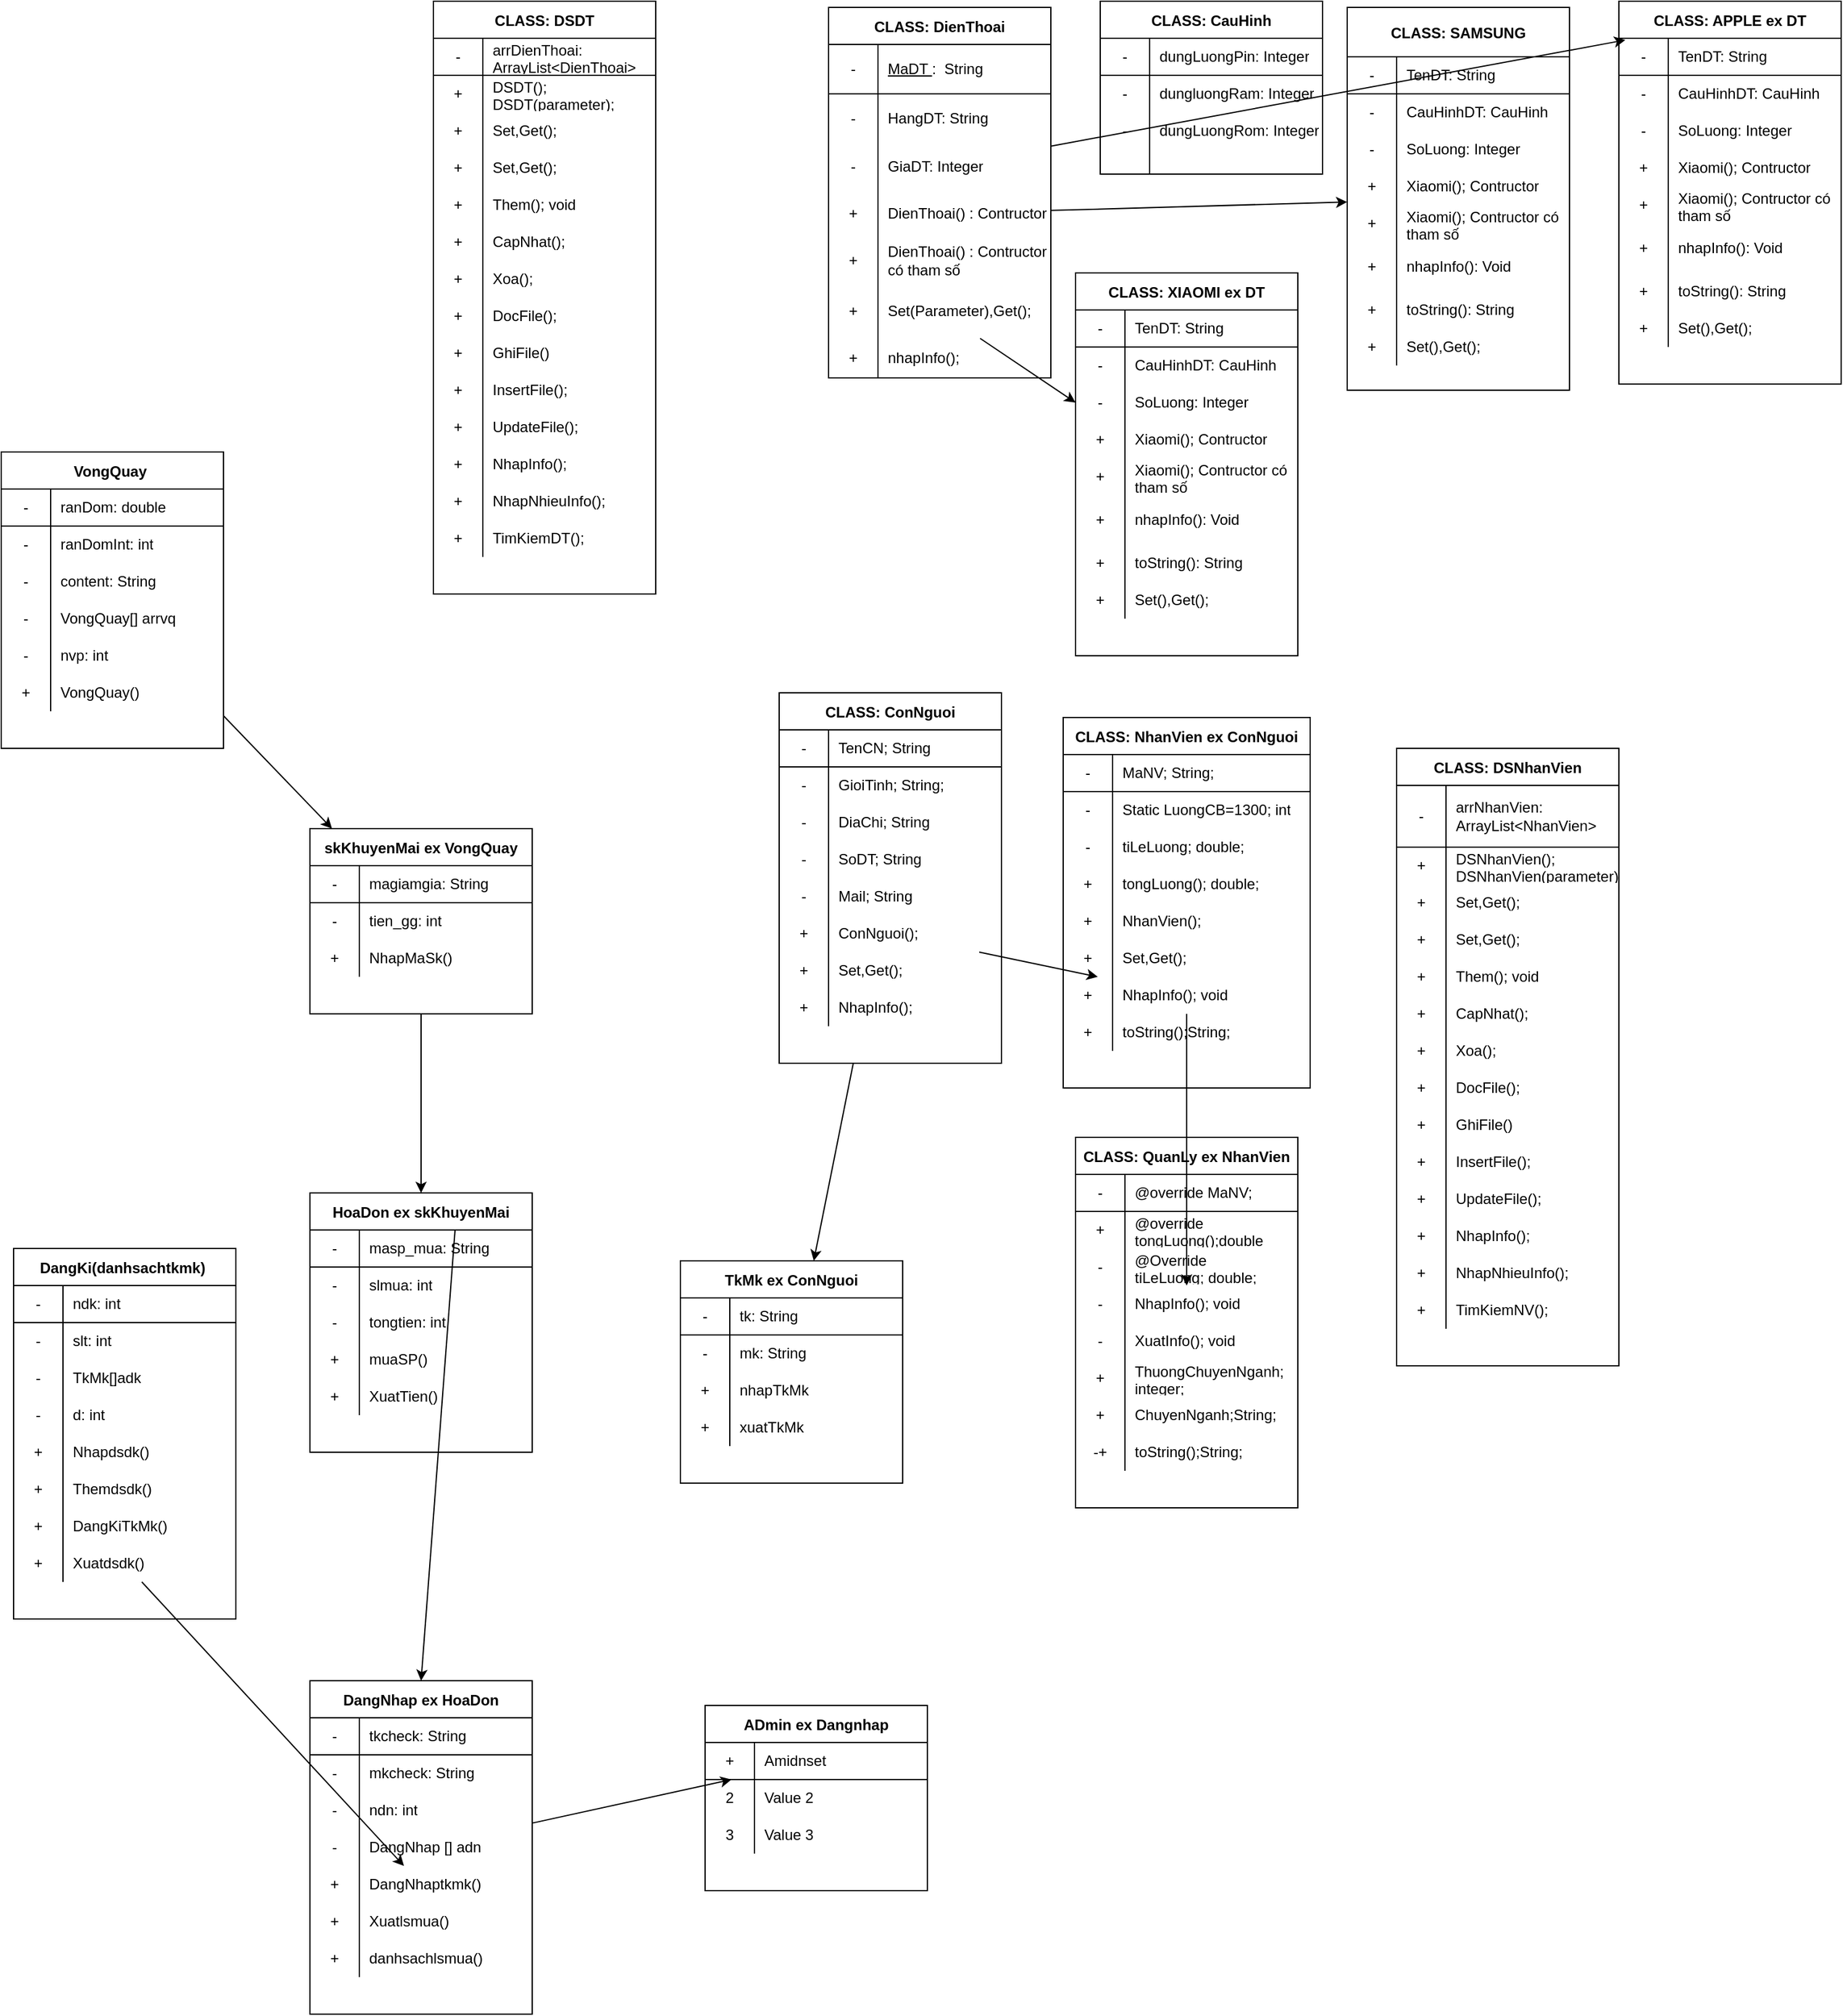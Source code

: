 <mxfile version="15.7.3" type="github">
  <diagram id="R_S1KoIDnYjyLVSejnZ4" name="Page-1">
    <mxGraphModel dx="1848" dy="500" grid="1" gridSize="10" guides="1" tooltips="1" connect="1" arrows="1" fold="1" page="1" pageScale="1" pageWidth="827" pageHeight="1169" math="0" shadow="0">
      <root>
        <mxCell id="0" />
        <mxCell id="1" parent="0" />
        <mxCell id="_g9MzopD_IZ-p9ufCg1U-734" value="CLASS: DienThoai" style="shape=table;startSize=30;container=1;collapsible=0;childLayout=tableLayout;fixedRows=0;rowLines=0;fontStyle=1;align=center;pointerEvents=1;rounded=0;sketch=0;shadow=0;columnLines=1;noLabel=0;arcSize=30;" vertex="1" parent="1">
          <mxGeometry x="-20" y="25" width="180" height="300" as="geometry" />
        </mxCell>
        <mxCell id="_g9MzopD_IZ-p9ufCg1U-735" value="" style="shape=partialRectangle;html=1;whiteSpace=wrap;collapsible=0;dropTarget=0;pointerEvents=1;fillColor=none;top=0;left=0;bottom=1;right=0;points=[[0,0.5],[1,0.5]];portConstraint=eastwest;" vertex="1" parent="_g9MzopD_IZ-p9ufCg1U-734">
          <mxGeometry y="30" width="180" height="40" as="geometry" />
        </mxCell>
        <mxCell id="_g9MzopD_IZ-p9ufCg1U-736" value="-" style="shape=partialRectangle;html=1;whiteSpace=wrap;connectable=0;fillColor=none;top=0;left=0;bottom=0;right=0;overflow=hidden;pointerEvents=1;" vertex="1" parent="_g9MzopD_IZ-p9ufCg1U-735">
          <mxGeometry width="40" height="40" as="geometry">
            <mxRectangle width="40" height="40" as="alternateBounds" />
          </mxGeometry>
        </mxCell>
        <mxCell id="_g9MzopD_IZ-p9ufCg1U-737" value="&lt;u&gt;MaDT &lt;/u&gt;:&amp;nbsp; String" style="shape=partialRectangle;html=1;whiteSpace=wrap;connectable=0;fillColor=none;top=0;left=0;bottom=0;right=0;align=left;spacingLeft=6;overflow=hidden;pointerEvents=1;" vertex="1" parent="_g9MzopD_IZ-p9ufCg1U-735">
          <mxGeometry x="40" width="140" height="40" as="geometry">
            <mxRectangle width="140" height="40" as="alternateBounds" />
          </mxGeometry>
        </mxCell>
        <mxCell id="_g9MzopD_IZ-p9ufCg1U-738" value="" style="shape=partialRectangle;html=1;whiteSpace=wrap;collapsible=0;dropTarget=0;pointerEvents=1;fillColor=none;top=0;left=0;bottom=0;right=0;points=[[0,0.5],[1,0.5]];portConstraint=eastwest;" vertex="1" parent="_g9MzopD_IZ-p9ufCg1U-734">
          <mxGeometry y="70" width="180" height="40" as="geometry" />
        </mxCell>
        <mxCell id="_g9MzopD_IZ-p9ufCg1U-739" value="-" style="shape=partialRectangle;html=1;whiteSpace=wrap;connectable=0;fillColor=none;top=0;left=0;bottom=0;right=0;overflow=hidden;pointerEvents=1;" vertex="1" parent="_g9MzopD_IZ-p9ufCg1U-738">
          <mxGeometry width="40" height="40" as="geometry">
            <mxRectangle width="40" height="40" as="alternateBounds" />
          </mxGeometry>
        </mxCell>
        <mxCell id="_g9MzopD_IZ-p9ufCg1U-740" value="HangDT: String" style="shape=partialRectangle;html=1;whiteSpace=wrap;connectable=0;fillColor=none;top=0;left=0;bottom=0;right=0;align=left;spacingLeft=6;overflow=hidden;pointerEvents=1;" vertex="1" parent="_g9MzopD_IZ-p9ufCg1U-738">
          <mxGeometry x="40" width="140" height="40" as="geometry">
            <mxRectangle width="140" height="40" as="alternateBounds" />
          </mxGeometry>
        </mxCell>
        <mxCell id="_g9MzopD_IZ-p9ufCg1U-741" value="" style="shape=partialRectangle;html=1;whiteSpace=wrap;collapsible=0;dropTarget=0;pointerEvents=1;fillColor=none;top=0;left=0;bottom=0;right=0;points=[[0,0.5],[1,0.5]];portConstraint=eastwest;" vertex="1" parent="_g9MzopD_IZ-p9ufCg1U-734">
          <mxGeometry y="110" width="180" height="38" as="geometry" />
        </mxCell>
        <mxCell id="_g9MzopD_IZ-p9ufCg1U-742" value="-" style="shape=partialRectangle;html=1;whiteSpace=wrap;connectable=0;fillColor=none;top=0;left=0;bottom=0;right=0;overflow=hidden;pointerEvents=1;" vertex="1" parent="_g9MzopD_IZ-p9ufCg1U-741">
          <mxGeometry width="40" height="38" as="geometry">
            <mxRectangle width="40" height="38" as="alternateBounds" />
          </mxGeometry>
        </mxCell>
        <mxCell id="_g9MzopD_IZ-p9ufCg1U-743" value="GiaDT: Integer" style="shape=partialRectangle;html=1;whiteSpace=wrap;connectable=0;fillColor=none;top=0;left=0;bottom=0;right=0;align=left;spacingLeft=6;overflow=hidden;pointerEvents=1;" vertex="1" parent="_g9MzopD_IZ-p9ufCg1U-741">
          <mxGeometry x="40" width="140" height="38" as="geometry">
            <mxRectangle width="140" height="38" as="alternateBounds" />
          </mxGeometry>
        </mxCell>
        <mxCell id="_g9MzopD_IZ-p9ufCg1U-744" value="" style="shape=partialRectangle;html=1;whiteSpace=wrap;collapsible=0;dropTarget=0;pointerEvents=1;fillColor=none;top=0;left=0;bottom=0;right=0;points=[[0,0.5],[1,0.5]];portConstraint=eastwest;" vertex="1" parent="_g9MzopD_IZ-p9ufCg1U-734">
          <mxGeometry y="148" width="180" height="38" as="geometry" />
        </mxCell>
        <mxCell id="_g9MzopD_IZ-p9ufCg1U-745" value="+" style="shape=partialRectangle;html=1;whiteSpace=wrap;connectable=0;fillColor=none;top=0;left=0;bottom=0;right=0;overflow=hidden;pointerEvents=1;" vertex="1" parent="_g9MzopD_IZ-p9ufCg1U-744">
          <mxGeometry width="40" height="38" as="geometry">
            <mxRectangle width="40" height="38" as="alternateBounds" />
          </mxGeometry>
        </mxCell>
        <mxCell id="_g9MzopD_IZ-p9ufCg1U-746" value="DienThoai() : Contructor" style="shape=partialRectangle;html=1;whiteSpace=wrap;connectable=0;fillColor=none;top=0;left=0;bottom=0;right=0;align=left;spacingLeft=6;overflow=hidden;pointerEvents=1;" vertex="1" parent="_g9MzopD_IZ-p9ufCg1U-744">
          <mxGeometry x="40" width="140" height="38" as="geometry">
            <mxRectangle width="140" height="38" as="alternateBounds" />
          </mxGeometry>
        </mxCell>
        <mxCell id="_g9MzopD_IZ-p9ufCg1U-747" value="" style="shape=partialRectangle;html=1;whiteSpace=wrap;collapsible=0;dropTarget=0;pointerEvents=1;fillColor=none;top=0;left=0;bottom=0;right=0;points=[[0,0.5],[1,0.5]];portConstraint=eastwest;" vertex="1" parent="_g9MzopD_IZ-p9ufCg1U-734">
          <mxGeometry y="186" width="180" height="38" as="geometry" />
        </mxCell>
        <mxCell id="_g9MzopD_IZ-p9ufCg1U-748" value="+" style="shape=partialRectangle;html=1;whiteSpace=wrap;connectable=0;fillColor=none;top=0;left=0;bottom=0;right=0;overflow=hidden;pointerEvents=1;" vertex="1" parent="_g9MzopD_IZ-p9ufCg1U-747">
          <mxGeometry width="40" height="38" as="geometry">
            <mxRectangle width="40" height="38" as="alternateBounds" />
          </mxGeometry>
        </mxCell>
        <mxCell id="_g9MzopD_IZ-p9ufCg1U-749" value="DienThoai() : Contructor có tham số" style="shape=partialRectangle;html=1;whiteSpace=wrap;connectable=0;fillColor=none;top=0;left=0;bottom=0;right=0;align=left;spacingLeft=6;overflow=hidden;pointerEvents=1;" vertex="1" parent="_g9MzopD_IZ-p9ufCg1U-747">
          <mxGeometry x="40" width="140" height="38" as="geometry">
            <mxRectangle width="140" height="38" as="alternateBounds" />
          </mxGeometry>
        </mxCell>
        <mxCell id="_g9MzopD_IZ-p9ufCg1U-750" value="" style="shape=partialRectangle;html=1;whiteSpace=wrap;collapsible=0;dropTarget=0;pointerEvents=1;fillColor=none;top=0;left=0;bottom=0;right=0;points=[[0,0.5],[1,0.5]];portConstraint=eastwest;" vertex="1" parent="_g9MzopD_IZ-p9ufCg1U-734">
          <mxGeometry y="224" width="180" height="44" as="geometry" />
        </mxCell>
        <mxCell id="_g9MzopD_IZ-p9ufCg1U-751" value="+" style="shape=partialRectangle;html=1;whiteSpace=wrap;connectable=0;fillColor=none;top=0;left=0;bottom=0;right=0;overflow=hidden;pointerEvents=1;" vertex="1" parent="_g9MzopD_IZ-p9ufCg1U-750">
          <mxGeometry width="40" height="44" as="geometry">
            <mxRectangle width="40" height="44" as="alternateBounds" />
          </mxGeometry>
        </mxCell>
        <mxCell id="_g9MzopD_IZ-p9ufCg1U-752" value="Set(Parameter),Get();" style="shape=partialRectangle;html=1;whiteSpace=wrap;connectable=0;fillColor=none;top=0;left=0;bottom=0;right=0;align=left;spacingLeft=6;overflow=hidden;pointerEvents=1;" vertex="1" parent="_g9MzopD_IZ-p9ufCg1U-750">
          <mxGeometry x="40" width="140" height="44" as="geometry">
            <mxRectangle width="140" height="44" as="alternateBounds" />
          </mxGeometry>
        </mxCell>
        <mxCell id="_g9MzopD_IZ-p9ufCg1U-753" value="" style="shape=partialRectangle;html=1;whiteSpace=wrap;collapsible=0;dropTarget=0;pointerEvents=1;fillColor=none;top=0;left=0;bottom=0;right=0;points=[[0,0.5],[1,0.5]];portConstraint=eastwest;" vertex="1" parent="_g9MzopD_IZ-p9ufCg1U-734">
          <mxGeometry y="268" width="180" height="32" as="geometry" />
        </mxCell>
        <mxCell id="_g9MzopD_IZ-p9ufCg1U-754" value="+" style="shape=partialRectangle;html=1;whiteSpace=wrap;connectable=0;fillColor=none;top=0;left=0;bottom=0;right=0;overflow=hidden;pointerEvents=1;" vertex="1" parent="_g9MzopD_IZ-p9ufCg1U-753">
          <mxGeometry width="40" height="32" as="geometry">
            <mxRectangle width="40" height="32" as="alternateBounds" />
          </mxGeometry>
        </mxCell>
        <mxCell id="_g9MzopD_IZ-p9ufCg1U-755" value="nhapInfo();" style="shape=partialRectangle;html=1;whiteSpace=wrap;connectable=0;fillColor=none;top=0;left=0;bottom=0;right=0;align=left;spacingLeft=6;overflow=hidden;pointerEvents=1;" vertex="1" parent="_g9MzopD_IZ-p9ufCg1U-753">
          <mxGeometry x="40" width="140" height="32" as="geometry">
            <mxRectangle width="140" height="32" as="alternateBounds" />
          </mxGeometry>
        </mxCell>
        <mxCell id="_g9MzopD_IZ-p9ufCg1U-756" value="CLASS: ConNguoi" style="shape=table;startSize=30;container=1;collapsible=0;childLayout=tableLayout;fixedRows=1;rowLines=0;fontStyle=1;align=center;pointerEvents=1;" vertex="1" parent="1">
          <mxGeometry x="-60" y="580" width="180" height="300" as="geometry" />
        </mxCell>
        <mxCell id="_g9MzopD_IZ-p9ufCg1U-757" value="" style="shape=partialRectangle;html=1;whiteSpace=wrap;collapsible=0;dropTarget=0;pointerEvents=1;fillColor=none;top=0;left=0;bottom=1;right=0;points=[[0,0.5],[1,0.5]];portConstraint=eastwest;" vertex="1" parent="_g9MzopD_IZ-p9ufCg1U-756">
          <mxGeometry y="30" width="180" height="30" as="geometry" />
        </mxCell>
        <mxCell id="_g9MzopD_IZ-p9ufCg1U-758" value="-" style="shape=partialRectangle;html=1;whiteSpace=wrap;connectable=0;fillColor=none;top=0;left=0;bottom=0;right=0;overflow=hidden;pointerEvents=1;" vertex="1" parent="_g9MzopD_IZ-p9ufCg1U-757">
          <mxGeometry width="40" height="30" as="geometry">
            <mxRectangle width="40" height="30" as="alternateBounds" />
          </mxGeometry>
        </mxCell>
        <mxCell id="_g9MzopD_IZ-p9ufCg1U-759" value="TenCN; String" style="shape=partialRectangle;html=1;whiteSpace=wrap;connectable=0;fillColor=none;top=0;left=0;bottom=0;right=0;align=left;spacingLeft=6;overflow=hidden;pointerEvents=1;" vertex="1" parent="_g9MzopD_IZ-p9ufCg1U-757">
          <mxGeometry x="40" width="140" height="30" as="geometry">
            <mxRectangle width="140" height="30" as="alternateBounds" />
          </mxGeometry>
        </mxCell>
        <mxCell id="_g9MzopD_IZ-p9ufCg1U-760" value="" style="shape=partialRectangle;html=1;whiteSpace=wrap;collapsible=0;dropTarget=0;pointerEvents=1;fillColor=none;top=0;left=0;bottom=0;right=0;points=[[0,0.5],[1,0.5]];portConstraint=eastwest;" vertex="1" parent="_g9MzopD_IZ-p9ufCg1U-756">
          <mxGeometry y="60" width="180" height="30" as="geometry" />
        </mxCell>
        <mxCell id="_g9MzopD_IZ-p9ufCg1U-761" value="-" style="shape=partialRectangle;html=1;whiteSpace=wrap;connectable=0;fillColor=none;top=0;left=0;bottom=0;right=0;overflow=hidden;pointerEvents=1;" vertex="1" parent="_g9MzopD_IZ-p9ufCg1U-760">
          <mxGeometry width="40" height="30" as="geometry">
            <mxRectangle width="40" height="30" as="alternateBounds" />
          </mxGeometry>
        </mxCell>
        <mxCell id="_g9MzopD_IZ-p9ufCg1U-762" value="GioiTinh; String;" style="shape=partialRectangle;html=1;whiteSpace=wrap;connectable=0;fillColor=none;top=0;left=0;bottom=0;right=0;align=left;spacingLeft=6;overflow=hidden;pointerEvents=1;" vertex="1" parent="_g9MzopD_IZ-p9ufCg1U-760">
          <mxGeometry x="40" width="140" height="30" as="geometry">
            <mxRectangle width="140" height="30" as="alternateBounds" />
          </mxGeometry>
        </mxCell>
        <mxCell id="_g9MzopD_IZ-p9ufCg1U-763" value="" style="shape=partialRectangle;html=1;whiteSpace=wrap;collapsible=0;dropTarget=0;pointerEvents=1;fillColor=none;top=0;left=0;bottom=0;right=0;points=[[0,0.5],[1,0.5]];portConstraint=eastwest;" vertex="1" parent="_g9MzopD_IZ-p9ufCg1U-756">
          <mxGeometry y="90" width="180" height="30" as="geometry" />
        </mxCell>
        <mxCell id="_g9MzopD_IZ-p9ufCg1U-764" value="-" style="shape=partialRectangle;html=1;whiteSpace=wrap;connectable=0;fillColor=none;top=0;left=0;bottom=0;right=0;overflow=hidden;pointerEvents=1;" vertex="1" parent="_g9MzopD_IZ-p9ufCg1U-763">
          <mxGeometry width="40" height="30" as="geometry">
            <mxRectangle width="40" height="30" as="alternateBounds" />
          </mxGeometry>
        </mxCell>
        <mxCell id="_g9MzopD_IZ-p9ufCg1U-765" value="DiaChi; String" style="shape=partialRectangle;html=1;whiteSpace=wrap;connectable=0;fillColor=none;top=0;left=0;bottom=0;right=0;align=left;spacingLeft=6;overflow=hidden;pointerEvents=1;" vertex="1" parent="_g9MzopD_IZ-p9ufCg1U-763">
          <mxGeometry x="40" width="140" height="30" as="geometry">
            <mxRectangle width="140" height="30" as="alternateBounds" />
          </mxGeometry>
        </mxCell>
        <mxCell id="_g9MzopD_IZ-p9ufCg1U-766" value="" style="shape=partialRectangle;html=1;whiteSpace=wrap;collapsible=0;dropTarget=0;pointerEvents=1;fillColor=none;top=0;left=0;bottom=0;right=0;points=[[0,0.5],[1,0.5]];portConstraint=eastwest;" vertex="1" parent="_g9MzopD_IZ-p9ufCg1U-756">
          <mxGeometry y="120" width="180" height="30" as="geometry" />
        </mxCell>
        <mxCell id="_g9MzopD_IZ-p9ufCg1U-767" value="-" style="shape=partialRectangle;html=1;whiteSpace=wrap;connectable=0;fillColor=none;top=0;left=0;bottom=0;right=0;overflow=hidden;pointerEvents=1;" vertex="1" parent="_g9MzopD_IZ-p9ufCg1U-766">
          <mxGeometry width="40" height="30" as="geometry">
            <mxRectangle width="40" height="30" as="alternateBounds" />
          </mxGeometry>
        </mxCell>
        <mxCell id="_g9MzopD_IZ-p9ufCg1U-768" value="SoDT; String" style="shape=partialRectangle;html=1;whiteSpace=wrap;connectable=0;fillColor=none;top=0;left=0;bottom=0;right=0;align=left;spacingLeft=6;overflow=hidden;pointerEvents=1;" vertex="1" parent="_g9MzopD_IZ-p9ufCg1U-766">
          <mxGeometry x="40" width="140" height="30" as="geometry">
            <mxRectangle width="140" height="30" as="alternateBounds" />
          </mxGeometry>
        </mxCell>
        <mxCell id="_g9MzopD_IZ-p9ufCg1U-769" value="" style="shape=partialRectangle;html=1;whiteSpace=wrap;collapsible=0;dropTarget=0;pointerEvents=1;fillColor=none;top=0;left=0;bottom=0;right=0;points=[[0,0.5],[1,0.5]];portConstraint=eastwest;" vertex="1" parent="_g9MzopD_IZ-p9ufCg1U-756">
          <mxGeometry y="150" width="180" height="30" as="geometry" />
        </mxCell>
        <mxCell id="_g9MzopD_IZ-p9ufCg1U-770" value="-" style="shape=partialRectangle;html=1;whiteSpace=wrap;connectable=0;fillColor=none;top=0;left=0;bottom=0;right=0;overflow=hidden;pointerEvents=1;" vertex="1" parent="_g9MzopD_IZ-p9ufCg1U-769">
          <mxGeometry width="40" height="30" as="geometry">
            <mxRectangle width="40" height="30" as="alternateBounds" />
          </mxGeometry>
        </mxCell>
        <mxCell id="_g9MzopD_IZ-p9ufCg1U-771" value="Mail; String" style="shape=partialRectangle;html=1;whiteSpace=wrap;connectable=0;fillColor=none;top=0;left=0;bottom=0;right=0;align=left;spacingLeft=6;overflow=hidden;pointerEvents=1;" vertex="1" parent="_g9MzopD_IZ-p9ufCg1U-769">
          <mxGeometry x="40" width="140" height="30" as="geometry">
            <mxRectangle width="140" height="30" as="alternateBounds" />
          </mxGeometry>
        </mxCell>
        <mxCell id="_g9MzopD_IZ-p9ufCg1U-772" value="" style="shape=partialRectangle;html=1;whiteSpace=wrap;collapsible=0;dropTarget=0;pointerEvents=1;fillColor=none;top=0;left=0;bottom=0;right=0;points=[[0,0.5],[1,0.5]];portConstraint=eastwest;" vertex="1" parent="_g9MzopD_IZ-p9ufCg1U-756">
          <mxGeometry y="180" width="180" height="30" as="geometry" />
        </mxCell>
        <mxCell id="_g9MzopD_IZ-p9ufCg1U-773" value="+" style="shape=partialRectangle;html=1;whiteSpace=wrap;connectable=0;fillColor=none;top=0;left=0;bottom=0;right=0;overflow=hidden;pointerEvents=1;" vertex="1" parent="_g9MzopD_IZ-p9ufCg1U-772">
          <mxGeometry width="40" height="30" as="geometry">
            <mxRectangle width="40" height="30" as="alternateBounds" />
          </mxGeometry>
        </mxCell>
        <mxCell id="_g9MzopD_IZ-p9ufCg1U-774" value="ConNguoi();" style="shape=partialRectangle;html=1;whiteSpace=wrap;connectable=0;fillColor=none;top=0;left=0;bottom=0;right=0;align=left;spacingLeft=6;overflow=hidden;pointerEvents=1;" vertex="1" parent="_g9MzopD_IZ-p9ufCg1U-772">
          <mxGeometry x="40" width="140" height="30" as="geometry">
            <mxRectangle width="140" height="30" as="alternateBounds" />
          </mxGeometry>
        </mxCell>
        <mxCell id="_g9MzopD_IZ-p9ufCg1U-775" value="" style="shape=partialRectangle;html=1;whiteSpace=wrap;collapsible=0;dropTarget=0;pointerEvents=1;fillColor=none;top=0;left=0;bottom=0;right=0;points=[[0,0.5],[1,0.5]];portConstraint=eastwest;" vertex="1" parent="_g9MzopD_IZ-p9ufCg1U-756">
          <mxGeometry y="210" width="180" height="30" as="geometry" />
        </mxCell>
        <mxCell id="_g9MzopD_IZ-p9ufCg1U-776" value="+" style="shape=partialRectangle;html=1;whiteSpace=wrap;connectable=0;fillColor=none;top=0;left=0;bottom=0;right=0;overflow=hidden;pointerEvents=1;" vertex="1" parent="_g9MzopD_IZ-p9ufCg1U-775">
          <mxGeometry width="40" height="30" as="geometry">
            <mxRectangle width="40" height="30" as="alternateBounds" />
          </mxGeometry>
        </mxCell>
        <mxCell id="_g9MzopD_IZ-p9ufCg1U-777" value="Set,Get();" style="shape=partialRectangle;html=1;whiteSpace=wrap;connectable=0;fillColor=none;top=0;left=0;bottom=0;right=0;align=left;spacingLeft=6;overflow=hidden;pointerEvents=1;" vertex="1" parent="_g9MzopD_IZ-p9ufCg1U-775">
          <mxGeometry x="40" width="140" height="30" as="geometry">
            <mxRectangle width="140" height="30" as="alternateBounds" />
          </mxGeometry>
        </mxCell>
        <mxCell id="_g9MzopD_IZ-p9ufCg1U-778" value="" style="shape=partialRectangle;html=1;whiteSpace=wrap;collapsible=0;dropTarget=0;pointerEvents=1;fillColor=none;top=0;left=0;bottom=0;right=0;points=[[0,0.5],[1,0.5]];portConstraint=eastwest;" vertex="1" parent="_g9MzopD_IZ-p9ufCg1U-756">
          <mxGeometry y="240" width="180" height="30" as="geometry" />
        </mxCell>
        <mxCell id="_g9MzopD_IZ-p9ufCg1U-779" value="+" style="shape=partialRectangle;html=1;whiteSpace=wrap;connectable=0;fillColor=none;top=0;left=0;bottom=0;right=0;overflow=hidden;pointerEvents=1;" vertex="1" parent="_g9MzopD_IZ-p9ufCg1U-778">
          <mxGeometry width="40" height="30" as="geometry">
            <mxRectangle width="40" height="30" as="alternateBounds" />
          </mxGeometry>
        </mxCell>
        <mxCell id="_g9MzopD_IZ-p9ufCg1U-780" value="NhapInfo();" style="shape=partialRectangle;html=1;whiteSpace=wrap;connectable=0;fillColor=none;top=0;left=0;bottom=0;right=0;align=left;spacingLeft=6;overflow=hidden;pointerEvents=1;" vertex="1" parent="_g9MzopD_IZ-p9ufCg1U-778">
          <mxGeometry x="40" width="140" height="30" as="geometry">
            <mxRectangle width="140" height="30" as="alternateBounds" />
          </mxGeometry>
        </mxCell>
        <mxCell id="_g9MzopD_IZ-p9ufCg1U-781" value="CLASS: CauHinh" style="shape=table;startSize=30;container=1;collapsible=0;childLayout=tableLayout;fixedRows=1;rowLines=0;fontStyle=1;align=center;pointerEvents=1;rounded=0;shadow=0;sketch=0;" vertex="1" parent="1">
          <mxGeometry x="200" y="20" width="180" height="140" as="geometry" />
        </mxCell>
        <mxCell id="_g9MzopD_IZ-p9ufCg1U-782" value="" style="shape=partialRectangle;html=1;whiteSpace=wrap;collapsible=0;dropTarget=0;pointerEvents=1;fillColor=none;top=0;left=0;bottom=1;right=0;points=[[0,0.5],[1,0.5]];portConstraint=eastwest;rounded=0;shadow=0;sketch=0;startSize=30;" vertex="1" parent="_g9MzopD_IZ-p9ufCg1U-781">
          <mxGeometry y="30" width="180" height="30" as="geometry" />
        </mxCell>
        <mxCell id="_g9MzopD_IZ-p9ufCg1U-783" value="-" style="shape=partialRectangle;html=1;whiteSpace=wrap;connectable=0;fillColor=none;top=0;left=0;bottom=0;right=0;overflow=hidden;pointerEvents=1;rounded=0;shadow=0;sketch=0;startSize=30;" vertex="1" parent="_g9MzopD_IZ-p9ufCg1U-782">
          <mxGeometry width="40" height="30" as="geometry">
            <mxRectangle width="40" height="30" as="alternateBounds" />
          </mxGeometry>
        </mxCell>
        <mxCell id="_g9MzopD_IZ-p9ufCg1U-784" value="dungLuongPin: Integer" style="shape=partialRectangle;html=1;whiteSpace=wrap;connectable=0;fillColor=none;top=0;left=0;bottom=0;right=0;align=left;spacingLeft=6;overflow=hidden;pointerEvents=1;rounded=0;shadow=0;sketch=0;startSize=30;" vertex="1" parent="_g9MzopD_IZ-p9ufCg1U-782">
          <mxGeometry x="40" width="140" height="30" as="geometry">
            <mxRectangle width="140" height="30" as="alternateBounds" />
          </mxGeometry>
        </mxCell>
        <mxCell id="_g9MzopD_IZ-p9ufCg1U-785" value="" style="shape=partialRectangle;html=1;whiteSpace=wrap;collapsible=0;dropTarget=0;pointerEvents=1;fillColor=none;top=0;left=0;bottom=0;right=0;points=[[0,0.5],[1,0.5]];portConstraint=eastwest;rounded=0;shadow=0;sketch=0;startSize=30;" vertex="1" parent="_g9MzopD_IZ-p9ufCg1U-781">
          <mxGeometry y="60" width="180" height="30" as="geometry" />
        </mxCell>
        <mxCell id="_g9MzopD_IZ-p9ufCg1U-786" value="-" style="shape=partialRectangle;html=1;whiteSpace=wrap;connectable=0;fillColor=none;top=0;left=0;bottom=0;right=0;overflow=hidden;pointerEvents=1;rounded=0;shadow=0;sketch=0;startSize=30;" vertex="1" parent="_g9MzopD_IZ-p9ufCg1U-785">
          <mxGeometry width="40" height="30" as="geometry">
            <mxRectangle width="40" height="30" as="alternateBounds" />
          </mxGeometry>
        </mxCell>
        <mxCell id="_g9MzopD_IZ-p9ufCg1U-787" value="dungluongRam: Integer" style="shape=partialRectangle;html=1;whiteSpace=wrap;connectable=0;fillColor=none;top=0;left=0;bottom=0;right=0;align=left;spacingLeft=6;overflow=hidden;pointerEvents=1;rounded=0;shadow=0;sketch=0;startSize=30;" vertex="1" parent="_g9MzopD_IZ-p9ufCg1U-785">
          <mxGeometry x="40" width="140" height="30" as="geometry">
            <mxRectangle width="140" height="30" as="alternateBounds" />
          </mxGeometry>
        </mxCell>
        <mxCell id="_g9MzopD_IZ-p9ufCg1U-788" value="" style="shape=partialRectangle;html=1;whiteSpace=wrap;collapsible=0;dropTarget=0;pointerEvents=1;fillColor=none;top=0;left=0;bottom=0;right=0;points=[[0,0.5],[1,0.5]];portConstraint=eastwest;rounded=0;shadow=0;sketch=0;startSize=30;" vertex="1" parent="_g9MzopD_IZ-p9ufCg1U-781">
          <mxGeometry y="90" width="180" height="30" as="geometry" />
        </mxCell>
        <mxCell id="_g9MzopD_IZ-p9ufCg1U-789" value="-" style="shape=partialRectangle;html=1;whiteSpace=wrap;connectable=0;fillColor=none;top=0;left=0;bottom=0;right=0;overflow=hidden;pointerEvents=1;rounded=0;shadow=0;sketch=0;startSize=30;" vertex="1" parent="_g9MzopD_IZ-p9ufCg1U-788">
          <mxGeometry width="40" height="30" as="geometry">
            <mxRectangle width="40" height="30" as="alternateBounds" />
          </mxGeometry>
        </mxCell>
        <mxCell id="_g9MzopD_IZ-p9ufCg1U-790" value="dungLuongRom: Integer" style="shape=partialRectangle;html=1;whiteSpace=wrap;connectable=0;fillColor=none;top=0;left=0;bottom=0;right=0;align=left;spacingLeft=6;overflow=hidden;pointerEvents=1;rounded=0;shadow=0;sketch=0;startSize=30;" vertex="1" parent="_g9MzopD_IZ-p9ufCg1U-788">
          <mxGeometry x="40" width="140" height="30" as="geometry">
            <mxRectangle width="140" height="30" as="alternateBounds" />
          </mxGeometry>
        </mxCell>
        <mxCell id="_g9MzopD_IZ-p9ufCg1U-791" value="" style="shape=partialRectangle;html=1;whiteSpace=wrap;collapsible=0;dropTarget=0;pointerEvents=1;fillColor=none;top=0;left=0;bottom=0;right=0;points=[[0,0.5],[1,0.5]];portConstraint=eastwest;rounded=0;shadow=0;sketch=0;startSize=30;" vertex="1" parent="_g9MzopD_IZ-p9ufCg1U-781">
          <mxGeometry y="120" width="180" height="20" as="geometry" />
        </mxCell>
        <mxCell id="_g9MzopD_IZ-p9ufCg1U-792" value="" style="shape=partialRectangle;html=1;whiteSpace=wrap;connectable=0;fillColor=none;top=0;left=0;bottom=0;right=0;overflow=hidden;pointerEvents=1;rounded=0;shadow=0;sketch=0;startSize=30;" vertex="1" parent="_g9MzopD_IZ-p9ufCg1U-791">
          <mxGeometry width="40" height="20" as="geometry">
            <mxRectangle width="40" height="20" as="alternateBounds" />
          </mxGeometry>
        </mxCell>
        <mxCell id="_g9MzopD_IZ-p9ufCg1U-793" value="" style="shape=partialRectangle;html=1;whiteSpace=wrap;connectable=0;fillColor=none;top=0;left=0;bottom=0;right=0;align=left;spacingLeft=6;overflow=hidden;pointerEvents=1;rounded=0;shadow=0;sketch=0;startSize=30;" vertex="1" parent="_g9MzopD_IZ-p9ufCg1U-791">
          <mxGeometry x="40" width="140" height="20" as="geometry">
            <mxRectangle width="140" height="20" as="alternateBounds" />
          </mxGeometry>
        </mxCell>
        <mxCell id="_g9MzopD_IZ-p9ufCg1U-794" value="CLASS: XIAOMI ex DT" style="shape=table;startSize=30;container=1;collapsible=0;childLayout=tableLayout;fixedRows=1;rowLines=0;fontStyle=1;align=center;pointerEvents=1;rounded=0;shadow=0;sketch=0;" vertex="1" parent="1">
          <mxGeometry x="180" y="240" width="180" height="310" as="geometry" />
        </mxCell>
        <mxCell id="_g9MzopD_IZ-p9ufCg1U-795" value="" style="shape=partialRectangle;html=1;whiteSpace=wrap;collapsible=0;dropTarget=0;pointerEvents=1;fillColor=none;top=0;left=0;bottom=1;right=0;points=[[0,0.5],[1,0.5]];portConstraint=eastwest;rounded=0;shadow=0;sketch=0;startSize=30;" vertex="1" parent="_g9MzopD_IZ-p9ufCg1U-794">
          <mxGeometry y="30" width="180" height="30" as="geometry" />
        </mxCell>
        <mxCell id="_g9MzopD_IZ-p9ufCg1U-796" value="-" style="shape=partialRectangle;html=1;whiteSpace=wrap;connectable=0;fillColor=none;top=0;left=0;bottom=0;right=0;overflow=hidden;pointerEvents=1;rounded=0;shadow=0;sketch=0;startSize=30;" vertex="1" parent="_g9MzopD_IZ-p9ufCg1U-795">
          <mxGeometry width="40" height="30" as="geometry">
            <mxRectangle width="40" height="30" as="alternateBounds" />
          </mxGeometry>
        </mxCell>
        <mxCell id="_g9MzopD_IZ-p9ufCg1U-797" value="TenDT: String" style="shape=partialRectangle;html=1;whiteSpace=wrap;connectable=0;fillColor=none;top=0;left=0;bottom=0;right=0;align=left;spacingLeft=6;overflow=hidden;pointerEvents=1;rounded=0;shadow=0;sketch=0;startSize=30;" vertex="1" parent="_g9MzopD_IZ-p9ufCg1U-795">
          <mxGeometry x="40" width="140" height="30" as="geometry">
            <mxRectangle width="140" height="30" as="alternateBounds" />
          </mxGeometry>
        </mxCell>
        <mxCell id="_g9MzopD_IZ-p9ufCg1U-798" value="" style="shape=partialRectangle;html=1;whiteSpace=wrap;collapsible=0;dropTarget=0;pointerEvents=1;fillColor=none;top=0;left=0;bottom=0;right=0;points=[[0,0.5],[1,0.5]];portConstraint=eastwest;rounded=0;shadow=0;sketch=0;startSize=30;" vertex="1" parent="_g9MzopD_IZ-p9ufCg1U-794">
          <mxGeometry y="60" width="180" height="30" as="geometry" />
        </mxCell>
        <mxCell id="_g9MzopD_IZ-p9ufCg1U-799" value="-" style="shape=partialRectangle;html=1;whiteSpace=wrap;connectable=0;fillColor=none;top=0;left=0;bottom=0;right=0;overflow=hidden;pointerEvents=1;rounded=0;shadow=0;sketch=0;startSize=30;" vertex="1" parent="_g9MzopD_IZ-p9ufCg1U-798">
          <mxGeometry width="40" height="30" as="geometry">
            <mxRectangle width="40" height="30" as="alternateBounds" />
          </mxGeometry>
        </mxCell>
        <mxCell id="_g9MzopD_IZ-p9ufCg1U-800" value="&lt;span&gt;CauHinhDT: CauHinh&lt;/span&gt;" style="shape=partialRectangle;html=1;whiteSpace=wrap;connectable=0;fillColor=none;top=0;left=0;bottom=0;right=0;align=left;spacingLeft=6;overflow=hidden;pointerEvents=1;rounded=0;shadow=0;sketch=0;startSize=30;" vertex="1" parent="_g9MzopD_IZ-p9ufCg1U-798">
          <mxGeometry x="40" width="140" height="30" as="geometry">
            <mxRectangle width="140" height="30" as="alternateBounds" />
          </mxGeometry>
        </mxCell>
        <mxCell id="_g9MzopD_IZ-p9ufCg1U-801" value="" style="shape=partialRectangle;html=1;whiteSpace=wrap;collapsible=0;dropTarget=0;pointerEvents=1;fillColor=none;top=0;left=0;bottom=0;right=0;points=[[0,0.5],[1,0.5]];portConstraint=eastwest;rounded=0;shadow=0;sketch=0;startSize=30;" vertex="1" parent="_g9MzopD_IZ-p9ufCg1U-794">
          <mxGeometry y="90" width="180" height="30" as="geometry" />
        </mxCell>
        <mxCell id="_g9MzopD_IZ-p9ufCg1U-802" value="-" style="shape=partialRectangle;html=1;whiteSpace=wrap;connectable=0;fillColor=none;top=0;left=0;bottom=0;right=0;overflow=hidden;pointerEvents=1;rounded=0;shadow=0;sketch=0;startSize=30;" vertex="1" parent="_g9MzopD_IZ-p9ufCg1U-801">
          <mxGeometry width="40" height="30" as="geometry">
            <mxRectangle width="40" height="30" as="alternateBounds" />
          </mxGeometry>
        </mxCell>
        <mxCell id="_g9MzopD_IZ-p9ufCg1U-803" value="SoLuong: Integer" style="shape=partialRectangle;html=1;whiteSpace=wrap;connectable=0;fillColor=none;top=0;left=0;bottom=0;right=0;align=left;spacingLeft=6;overflow=hidden;pointerEvents=1;rounded=0;shadow=0;sketch=0;startSize=30;" vertex="1" parent="_g9MzopD_IZ-p9ufCg1U-801">
          <mxGeometry x="40" width="140" height="30" as="geometry">
            <mxRectangle width="140" height="30" as="alternateBounds" />
          </mxGeometry>
        </mxCell>
        <mxCell id="_g9MzopD_IZ-p9ufCg1U-804" value="" style="shape=partialRectangle;html=1;whiteSpace=wrap;collapsible=0;dropTarget=0;pointerEvents=1;fillColor=none;top=0;left=0;bottom=0;right=0;points=[[0,0.5],[1,0.5]];portConstraint=eastwest;rounded=0;shadow=0;sketch=0;startSize=30;" vertex="1" parent="_g9MzopD_IZ-p9ufCg1U-794">
          <mxGeometry y="120" width="180" height="30" as="geometry" />
        </mxCell>
        <mxCell id="_g9MzopD_IZ-p9ufCg1U-805" value="+" style="shape=partialRectangle;html=1;whiteSpace=wrap;connectable=0;fillColor=none;top=0;left=0;bottom=0;right=0;overflow=hidden;pointerEvents=1;rounded=0;shadow=0;sketch=0;startSize=30;" vertex="1" parent="_g9MzopD_IZ-p9ufCg1U-804">
          <mxGeometry width="40" height="30" as="geometry">
            <mxRectangle width="40" height="30" as="alternateBounds" />
          </mxGeometry>
        </mxCell>
        <mxCell id="_g9MzopD_IZ-p9ufCg1U-806" value="Xiaomi(); Contructor" style="shape=partialRectangle;html=1;whiteSpace=wrap;connectable=0;fillColor=none;top=0;left=0;bottom=0;right=0;align=left;spacingLeft=6;overflow=hidden;pointerEvents=1;rounded=0;shadow=0;sketch=0;startSize=30;" vertex="1" parent="_g9MzopD_IZ-p9ufCg1U-804">
          <mxGeometry x="40" width="140" height="30" as="geometry">
            <mxRectangle width="140" height="30" as="alternateBounds" />
          </mxGeometry>
        </mxCell>
        <mxCell id="_g9MzopD_IZ-p9ufCg1U-807" value="" style="shape=partialRectangle;html=1;whiteSpace=wrap;collapsible=0;dropTarget=0;pointerEvents=1;fillColor=none;top=0;left=0;bottom=0;right=0;points=[[0,0.5],[1,0.5]];portConstraint=eastwest;rounded=0;shadow=0;sketch=0;startSize=30;" vertex="1" parent="_g9MzopD_IZ-p9ufCg1U-794">
          <mxGeometry y="150" width="180" height="30" as="geometry" />
        </mxCell>
        <mxCell id="_g9MzopD_IZ-p9ufCg1U-808" value="+" style="shape=partialRectangle;html=1;whiteSpace=wrap;connectable=0;fillColor=none;top=0;left=0;bottom=0;right=0;overflow=hidden;pointerEvents=1;rounded=0;shadow=0;sketch=0;startSize=30;" vertex="1" parent="_g9MzopD_IZ-p9ufCg1U-807">
          <mxGeometry width="40" height="30" as="geometry">
            <mxRectangle width="40" height="30" as="alternateBounds" />
          </mxGeometry>
        </mxCell>
        <mxCell id="_g9MzopD_IZ-p9ufCg1U-809" value="Xiaomi(); Contructor có tham số" style="shape=partialRectangle;html=1;whiteSpace=wrap;connectable=0;fillColor=none;top=0;left=0;bottom=0;right=0;align=left;spacingLeft=6;overflow=hidden;pointerEvents=1;rounded=0;shadow=0;sketch=0;startSize=30;" vertex="1" parent="_g9MzopD_IZ-p9ufCg1U-807">
          <mxGeometry x="40" width="140" height="30" as="geometry">
            <mxRectangle width="140" height="30" as="alternateBounds" />
          </mxGeometry>
        </mxCell>
        <mxCell id="_g9MzopD_IZ-p9ufCg1U-810" value="" style="shape=partialRectangle;html=1;whiteSpace=wrap;collapsible=0;dropTarget=0;pointerEvents=1;fillColor=none;top=0;left=0;bottom=0;right=0;points=[[0,0.5],[1,0.5]];portConstraint=eastwest;rounded=0;shadow=0;sketch=0;startSize=30;" vertex="1" parent="_g9MzopD_IZ-p9ufCg1U-794">
          <mxGeometry y="180" width="180" height="40" as="geometry" />
        </mxCell>
        <mxCell id="_g9MzopD_IZ-p9ufCg1U-811" value="+" style="shape=partialRectangle;html=1;whiteSpace=wrap;connectable=0;fillColor=none;top=0;left=0;bottom=0;right=0;overflow=hidden;pointerEvents=1;rounded=0;shadow=0;sketch=0;startSize=30;" vertex="1" parent="_g9MzopD_IZ-p9ufCg1U-810">
          <mxGeometry width="40" height="40" as="geometry">
            <mxRectangle width="40" height="40" as="alternateBounds" />
          </mxGeometry>
        </mxCell>
        <mxCell id="_g9MzopD_IZ-p9ufCg1U-812" value="nhapInfo(): Void" style="shape=partialRectangle;html=1;whiteSpace=wrap;connectable=0;fillColor=none;top=0;left=0;bottom=0;right=0;align=left;spacingLeft=6;overflow=hidden;pointerEvents=1;rounded=0;shadow=0;sketch=0;startSize=30;" vertex="1" parent="_g9MzopD_IZ-p9ufCg1U-810">
          <mxGeometry x="40" width="140" height="40" as="geometry">
            <mxRectangle width="140" height="40" as="alternateBounds" />
          </mxGeometry>
        </mxCell>
        <mxCell id="_g9MzopD_IZ-p9ufCg1U-813" value="" style="shape=partialRectangle;html=1;whiteSpace=wrap;collapsible=0;dropTarget=0;pointerEvents=1;fillColor=none;top=0;left=0;bottom=0;right=0;points=[[0,0.5],[1,0.5]];portConstraint=eastwest;rounded=0;shadow=0;sketch=0;startSize=30;" vertex="1" parent="_g9MzopD_IZ-p9ufCg1U-794">
          <mxGeometry y="220" width="180" height="30" as="geometry" />
        </mxCell>
        <mxCell id="_g9MzopD_IZ-p9ufCg1U-814" value="+" style="shape=partialRectangle;html=1;whiteSpace=wrap;connectable=0;fillColor=none;top=0;left=0;bottom=0;right=0;overflow=hidden;pointerEvents=1;rounded=0;shadow=0;sketch=0;startSize=30;" vertex="1" parent="_g9MzopD_IZ-p9ufCg1U-813">
          <mxGeometry width="40" height="30" as="geometry">
            <mxRectangle width="40" height="30" as="alternateBounds" />
          </mxGeometry>
        </mxCell>
        <mxCell id="_g9MzopD_IZ-p9ufCg1U-815" value="toString(): String" style="shape=partialRectangle;html=1;whiteSpace=wrap;connectable=0;fillColor=none;top=0;left=0;bottom=0;right=0;align=left;spacingLeft=6;overflow=hidden;pointerEvents=1;rounded=0;shadow=0;sketch=0;startSize=30;" vertex="1" parent="_g9MzopD_IZ-p9ufCg1U-813">
          <mxGeometry x="40" width="140" height="30" as="geometry">
            <mxRectangle width="140" height="30" as="alternateBounds" />
          </mxGeometry>
        </mxCell>
        <mxCell id="_g9MzopD_IZ-p9ufCg1U-816" value="" style="shape=partialRectangle;html=1;whiteSpace=wrap;collapsible=0;dropTarget=0;pointerEvents=1;fillColor=none;top=0;left=0;bottom=0;right=0;points=[[0,0.5],[1,0.5]];portConstraint=eastwest;rounded=0;shadow=0;sketch=0;startSize=30;" vertex="1" parent="_g9MzopD_IZ-p9ufCg1U-794">
          <mxGeometry y="250" width="180" height="30" as="geometry" />
        </mxCell>
        <mxCell id="_g9MzopD_IZ-p9ufCg1U-817" value="+" style="shape=partialRectangle;html=1;whiteSpace=wrap;connectable=0;fillColor=none;top=0;left=0;bottom=0;right=0;overflow=hidden;pointerEvents=1;rounded=0;shadow=0;sketch=0;startSize=30;" vertex="1" parent="_g9MzopD_IZ-p9ufCg1U-816">
          <mxGeometry width="40" height="30" as="geometry">
            <mxRectangle width="40" height="30" as="alternateBounds" />
          </mxGeometry>
        </mxCell>
        <mxCell id="_g9MzopD_IZ-p9ufCg1U-818" value="Set(),Get();" style="shape=partialRectangle;html=1;whiteSpace=wrap;connectable=0;fillColor=none;top=0;left=0;bottom=0;right=0;align=left;spacingLeft=6;overflow=hidden;pointerEvents=1;rounded=0;shadow=0;sketch=0;startSize=30;" vertex="1" parent="_g9MzopD_IZ-p9ufCg1U-816">
          <mxGeometry x="40" width="140" height="30" as="geometry">
            <mxRectangle width="140" height="30" as="alternateBounds" />
          </mxGeometry>
        </mxCell>
        <mxCell id="_g9MzopD_IZ-p9ufCg1U-819" value="CLASS: SAMSUNG" style="shape=table;startSize=40;container=1;collapsible=0;childLayout=tableLayout;fixedRows=1;rowLines=0;fontStyle=1;align=center;pointerEvents=1;rounded=0;shadow=0;sketch=0;" vertex="1" parent="1">
          <mxGeometry x="400" y="25" width="180" height="310" as="geometry" />
        </mxCell>
        <mxCell id="_g9MzopD_IZ-p9ufCg1U-820" value="" style="shape=partialRectangle;html=1;whiteSpace=wrap;collapsible=0;dropTarget=0;pointerEvents=1;fillColor=none;top=0;left=0;bottom=1;right=0;points=[[0,0.5],[1,0.5]];portConstraint=eastwest;rounded=0;shadow=0;sketch=0;startSize=30;" vertex="1" parent="_g9MzopD_IZ-p9ufCg1U-819">
          <mxGeometry y="40" width="180" height="30" as="geometry" />
        </mxCell>
        <mxCell id="_g9MzopD_IZ-p9ufCg1U-821" value="-" style="shape=partialRectangle;html=1;whiteSpace=wrap;connectable=0;fillColor=none;top=0;left=0;bottom=0;right=0;overflow=hidden;pointerEvents=1;rounded=0;shadow=0;sketch=0;startSize=30;" vertex="1" parent="_g9MzopD_IZ-p9ufCg1U-820">
          <mxGeometry width="40" height="30" as="geometry">
            <mxRectangle width="40" height="30" as="alternateBounds" />
          </mxGeometry>
        </mxCell>
        <mxCell id="_g9MzopD_IZ-p9ufCg1U-822" value="TenDT: String" style="shape=partialRectangle;html=1;whiteSpace=wrap;connectable=0;fillColor=none;top=0;left=0;bottom=0;right=0;align=left;spacingLeft=6;overflow=hidden;pointerEvents=1;rounded=0;shadow=0;sketch=0;startSize=30;" vertex="1" parent="_g9MzopD_IZ-p9ufCg1U-820">
          <mxGeometry x="40" width="140" height="30" as="geometry">
            <mxRectangle width="140" height="30" as="alternateBounds" />
          </mxGeometry>
        </mxCell>
        <mxCell id="_g9MzopD_IZ-p9ufCg1U-823" value="" style="shape=partialRectangle;html=1;whiteSpace=wrap;collapsible=0;dropTarget=0;pointerEvents=1;fillColor=none;top=0;left=0;bottom=0;right=0;points=[[0,0.5],[1,0.5]];portConstraint=eastwest;rounded=0;shadow=0;sketch=0;startSize=30;" vertex="1" parent="_g9MzopD_IZ-p9ufCg1U-819">
          <mxGeometry y="70" width="180" height="30" as="geometry" />
        </mxCell>
        <mxCell id="_g9MzopD_IZ-p9ufCg1U-824" value="-" style="shape=partialRectangle;html=1;whiteSpace=wrap;connectable=0;fillColor=none;top=0;left=0;bottom=0;right=0;overflow=hidden;pointerEvents=1;rounded=0;shadow=0;sketch=0;startSize=30;" vertex="1" parent="_g9MzopD_IZ-p9ufCg1U-823">
          <mxGeometry width="40" height="30" as="geometry">
            <mxRectangle width="40" height="30" as="alternateBounds" />
          </mxGeometry>
        </mxCell>
        <mxCell id="_g9MzopD_IZ-p9ufCg1U-825" value="&lt;span&gt;CauHinhDT: CauHinh&lt;/span&gt;" style="shape=partialRectangle;html=1;whiteSpace=wrap;connectable=0;fillColor=none;top=0;left=0;bottom=0;right=0;align=left;spacingLeft=6;overflow=hidden;pointerEvents=1;rounded=0;shadow=0;sketch=0;startSize=30;" vertex="1" parent="_g9MzopD_IZ-p9ufCg1U-823">
          <mxGeometry x="40" width="140" height="30" as="geometry">
            <mxRectangle width="140" height="30" as="alternateBounds" />
          </mxGeometry>
        </mxCell>
        <mxCell id="_g9MzopD_IZ-p9ufCg1U-826" value="" style="shape=partialRectangle;html=1;whiteSpace=wrap;collapsible=0;dropTarget=0;pointerEvents=1;fillColor=none;top=0;left=0;bottom=0;right=0;points=[[0,0.5],[1,0.5]];portConstraint=eastwest;rounded=0;shadow=0;sketch=0;startSize=30;" vertex="1" parent="_g9MzopD_IZ-p9ufCg1U-819">
          <mxGeometry y="100" width="180" height="30" as="geometry" />
        </mxCell>
        <mxCell id="_g9MzopD_IZ-p9ufCg1U-827" value="-" style="shape=partialRectangle;html=1;whiteSpace=wrap;connectable=0;fillColor=none;top=0;left=0;bottom=0;right=0;overflow=hidden;pointerEvents=1;rounded=0;shadow=0;sketch=0;startSize=30;" vertex="1" parent="_g9MzopD_IZ-p9ufCg1U-826">
          <mxGeometry width="40" height="30" as="geometry">
            <mxRectangle width="40" height="30" as="alternateBounds" />
          </mxGeometry>
        </mxCell>
        <mxCell id="_g9MzopD_IZ-p9ufCg1U-828" value="SoLuong: Integer" style="shape=partialRectangle;html=1;whiteSpace=wrap;connectable=0;fillColor=none;top=0;left=0;bottom=0;right=0;align=left;spacingLeft=6;overflow=hidden;pointerEvents=1;rounded=0;shadow=0;sketch=0;startSize=30;" vertex="1" parent="_g9MzopD_IZ-p9ufCg1U-826">
          <mxGeometry x="40" width="140" height="30" as="geometry">
            <mxRectangle width="140" height="30" as="alternateBounds" />
          </mxGeometry>
        </mxCell>
        <mxCell id="_g9MzopD_IZ-p9ufCg1U-829" value="" style="shape=partialRectangle;html=1;whiteSpace=wrap;collapsible=0;dropTarget=0;pointerEvents=1;fillColor=none;top=0;left=0;bottom=0;right=0;points=[[0,0.5],[1,0.5]];portConstraint=eastwest;rounded=0;shadow=0;sketch=0;startSize=30;" vertex="1" parent="_g9MzopD_IZ-p9ufCg1U-819">
          <mxGeometry y="130" width="180" height="30" as="geometry" />
        </mxCell>
        <mxCell id="_g9MzopD_IZ-p9ufCg1U-830" value="+" style="shape=partialRectangle;html=1;whiteSpace=wrap;connectable=0;fillColor=none;top=0;left=0;bottom=0;right=0;overflow=hidden;pointerEvents=1;rounded=0;shadow=0;sketch=0;startSize=30;" vertex="1" parent="_g9MzopD_IZ-p9ufCg1U-829">
          <mxGeometry width="40" height="30" as="geometry">
            <mxRectangle width="40" height="30" as="alternateBounds" />
          </mxGeometry>
        </mxCell>
        <mxCell id="_g9MzopD_IZ-p9ufCg1U-831" value="Xiaomi(); Contructor" style="shape=partialRectangle;html=1;whiteSpace=wrap;connectable=0;fillColor=none;top=0;left=0;bottom=0;right=0;align=left;spacingLeft=6;overflow=hidden;pointerEvents=1;rounded=0;shadow=0;sketch=0;startSize=30;" vertex="1" parent="_g9MzopD_IZ-p9ufCg1U-829">
          <mxGeometry x="40" width="140" height="30" as="geometry">
            <mxRectangle width="140" height="30" as="alternateBounds" />
          </mxGeometry>
        </mxCell>
        <mxCell id="_g9MzopD_IZ-p9ufCg1U-832" value="" style="shape=partialRectangle;html=1;whiteSpace=wrap;collapsible=0;dropTarget=0;pointerEvents=1;fillColor=none;top=0;left=0;bottom=0;right=0;points=[[0,0.5],[1,0.5]];portConstraint=eastwest;rounded=0;shadow=0;sketch=0;startSize=30;" vertex="1" parent="_g9MzopD_IZ-p9ufCg1U-819">
          <mxGeometry y="160" width="180" height="30" as="geometry" />
        </mxCell>
        <mxCell id="_g9MzopD_IZ-p9ufCg1U-833" value="+" style="shape=partialRectangle;html=1;whiteSpace=wrap;connectable=0;fillColor=none;top=0;left=0;bottom=0;right=0;overflow=hidden;pointerEvents=1;rounded=0;shadow=0;sketch=0;startSize=30;" vertex="1" parent="_g9MzopD_IZ-p9ufCg1U-832">
          <mxGeometry width="40" height="30" as="geometry">
            <mxRectangle width="40" height="30" as="alternateBounds" />
          </mxGeometry>
        </mxCell>
        <mxCell id="_g9MzopD_IZ-p9ufCg1U-834" value="Xiaomi(); Contructor có tham số" style="shape=partialRectangle;html=1;whiteSpace=wrap;connectable=0;fillColor=none;top=0;left=0;bottom=0;right=0;align=left;spacingLeft=6;overflow=hidden;pointerEvents=1;rounded=0;shadow=0;sketch=0;startSize=30;" vertex="1" parent="_g9MzopD_IZ-p9ufCg1U-832">
          <mxGeometry x="40" width="140" height="30" as="geometry">
            <mxRectangle width="140" height="30" as="alternateBounds" />
          </mxGeometry>
        </mxCell>
        <mxCell id="_g9MzopD_IZ-p9ufCg1U-835" value="" style="shape=partialRectangle;html=1;whiteSpace=wrap;collapsible=0;dropTarget=0;pointerEvents=1;fillColor=none;top=0;left=0;bottom=0;right=0;points=[[0,0.5],[1,0.5]];portConstraint=eastwest;rounded=0;shadow=0;sketch=0;startSize=30;" vertex="1" parent="_g9MzopD_IZ-p9ufCg1U-819">
          <mxGeometry y="190" width="180" height="40" as="geometry" />
        </mxCell>
        <mxCell id="_g9MzopD_IZ-p9ufCg1U-836" value="+" style="shape=partialRectangle;html=1;whiteSpace=wrap;connectable=0;fillColor=none;top=0;left=0;bottom=0;right=0;overflow=hidden;pointerEvents=1;rounded=0;shadow=0;sketch=0;startSize=30;" vertex="1" parent="_g9MzopD_IZ-p9ufCg1U-835">
          <mxGeometry width="40" height="40" as="geometry">
            <mxRectangle width="40" height="40" as="alternateBounds" />
          </mxGeometry>
        </mxCell>
        <mxCell id="_g9MzopD_IZ-p9ufCg1U-837" value="nhapInfo(): Void" style="shape=partialRectangle;html=1;whiteSpace=wrap;connectable=0;fillColor=none;top=0;left=0;bottom=0;right=0;align=left;spacingLeft=6;overflow=hidden;pointerEvents=1;rounded=0;shadow=0;sketch=0;startSize=30;" vertex="1" parent="_g9MzopD_IZ-p9ufCg1U-835">
          <mxGeometry x="40" width="140" height="40" as="geometry">
            <mxRectangle width="140" height="40" as="alternateBounds" />
          </mxGeometry>
        </mxCell>
        <mxCell id="_g9MzopD_IZ-p9ufCg1U-838" value="" style="shape=partialRectangle;html=1;whiteSpace=wrap;collapsible=0;dropTarget=0;pointerEvents=1;fillColor=none;top=0;left=0;bottom=0;right=0;points=[[0,0.5],[1,0.5]];portConstraint=eastwest;rounded=0;shadow=0;sketch=0;startSize=30;" vertex="1" parent="_g9MzopD_IZ-p9ufCg1U-819">
          <mxGeometry y="230" width="180" height="30" as="geometry" />
        </mxCell>
        <mxCell id="_g9MzopD_IZ-p9ufCg1U-839" value="+" style="shape=partialRectangle;html=1;whiteSpace=wrap;connectable=0;fillColor=none;top=0;left=0;bottom=0;right=0;overflow=hidden;pointerEvents=1;rounded=0;shadow=0;sketch=0;startSize=30;" vertex="1" parent="_g9MzopD_IZ-p9ufCg1U-838">
          <mxGeometry width="40" height="30" as="geometry">
            <mxRectangle width="40" height="30" as="alternateBounds" />
          </mxGeometry>
        </mxCell>
        <mxCell id="_g9MzopD_IZ-p9ufCg1U-840" value="toString(): String" style="shape=partialRectangle;html=1;whiteSpace=wrap;connectable=0;fillColor=none;top=0;left=0;bottom=0;right=0;align=left;spacingLeft=6;overflow=hidden;pointerEvents=1;rounded=0;shadow=0;sketch=0;startSize=30;" vertex="1" parent="_g9MzopD_IZ-p9ufCg1U-838">
          <mxGeometry x="40" width="140" height="30" as="geometry">
            <mxRectangle width="140" height="30" as="alternateBounds" />
          </mxGeometry>
        </mxCell>
        <mxCell id="_g9MzopD_IZ-p9ufCg1U-841" value="" style="shape=partialRectangle;html=1;whiteSpace=wrap;collapsible=0;dropTarget=0;pointerEvents=1;fillColor=none;top=0;left=0;bottom=0;right=0;points=[[0,0.5],[1,0.5]];portConstraint=eastwest;rounded=0;shadow=0;sketch=0;startSize=30;" vertex="1" parent="_g9MzopD_IZ-p9ufCg1U-819">
          <mxGeometry y="260" width="180" height="30" as="geometry" />
        </mxCell>
        <mxCell id="_g9MzopD_IZ-p9ufCg1U-842" value="+" style="shape=partialRectangle;html=1;whiteSpace=wrap;connectable=0;fillColor=none;top=0;left=0;bottom=0;right=0;overflow=hidden;pointerEvents=1;rounded=0;shadow=0;sketch=0;startSize=30;" vertex="1" parent="_g9MzopD_IZ-p9ufCg1U-841">
          <mxGeometry width="40" height="30" as="geometry">
            <mxRectangle width="40" height="30" as="alternateBounds" />
          </mxGeometry>
        </mxCell>
        <mxCell id="_g9MzopD_IZ-p9ufCg1U-843" value="Set(),Get();" style="shape=partialRectangle;html=1;whiteSpace=wrap;connectable=0;fillColor=none;top=0;left=0;bottom=0;right=0;align=left;spacingLeft=6;overflow=hidden;pointerEvents=1;rounded=0;shadow=0;sketch=0;startSize=30;" vertex="1" parent="_g9MzopD_IZ-p9ufCg1U-841">
          <mxGeometry x="40" width="140" height="30" as="geometry">
            <mxRectangle width="140" height="30" as="alternateBounds" />
          </mxGeometry>
        </mxCell>
        <mxCell id="_g9MzopD_IZ-p9ufCg1U-844" value="CLASS: APPLE ex DT" style="shape=table;startSize=30;container=1;collapsible=0;childLayout=tableLayout;fixedRows=1;rowLines=0;fontStyle=1;align=center;pointerEvents=1;rounded=0;shadow=0;sketch=0;" vertex="1" parent="1">
          <mxGeometry x="620" y="20" width="180" height="310" as="geometry" />
        </mxCell>
        <mxCell id="_g9MzopD_IZ-p9ufCg1U-845" value="" style="shape=partialRectangle;html=1;whiteSpace=wrap;collapsible=0;dropTarget=0;pointerEvents=1;fillColor=none;top=0;left=0;bottom=1;right=0;points=[[0,0.5],[1,0.5]];portConstraint=eastwest;rounded=0;shadow=0;sketch=0;startSize=30;" vertex="1" parent="_g9MzopD_IZ-p9ufCg1U-844">
          <mxGeometry y="30" width="180" height="30" as="geometry" />
        </mxCell>
        <mxCell id="_g9MzopD_IZ-p9ufCg1U-846" value="-" style="shape=partialRectangle;html=1;whiteSpace=wrap;connectable=0;fillColor=none;top=0;left=0;bottom=0;right=0;overflow=hidden;pointerEvents=1;rounded=0;shadow=0;sketch=0;startSize=30;" vertex="1" parent="_g9MzopD_IZ-p9ufCg1U-845">
          <mxGeometry width="40" height="30" as="geometry">
            <mxRectangle width="40" height="30" as="alternateBounds" />
          </mxGeometry>
        </mxCell>
        <mxCell id="_g9MzopD_IZ-p9ufCg1U-847" value="TenDT: String" style="shape=partialRectangle;html=1;whiteSpace=wrap;connectable=0;fillColor=none;top=0;left=0;bottom=0;right=0;align=left;spacingLeft=6;overflow=hidden;pointerEvents=1;rounded=0;shadow=0;sketch=0;startSize=30;" vertex="1" parent="_g9MzopD_IZ-p9ufCg1U-845">
          <mxGeometry x="40" width="140" height="30" as="geometry">
            <mxRectangle width="140" height="30" as="alternateBounds" />
          </mxGeometry>
        </mxCell>
        <mxCell id="_g9MzopD_IZ-p9ufCg1U-848" value="" style="shape=partialRectangle;html=1;whiteSpace=wrap;collapsible=0;dropTarget=0;pointerEvents=1;fillColor=none;top=0;left=0;bottom=0;right=0;points=[[0,0.5],[1,0.5]];portConstraint=eastwest;rounded=0;shadow=0;sketch=0;startSize=30;" vertex="1" parent="_g9MzopD_IZ-p9ufCg1U-844">
          <mxGeometry y="60" width="180" height="30" as="geometry" />
        </mxCell>
        <mxCell id="_g9MzopD_IZ-p9ufCg1U-849" value="-" style="shape=partialRectangle;html=1;whiteSpace=wrap;connectable=0;fillColor=none;top=0;left=0;bottom=0;right=0;overflow=hidden;pointerEvents=1;rounded=0;shadow=0;sketch=0;startSize=30;" vertex="1" parent="_g9MzopD_IZ-p9ufCg1U-848">
          <mxGeometry width="40" height="30" as="geometry">
            <mxRectangle width="40" height="30" as="alternateBounds" />
          </mxGeometry>
        </mxCell>
        <mxCell id="_g9MzopD_IZ-p9ufCg1U-850" value="&lt;span&gt;CauHinhDT: CauHinh&lt;/span&gt;" style="shape=partialRectangle;html=1;whiteSpace=wrap;connectable=0;fillColor=none;top=0;left=0;bottom=0;right=0;align=left;spacingLeft=6;overflow=hidden;pointerEvents=1;rounded=0;shadow=0;sketch=0;startSize=30;" vertex="1" parent="_g9MzopD_IZ-p9ufCg1U-848">
          <mxGeometry x="40" width="140" height="30" as="geometry">
            <mxRectangle width="140" height="30" as="alternateBounds" />
          </mxGeometry>
        </mxCell>
        <mxCell id="_g9MzopD_IZ-p9ufCg1U-851" value="" style="shape=partialRectangle;html=1;whiteSpace=wrap;collapsible=0;dropTarget=0;pointerEvents=1;fillColor=none;top=0;left=0;bottom=0;right=0;points=[[0,0.5],[1,0.5]];portConstraint=eastwest;rounded=0;shadow=0;sketch=0;startSize=30;" vertex="1" parent="_g9MzopD_IZ-p9ufCg1U-844">
          <mxGeometry y="90" width="180" height="30" as="geometry" />
        </mxCell>
        <mxCell id="_g9MzopD_IZ-p9ufCg1U-852" value="-" style="shape=partialRectangle;html=1;whiteSpace=wrap;connectable=0;fillColor=none;top=0;left=0;bottom=0;right=0;overflow=hidden;pointerEvents=1;rounded=0;shadow=0;sketch=0;startSize=30;" vertex="1" parent="_g9MzopD_IZ-p9ufCg1U-851">
          <mxGeometry width="40" height="30" as="geometry">
            <mxRectangle width="40" height="30" as="alternateBounds" />
          </mxGeometry>
        </mxCell>
        <mxCell id="_g9MzopD_IZ-p9ufCg1U-853" value="SoLuong: Integer" style="shape=partialRectangle;html=1;whiteSpace=wrap;connectable=0;fillColor=none;top=0;left=0;bottom=0;right=0;align=left;spacingLeft=6;overflow=hidden;pointerEvents=1;rounded=0;shadow=0;sketch=0;startSize=30;" vertex="1" parent="_g9MzopD_IZ-p9ufCg1U-851">
          <mxGeometry x="40" width="140" height="30" as="geometry">
            <mxRectangle width="140" height="30" as="alternateBounds" />
          </mxGeometry>
        </mxCell>
        <mxCell id="_g9MzopD_IZ-p9ufCg1U-854" value="" style="shape=partialRectangle;html=1;whiteSpace=wrap;collapsible=0;dropTarget=0;pointerEvents=1;fillColor=none;top=0;left=0;bottom=0;right=0;points=[[0,0.5],[1,0.5]];portConstraint=eastwest;rounded=0;shadow=0;sketch=0;startSize=30;" vertex="1" parent="_g9MzopD_IZ-p9ufCg1U-844">
          <mxGeometry y="120" width="180" height="30" as="geometry" />
        </mxCell>
        <mxCell id="_g9MzopD_IZ-p9ufCg1U-855" value="+" style="shape=partialRectangle;html=1;whiteSpace=wrap;connectable=0;fillColor=none;top=0;left=0;bottom=0;right=0;overflow=hidden;pointerEvents=1;rounded=0;shadow=0;sketch=0;startSize=30;" vertex="1" parent="_g9MzopD_IZ-p9ufCg1U-854">
          <mxGeometry width="40" height="30" as="geometry">
            <mxRectangle width="40" height="30" as="alternateBounds" />
          </mxGeometry>
        </mxCell>
        <mxCell id="_g9MzopD_IZ-p9ufCg1U-856" value="Xiaomi(); Contructor" style="shape=partialRectangle;html=1;whiteSpace=wrap;connectable=0;fillColor=none;top=0;left=0;bottom=0;right=0;align=left;spacingLeft=6;overflow=hidden;pointerEvents=1;rounded=0;shadow=0;sketch=0;startSize=30;" vertex="1" parent="_g9MzopD_IZ-p9ufCg1U-854">
          <mxGeometry x="40" width="140" height="30" as="geometry">
            <mxRectangle width="140" height="30" as="alternateBounds" />
          </mxGeometry>
        </mxCell>
        <mxCell id="_g9MzopD_IZ-p9ufCg1U-857" value="" style="shape=partialRectangle;html=1;whiteSpace=wrap;collapsible=0;dropTarget=0;pointerEvents=1;fillColor=none;top=0;left=0;bottom=0;right=0;points=[[0,0.5],[1,0.5]];portConstraint=eastwest;rounded=0;shadow=0;sketch=0;startSize=30;" vertex="1" parent="_g9MzopD_IZ-p9ufCg1U-844">
          <mxGeometry y="150" width="180" height="30" as="geometry" />
        </mxCell>
        <mxCell id="_g9MzopD_IZ-p9ufCg1U-858" value="+" style="shape=partialRectangle;html=1;whiteSpace=wrap;connectable=0;fillColor=none;top=0;left=0;bottom=0;right=0;overflow=hidden;pointerEvents=1;rounded=0;shadow=0;sketch=0;startSize=30;" vertex="1" parent="_g9MzopD_IZ-p9ufCg1U-857">
          <mxGeometry width="40" height="30" as="geometry">
            <mxRectangle width="40" height="30" as="alternateBounds" />
          </mxGeometry>
        </mxCell>
        <mxCell id="_g9MzopD_IZ-p9ufCg1U-859" value="Xiaomi(); Contructor có tham số" style="shape=partialRectangle;html=1;whiteSpace=wrap;connectable=0;fillColor=none;top=0;left=0;bottom=0;right=0;align=left;spacingLeft=6;overflow=hidden;pointerEvents=1;rounded=0;shadow=0;sketch=0;startSize=30;" vertex="1" parent="_g9MzopD_IZ-p9ufCg1U-857">
          <mxGeometry x="40" width="140" height="30" as="geometry">
            <mxRectangle width="140" height="30" as="alternateBounds" />
          </mxGeometry>
        </mxCell>
        <mxCell id="_g9MzopD_IZ-p9ufCg1U-860" value="" style="shape=partialRectangle;html=1;whiteSpace=wrap;collapsible=0;dropTarget=0;pointerEvents=1;fillColor=none;top=0;left=0;bottom=0;right=0;points=[[0,0.5],[1,0.5]];portConstraint=eastwest;rounded=0;shadow=0;sketch=0;startSize=30;" vertex="1" parent="_g9MzopD_IZ-p9ufCg1U-844">
          <mxGeometry y="180" width="180" height="40" as="geometry" />
        </mxCell>
        <mxCell id="_g9MzopD_IZ-p9ufCg1U-861" value="+" style="shape=partialRectangle;html=1;whiteSpace=wrap;connectable=0;fillColor=none;top=0;left=0;bottom=0;right=0;overflow=hidden;pointerEvents=1;rounded=0;shadow=0;sketch=0;startSize=30;" vertex="1" parent="_g9MzopD_IZ-p9ufCg1U-860">
          <mxGeometry width="40" height="40" as="geometry">
            <mxRectangle width="40" height="40" as="alternateBounds" />
          </mxGeometry>
        </mxCell>
        <mxCell id="_g9MzopD_IZ-p9ufCg1U-862" value="nhapInfo(): Void" style="shape=partialRectangle;html=1;whiteSpace=wrap;connectable=0;fillColor=none;top=0;left=0;bottom=0;right=0;align=left;spacingLeft=6;overflow=hidden;pointerEvents=1;rounded=0;shadow=0;sketch=0;startSize=30;" vertex="1" parent="_g9MzopD_IZ-p9ufCg1U-860">
          <mxGeometry x="40" width="140" height="40" as="geometry">
            <mxRectangle width="140" height="40" as="alternateBounds" />
          </mxGeometry>
        </mxCell>
        <mxCell id="_g9MzopD_IZ-p9ufCg1U-863" value="" style="shape=partialRectangle;html=1;whiteSpace=wrap;collapsible=0;dropTarget=0;pointerEvents=1;fillColor=none;top=0;left=0;bottom=0;right=0;points=[[0,0.5],[1,0.5]];portConstraint=eastwest;rounded=0;shadow=0;sketch=0;startSize=30;" vertex="1" parent="_g9MzopD_IZ-p9ufCg1U-844">
          <mxGeometry y="220" width="180" height="30" as="geometry" />
        </mxCell>
        <mxCell id="_g9MzopD_IZ-p9ufCg1U-864" value="+" style="shape=partialRectangle;html=1;whiteSpace=wrap;connectable=0;fillColor=none;top=0;left=0;bottom=0;right=0;overflow=hidden;pointerEvents=1;rounded=0;shadow=0;sketch=0;startSize=30;" vertex="1" parent="_g9MzopD_IZ-p9ufCg1U-863">
          <mxGeometry width="40" height="30" as="geometry">
            <mxRectangle width="40" height="30" as="alternateBounds" />
          </mxGeometry>
        </mxCell>
        <mxCell id="_g9MzopD_IZ-p9ufCg1U-865" value="toString(): String" style="shape=partialRectangle;html=1;whiteSpace=wrap;connectable=0;fillColor=none;top=0;left=0;bottom=0;right=0;align=left;spacingLeft=6;overflow=hidden;pointerEvents=1;rounded=0;shadow=0;sketch=0;startSize=30;" vertex="1" parent="_g9MzopD_IZ-p9ufCg1U-863">
          <mxGeometry x="40" width="140" height="30" as="geometry">
            <mxRectangle width="140" height="30" as="alternateBounds" />
          </mxGeometry>
        </mxCell>
        <mxCell id="_g9MzopD_IZ-p9ufCg1U-866" value="" style="shape=partialRectangle;html=1;whiteSpace=wrap;collapsible=0;dropTarget=0;pointerEvents=1;fillColor=none;top=0;left=0;bottom=0;right=0;points=[[0,0.5],[1,0.5]];portConstraint=eastwest;rounded=0;shadow=0;sketch=0;startSize=30;" vertex="1" parent="_g9MzopD_IZ-p9ufCg1U-844">
          <mxGeometry y="250" width="180" height="30" as="geometry" />
        </mxCell>
        <mxCell id="_g9MzopD_IZ-p9ufCg1U-867" value="+" style="shape=partialRectangle;html=1;whiteSpace=wrap;connectable=0;fillColor=none;top=0;left=0;bottom=0;right=0;overflow=hidden;pointerEvents=1;rounded=0;shadow=0;sketch=0;startSize=30;" vertex="1" parent="_g9MzopD_IZ-p9ufCg1U-866">
          <mxGeometry width="40" height="30" as="geometry">
            <mxRectangle width="40" height="30" as="alternateBounds" />
          </mxGeometry>
        </mxCell>
        <mxCell id="_g9MzopD_IZ-p9ufCg1U-868" value="Set(),Get();" style="shape=partialRectangle;html=1;whiteSpace=wrap;connectable=0;fillColor=none;top=0;left=0;bottom=0;right=0;align=left;spacingLeft=6;overflow=hidden;pointerEvents=1;rounded=0;shadow=0;sketch=0;startSize=30;" vertex="1" parent="_g9MzopD_IZ-p9ufCg1U-866">
          <mxGeometry x="40" width="140" height="30" as="geometry">
            <mxRectangle width="140" height="30" as="alternateBounds" />
          </mxGeometry>
        </mxCell>
        <mxCell id="_g9MzopD_IZ-p9ufCg1U-869" value="" style="endArrow=classic;html=1;rounded=0;startSize=30;entryX=0;entryY=0.5;entryDx=0;entryDy=0;" edge="1" parent="1" source="_g9MzopD_IZ-p9ufCg1U-750" target="_g9MzopD_IZ-p9ufCg1U-801">
          <mxGeometry width="50" height="50" relative="1" as="geometry">
            <mxPoint x="240" y="280" as="sourcePoint" />
            <mxPoint x="220" y="286" as="targetPoint" />
          </mxGeometry>
        </mxCell>
        <mxCell id="_g9MzopD_IZ-p9ufCg1U-870" value="" style="endArrow=classic;html=1;rounded=0;startSize=30;" edge="1" parent="1" source="_g9MzopD_IZ-p9ufCg1U-744" target="_g9MzopD_IZ-p9ufCg1U-819">
          <mxGeometry width="50" height="50" relative="1" as="geometry">
            <mxPoint x="480" y="290" as="sourcePoint" />
            <mxPoint x="420" y="200" as="targetPoint" />
          </mxGeometry>
        </mxCell>
        <mxCell id="_g9MzopD_IZ-p9ufCg1U-871" value="" style="endArrow=classic;html=1;rounded=0;startSize=30;entryX=0.029;entryY=0.047;entryDx=0;entryDy=0;entryPerimeter=0;" edge="1" parent="1" source="_g9MzopD_IZ-p9ufCg1U-741" target="_g9MzopD_IZ-p9ufCg1U-845">
          <mxGeometry width="50" height="50" relative="1" as="geometry">
            <mxPoint x="480" y="290" as="sourcePoint" />
            <mxPoint x="530" y="240" as="targetPoint" />
          </mxGeometry>
        </mxCell>
        <mxCell id="_g9MzopD_IZ-p9ufCg1U-872" value="CLASS: DSDT" style="shape=table;startSize=30;container=1;collapsible=0;childLayout=tableLayout;fixedRows=1;rowLines=0;fontStyle=1;align=center;pointerEvents=1;rounded=0;shadow=0;sketch=0;" vertex="1" parent="1">
          <mxGeometry x="-340" y="20" width="180" height="480" as="geometry" />
        </mxCell>
        <mxCell id="_g9MzopD_IZ-p9ufCg1U-873" value="" style="shape=partialRectangle;html=1;whiteSpace=wrap;collapsible=0;dropTarget=0;pointerEvents=1;fillColor=none;top=0;left=0;bottom=1;right=0;points=[[0,0.5],[1,0.5]];portConstraint=eastwest;rounded=0;shadow=0;sketch=0;startSize=30;" vertex="1" parent="_g9MzopD_IZ-p9ufCg1U-872">
          <mxGeometry y="30" width="180" height="30" as="geometry" />
        </mxCell>
        <mxCell id="_g9MzopD_IZ-p9ufCg1U-874" value="-" style="shape=partialRectangle;html=1;whiteSpace=wrap;connectable=0;fillColor=none;top=0;left=0;bottom=0;right=0;overflow=hidden;pointerEvents=1;rounded=0;shadow=0;sketch=0;startSize=30;" vertex="1" parent="_g9MzopD_IZ-p9ufCg1U-873">
          <mxGeometry width="40" height="30" as="geometry">
            <mxRectangle width="40" height="30" as="alternateBounds" />
          </mxGeometry>
        </mxCell>
        <mxCell id="_g9MzopD_IZ-p9ufCg1U-875" value="arrDienThoai: ArrayList&amp;lt;DienThoai&amp;gt;" style="shape=partialRectangle;html=1;whiteSpace=wrap;connectable=0;fillColor=none;top=0;left=0;bottom=0;right=0;align=left;spacingLeft=6;overflow=hidden;pointerEvents=1;rounded=0;shadow=0;sketch=0;startSize=30;" vertex="1" parent="_g9MzopD_IZ-p9ufCg1U-873">
          <mxGeometry x="40" width="140" height="30" as="geometry">
            <mxRectangle width="140" height="30" as="alternateBounds" />
          </mxGeometry>
        </mxCell>
        <mxCell id="_g9MzopD_IZ-p9ufCg1U-876" value="" style="shape=partialRectangle;html=1;whiteSpace=wrap;collapsible=0;dropTarget=0;pointerEvents=1;fillColor=none;top=0;left=0;bottom=0;right=0;points=[[0,0.5],[1,0.5]];portConstraint=eastwest;rounded=0;shadow=0;sketch=0;startSize=30;" vertex="1" parent="_g9MzopD_IZ-p9ufCg1U-872">
          <mxGeometry y="60" width="180" height="30" as="geometry" />
        </mxCell>
        <mxCell id="_g9MzopD_IZ-p9ufCg1U-877" value="+" style="shape=partialRectangle;html=1;whiteSpace=wrap;connectable=0;fillColor=none;top=0;left=0;bottom=0;right=0;overflow=hidden;pointerEvents=1;rounded=0;shadow=0;sketch=0;startSize=30;" vertex="1" parent="_g9MzopD_IZ-p9ufCg1U-876">
          <mxGeometry width="40" height="30" as="geometry">
            <mxRectangle width="40" height="30" as="alternateBounds" />
          </mxGeometry>
        </mxCell>
        <mxCell id="_g9MzopD_IZ-p9ufCg1U-878" value="DSDT(); DSDT(parameter);" style="shape=partialRectangle;html=1;whiteSpace=wrap;connectable=0;fillColor=none;top=0;left=0;bottom=0;right=0;align=left;spacingLeft=6;overflow=hidden;pointerEvents=1;rounded=0;shadow=0;sketch=0;startSize=30;" vertex="1" parent="_g9MzopD_IZ-p9ufCg1U-876">
          <mxGeometry x="40" width="140" height="30" as="geometry">
            <mxRectangle width="140" height="30" as="alternateBounds" />
          </mxGeometry>
        </mxCell>
        <mxCell id="_g9MzopD_IZ-p9ufCg1U-879" value="" style="shape=partialRectangle;html=1;whiteSpace=wrap;collapsible=0;dropTarget=0;pointerEvents=1;fillColor=none;top=0;left=0;bottom=0;right=0;points=[[0,0.5],[1,0.5]];portConstraint=eastwest;rounded=0;shadow=0;sketch=0;startSize=30;" vertex="1" parent="_g9MzopD_IZ-p9ufCg1U-872">
          <mxGeometry y="90" width="180" height="30" as="geometry" />
        </mxCell>
        <mxCell id="_g9MzopD_IZ-p9ufCg1U-880" value="+" style="shape=partialRectangle;html=1;whiteSpace=wrap;connectable=0;fillColor=none;top=0;left=0;bottom=0;right=0;overflow=hidden;pointerEvents=1;rounded=0;shadow=0;sketch=0;startSize=30;" vertex="1" parent="_g9MzopD_IZ-p9ufCg1U-879">
          <mxGeometry width="40" height="30" as="geometry">
            <mxRectangle width="40" height="30" as="alternateBounds" />
          </mxGeometry>
        </mxCell>
        <mxCell id="_g9MzopD_IZ-p9ufCg1U-881" value="Set,Get();" style="shape=partialRectangle;html=1;whiteSpace=wrap;connectable=0;fillColor=none;top=0;left=0;bottom=0;right=0;align=left;spacingLeft=6;overflow=hidden;pointerEvents=1;rounded=0;shadow=0;sketch=0;startSize=30;" vertex="1" parent="_g9MzopD_IZ-p9ufCg1U-879">
          <mxGeometry x="40" width="140" height="30" as="geometry">
            <mxRectangle width="140" height="30" as="alternateBounds" />
          </mxGeometry>
        </mxCell>
        <mxCell id="_g9MzopD_IZ-p9ufCg1U-882" value="" style="shape=partialRectangle;html=1;whiteSpace=wrap;collapsible=0;dropTarget=0;pointerEvents=1;fillColor=none;top=0;left=0;bottom=0;right=0;points=[[0,0.5],[1,0.5]];portConstraint=eastwest;rounded=0;shadow=0;sketch=0;startSize=30;" vertex="1" parent="_g9MzopD_IZ-p9ufCg1U-872">
          <mxGeometry y="120" width="180" height="30" as="geometry" />
        </mxCell>
        <mxCell id="_g9MzopD_IZ-p9ufCg1U-883" value="+" style="shape=partialRectangle;html=1;whiteSpace=wrap;connectable=0;fillColor=none;top=0;left=0;bottom=0;right=0;overflow=hidden;pointerEvents=1;rounded=0;shadow=0;sketch=0;startSize=30;" vertex="1" parent="_g9MzopD_IZ-p9ufCg1U-882">
          <mxGeometry width="40" height="30" as="geometry">
            <mxRectangle width="40" height="30" as="alternateBounds" />
          </mxGeometry>
        </mxCell>
        <mxCell id="_g9MzopD_IZ-p9ufCg1U-884" value="Set,Get();" style="shape=partialRectangle;html=1;whiteSpace=wrap;connectable=0;fillColor=none;top=0;left=0;bottom=0;right=0;align=left;spacingLeft=6;overflow=hidden;pointerEvents=1;rounded=0;shadow=0;sketch=0;startSize=30;" vertex="1" parent="_g9MzopD_IZ-p9ufCg1U-882">
          <mxGeometry x="40" width="140" height="30" as="geometry">
            <mxRectangle width="140" height="30" as="alternateBounds" />
          </mxGeometry>
        </mxCell>
        <mxCell id="_g9MzopD_IZ-p9ufCg1U-885" value="" style="shape=partialRectangle;html=1;whiteSpace=wrap;collapsible=0;dropTarget=0;pointerEvents=1;fillColor=none;top=0;left=0;bottom=0;right=0;points=[[0,0.5],[1,0.5]];portConstraint=eastwest;rounded=0;shadow=0;sketch=0;startSize=30;" vertex="1" parent="_g9MzopD_IZ-p9ufCg1U-872">
          <mxGeometry y="150" width="180" height="30" as="geometry" />
        </mxCell>
        <mxCell id="_g9MzopD_IZ-p9ufCg1U-886" value="+" style="shape=partialRectangle;html=1;whiteSpace=wrap;connectable=0;fillColor=none;top=0;left=0;bottom=0;right=0;overflow=hidden;pointerEvents=1;rounded=0;shadow=0;sketch=0;startSize=30;" vertex="1" parent="_g9MzopD_IZ-p9ufCg1U-885">
          <mxGeometry width="40" height="30" as="geometry">
            <mxRectangle width="40" height="30" as="alternateBounds" />
          </mxGeometry>
        </mxCell>
        <mxCell id="_g9MzopD_IZ-p9ufCg1U-887" value="Them(); void" style="shape=partialRectangle;html=1;whiteSpace=wrap;connectable=0;fillColor=none;top=0;left=0;bottom=0;right=0;align=left;spacingLeft=6;overflow=hidden;pointerEvents=1;rounded=0;shadow=0;sketch=0;startSize=30;" vertex="1" parent="_g9MzopD_IZ-p9ufCg1U-885">
          <mxGeometry x="40" width="140" height="30" as="geometry">
            <mxRectangle width="140" height="30" as="alternateBounds" />
          </mxGeometry>
        </mxCell>
        <mxCell id="_g9MzopD_IZ-p9ufCg1U-888" value="" style="shape=partialRectangle;html=1;whiteSpace=wrap;collapsible=0;dropTarget=0;pointerEvents=1;fillColor=none;top=0;left=0;bottom=0;right=0;points=[[0,0.5],[1,0.5]];portConstraint=eastwest;rounded=0;shadow=0;sketch=0;startSize=30;" vertex="1" parent="_g9MzopD_IZ-p9ufCg1U-872">
          <mxGeometry y="180" width="180" height="30" as="geometry" />
        </mxCell>
        <mxCell id="_g9MzopD_IZ-p9ufCg1U-889" value="+" style="shape=partialRectangle;html=1;whiteSpace=wrap;connectable=0;fillColor=none;top=0;left=0;bottom=0;right=0;overflow=hidden;pointerEvents=1;rounded=0;shadow=0;sketch=0;startSize=30;" vertex="1" parent="_g9MzopD_IZ-p9ufCg1U-888">
          <mxGeometry width="40" height="30" as="geometry">
            <mxRectangle width="40" height="30" as="alternateBounds" />
          </mxGeometry>
        </mxCell>
        <mxCell id="_g9MzopD_IZ-p9ufCg1U-890" value="CapNhat();" style="shape=partialRectangle;html=1;whiteSpace=wrap;connectable=0;fillColor=none;top=0;left=0;bottom=0;right=0;align=left;spacingLeft=6;overflow=hidden;pointerEvents=1;rounded=0;shadow=0;sketch=0;startSize=30;" vertex="1" parent="_g9MzopD_IZ-p9ufCg1U-888">
          <mxGeometry x="40" width="140" height="30" as="geometry">
            <mxRectangle width="140" height="30" as="alternateBounds" />
          </mxGeometry>
        </mxCell>
        <mxCell id="_g9MzopD_IZ-p9ufCg1U-891" value="" style="shape=partialRectangle;html=1;whiteSpace=wrap;collapsible=0;dropTarget=0;pointerEvents=1;fillColor=none;top=0;left=0;bottom=0;right=0;points=[[0,0.5],[1,0.5]];portConstraint=eastwest;rounded=0;shadow=0;sketch=0;startSize=30;" vertex="1" parent="_g9MzopD_IZ-p9ufCg1U-872">
          <mxGeometry y="210" width="180" height="30" as="geometry" />
        </mxCell>
        <mxCell id="_g9MzopD_IZ-p9ufCg1U-892" value="+" style="shape=partialRectangle;html=1;whiteSpace=wrap;connectable=0;fillColor=none;top=0;left=0;bottom=0;right=0;overflow=hidden;pointerEvents=1;rounded=0;shadow=0;sketch=0;startSize=30;" vertex="1" parent="_g9MzopD_IZ-p9ufCg1U-891">
          <mxGeometry width="40" height="30" as="geometry">
            <mxRectangle width="40" height="30" as="alternateBounds" />
          </mxGeometry>
        </mxCell>
        <mxCell id="_g9MzopD_IZ-p9ufCg1U-893" value="Xoa();" style="shape=partialRectangle;html=1;whiteSpace=wrap;connectable=0;fillColor=none;top=0;left=0;bottom=0;right=0;align=left;spacingLeft=6;overflow=hidden;pointerEvents=1;rounded=0;shadow=0;sketch=0;startSize=30;" vertex="1" parent="_g9MzopD_IZ-p9ufCg1U-891">
          <mxGeometry x="40" width="140" height="30" as="geometry">
            <mxRectangle width="140" height="30" as="alternateBounds" />
          </mxGeometry>
        </mxCell>
        <mxCell id="_g9MzopD_IZ-p9ufCg1U-894" value="" style="shape=partialRectangle;html=1;whiteSpace=wrap;collapsible=0;dropTarget=0;pointerEvents=1;fillColor=none;top=0;left=0;bottom=0;right=0;points=[[0,0.5],[1,0.5]];portConstraint=eastwest;rounded=0;shadow=0;sketch=0;startSize=30;" vertex="1" parent="_g9MzopD_IZ-p9ufCg1U-872">
          <mxGeometry y="240" width="180" height="30" as="geometry" />
        </mxCell>
        <mxCell id="_g9MzopD_IZ-p9ufCg1U-895" value="+" style="shape=partialRectangle;html=1;whiteSpace=wrap;connectable=0;fillColor=none;top=0;left=0;bottom=0;right=0;overflow=hidden;pointerEvents=1;rounded=0;shadow=0;sketch=0;startSize=30;" vertex="1" parent="_g9MzopD_IZ-p9ufCg1U-894">
          <mxGeometry width="40" height="30" as="geometry">
            <mxRectangle width="40" height="30" as="alternateBounds" />
          </mxGeometry>
        </mxCell>
        <mxCell id="_g9MzopD_IZ-p9ufCg1U-896" value="DocFile();" style="shape=partialRectangle;html=1;whiteSpace=wrap;connectable=0;fillColor=none;top=0;left=0;bottom=0;right=0;align=left;spacingLeft=6;overflow=hidden;pointerEvents=1;rounded=0;shadow=0;sketch=0;startSize=30;" vertex="1" parent="_g9MzopD_IZ-p9ufCg1U-894">
          <mxGeometry x="40" width="140" height="30" as="geometry">
            <mxRectangle width="140" height="30" as="alternateBounds" />
          </mxGeometry>
        </mxCell>
        <mxCell id="_g9MzopD_IZ-p9ufCg1U-897" value="" style="shape=partialRectangle;html=1;whiteSpace=wrap;collapsible=0;dropTarget=0;pointerEvents=1;fillColor=none;top=0;left=0;bottom=0;right=0;points=[[0,0.5],[1,0.5]];portConstraint=eastwest;rounded=0;shadow=0;sketch=0;startSize=30;" vertex="1" parent="_g9MzopD_IZ-p9ufCg1U-872">
          <mxGeometry y="270" width="180" height="30" as="geometry" />
        </mxCell>
        <mxCell id="_g9MzopD_IZ-p9ufCg1U-898" value="+" style="shape=partialRectangle;html=1;whiteSpace=wrap;connectable=0;fillColor=none;top=0;left=0;bottom=0;right=0;overflow=hidden;pointerEvents=1;rounded=0;shadow=0;sketch=0;startSize=30;" vertex="1" parent="_g9MzopD_IZ-p9ufCg1U-897">
          <mxGeometry width="40" height="30" as="geometry">
            <mxRectangle width="40" height="30" as="alternateBounds" />
          </mxGeometry>
        </mxCell>
        <mxCell id="_g9MzopD_IZ-p9ufCg1U-899" value="GhiFile()" style="shape=partialRectangle;html=1;whiteSpace=wrap;connectable=0;fillColor=none;top=0;left=0;bottom=0;right=0;align=left;spacingLeft=6;overflow=hidden;pointerEvents=1;rounded=0;shadow=0;sketch=0;startSize=30;" vertex="1" parent="_g9MzopD_IZ-p9ufCg1U-897">
          <mxGeometry x="40" width="140" height="30" as="geometry">
            <mxRectangle width="140" height="30" as="alternateBounds" />
          </mxGeometry>
        </mxCell>
        <mxCell id="_g9MzopD_IZ-p9ufCg1U-900" value="" style="shape=partialRectangle;html=1;whiteSpace=wrap;collapsible=0;dropTarget=0;pointerEvents=1;fillColor=none;top=0;left=0;bottom=0;right=0;points=[[0,0.5],[1,0.5]];portConstraint=eastwest;rounded=0;shadow=0;sketch=0;startSize=30;" vertex="1" parent="_g9MzopD_IZ-p9ufCg1U-872">
          <mxGeometry y="300" width="180" height="30" as="geometry" />
        </mxCell>
        <mxCell id="_g9MzopD_IZ-p9ufCg1U-901" value="+" style="shape=partialRectangle;html=1;whiteSpace=wrap;connectable=0;fillColor=none;top=0;left=0;bottom=0;right=0;overflow=hidden;pointerEvents=1;rounded=0;shadow=0;sketch=0;startSize=30;" vertex="1" parent="_g9MzopD_IZ-p9ufCg1U-900">
          <mxGeometry width="40" height="30" as="geometry">
            <mxRectangle width="40" height="30" as="alternateBounds" />
          </mxGeometry>
        </mxCell>
        <mxCell id="_g9MzopD_IZ-p9ufCg1U-902" value="InsertFile();" style="shape=partialRectangle;html=1;whiteSpace=wrap;connectable=0;fillColor=none;top=0;left=0;bottom=0;right=0;align=left;spacingLeft=6;overflow=hidden;pointerEvents=1;rounded=0;shadow=0;sketch=0;startSize=30;" vertex="1" parent="_g9MzopD_IZ-p9ufCg1U-900">
          <mxGeometry x="40" width="140" height="30" as="geometry">
            <mxRectangle width="140" height="30" as="alternateBounds" />
          </mxGeometry>
        </mxCell>
        <mxCell id="_g9MzopD_IZ-p9ufCg1U-903" value="" style="shape=partialRectangle;html=1;whiteSpace=wrap;collapsible=0;dropTarget=0;pointerEvents=1;fillColor=none;top=0;left=0;bottom=0;right=0;points=[[0,0.5],[1,0.5]];portConstraint=eastwest;rounded=0;shadow=0;sketch=0;startSize=30;" vertex="1" parent="_g9MzopD_IZ-p9ufCg1U-872">
          <mxGeometry y="330" width="180" height="30" as="geometry" />
        </mxCell>
        <mxCell id="_g9MzopD_IZ-p9ufCg1U-904" value="+" style="shape=partialRectangle;html=1;whiteSpace=wrap;connectable=0;fillColor=none;top=0;left=0;bottom=0;right=0;overflow=hidden;pointerEvents=1;rounded=0;shadow=0;sketch=0;startSize=30;" vertex="1" parent="_g9MzopD_IZ-p9ufCg1U-903">
          <mxGeometry width="40" height="30" as="geometry">
            <mxRectangle width="40" height="30" as="alternateBounds" />
          </mxGeometry>
        </mxCell>
        <mxCell id="_g9MzopD_IZ-p9ufCg1U-905" value="UpdateFile();" style="shape=partialRectangle;html=1;whiteSpace=wrap;connectable=0;fillColor=none;top=0;left=0;bottom=0;right=0;align=left;spacingLeft=6;overflow=hidden;pointerEvents=1;rounded=0;shadow=0;sketch=0;startSize=30;" vertex="1" parent="_g9MzopD_IZ-p9ufCg1U-903">
          <mxGeometry x="40" width="140" height="30" as="geometry">
            <mxRectangle width="140" height="30" as="alternateBounds" />
          </mxGeometry>
        </mxCell>
        <mxCell id="_g9MzopD_IZ-p9ufCg1U-906" value="" style="shape=partialRectangle;html=1;whiteSpace=wrap;collapsible=0;dropTarget=0;pointerEvents=1;fillColor=none;top=0;left=0;bottom=0;right=0;points=[[0,0.5],[1,0.5]];portConstraint=eastwest;rounded=0;shadow=0;sketch=0;startSize=30;" vertex="1" parent="_g9MzopD_IZ-p9ufCg1U-872">
          <mxGeometry y="360" width="180" height="30" as="geometry" />
        </mxCell>
        <mxCell id="_g9MzopD_IZ-p9ufCg1U-907" value="+" style="shape=partialRectangle;html=1;whiteSpace=wrap;connectable=0;fillColor=none;top=0;left=0;bottom=0;right=0;overflow=hidden;pointerEvents=1;rounded=0;shadow=0;sketch=0;startSize=30;" vertex="1" parent="_g9MzopD_IZ-p9ufCg1U-906">
          <mxGeometry width="40" height="30" as="geometry">
            <mxRectangle width="40" height="30" as="alternateBounds" />
          </mxGeometry>
        </mxCell>
        <mxCell id="_g9MzopD_IZ-p9ufCg1U-908" value="NhapInfo();" style="shape=partialRectangle;html=1;whiteSpace=wrap;connectable=0;fillColor=none;top=0;left=0;bottom=0;right=0;align=left;spacingLeft=6;overflow=hidden;pointerEvents=1;rounded=0;shadow=0;sketch=0;startSize=30;" vertex="1" parent="_g9MzopD_IZ-p9ufCg1U-906">
          <mxGeometry x="40" width="140" height="30" as="geometry">
            <mxRectangle width="140" height="30" as="alternateBounds" />
          </mxGeometry>
        </mxCell>
        <mxCell id="_g9MzopD_IZ-p9ufCg1U-909" value="" style="shape=partialRectangle;html=1;whiteSpace=wrap;collapsible=0;dropTarget=0;pointerEvents=1;fillColor=none;top=0;left=0;bottom=0;right=0;points=[[0,0.5],[1,0.5]];portConstraint=eastwest;rounded=0;shadow=0;sketch=0;startSize=30;" vertex="1" parent="_g9MzopD_IZ-p9ufCg1U-872">
          <mxGeometry y="390" width="180" height="30" as="geometry" />
        </mxCell>
        <mxCell id="_g9MzopD_IZ-p9ufCg1U-910" value="+" style="shape=partialRectangle;html=1;whiteSpace=wrap;connectable=0;fillColor=none;top=0;left=0;bottom=0;right=0;overflow=hidden;pointerEvents=1;rounded=0;shadow=0;sketch=0;startSize=30;" vertex="1" parent="_g9MzopD_IZ-p9ufCg1U-909">
          <mxGeometry width="40" height="30" as="geometry">
            <mxRectangle width="40" height="30" as="alternateBounds" />
          </mxGeometry>
        </mxCell>
        <mxCell id="_g9MzopD_IZ-p9ufCg1U-911" value="NhapNhieuInfo();" style="shape=partialRectangle;html=1;whiteSpace=wrap;connectable=0;fillColor=none;top=0;left=0;bottom=0;right=0;align=left;spacingLeft=6;overflow=hidden;pointerEvents=1;rounded=0;shadow=0;sketch=0;startSize=30;" vertex="1" parent="_g9MzopD_IZ-p9ufCg1U-909">
          <mxGeometry x="40" width="140" height="30" as="geometry">
            <mxRectangle width="140" height="30" as="alternateBounds" />
          </mxGeometry>
        </mxCell>
        <mxCell id="_g9MzopD_IZ-p9ufCg1U-912" value="" style="shape=partialRectangle;html=1;whiteSpace=wrap;collapsible=0;dropTarget=0;pointerEvents=1;fillColor=none;top=0;left=0;bottom=0;right=0;points=[[0,0.5],[1,0.5]];portConstraint=eastwest;rounded=0;shadow=0;sketch=0;startSize=30;" vertex="1" parent="_g9MzopD_IZ-p9ufCg1U-872">
          <mxGeometry y="420" width="180" height="30" as="geometry" />
        </mxCell>
        <mxCell id="_g9MzopD_IZ-p9ufCg1U-913" value="+" style="shape=partialRectangle;html=1;whiteSpace=wrap;connectable=0;fillColor=none;top=0;left=0;bottom=0;right=0;overflow=hidden;pointerEvents=1;rounded=0;shadow=0;sketch=0;startSize=30;" vertex="1" parent="_g9MzopD_IZ-p9ufCg1U-912">
          <mxGeometry width="40" height="30" as="geometry">
            <mxRectangle width="40" height="30" as="alternateBounds" />
          </mxGeometry>
        </mxCell>
        <mxCell id="_g9MzopD_IZ-p9ufCg1U-914" value="TimKiemDT();" style="shape=partialRectangle;html=1;whiteSpace=wrap;connectable=0;fillColor=none;top=0;left=0;bottom=0;right=0;align=left;spacingLeft=6;overflow=hidden;pointerEvents=1;rounded=0;shadow=0;sketch=0;startSize=30;" vertex="1" parent="_g9MzopD_IZ-p9ufCg1U-912">
          <mxGeometry x="40" width="140" height="30" as="geometry">
            <mxRectangle width="140" height="30" as="alternateBounds" />
          </mxGeometry>
        </mxCell>
        <mxCell id="_g9MzopD_IZ-p9ufCg1U-915" value="CLASS: NhanVien ex ConNguoi" style="shape=table;startSize=30;container=1;collapsible=0;childLayout=tableLayout;fixedRows=1;rowLines=0;fontStyle=1;align=center;pointerEvents=1;rounded=0;shadow=0;sketch=0;" vertex="1" parent="1">
          <mxGeometry x="170" y="600" width="200" height="300" as="geometry" />
        </mxCell>
        <mxCell id="_g9MzopD_IZ-p9ufCg1U-916" value="" style="shape=partialRectangle;html=1;whiteSpace=wrap;collapsible=0;dropTarget=0;pointerEvents=1;fillColor=none;top=0;left=0;bottom=1;right=0;points=[[0,0.5],[1,0.5]];portConstraint=eastwest;rounded=0;shadow=0;sketch=0;startSize=30;" vertex="1" parent="_g9MzopD_IZ-p9ufCg1U-915">
          <mxGeometry y="30" width="200" height="30" as="geometry" />
        </mxCell>
        <mxCell id="_g9MzopD_IZ-p9ufCg1U-917" value="-" style="shape=partialRectangle;html=1;whiteSpace=wrap;connectable=0;fillColor=none;top=0;left=0;bottom=0;right=0;overflow=hidden;pointerEvents=1;rounded=0;shadow=0;sketch=0;startSize=30;" vertex="1" parent="_g9MzopD_IZ-p9ufCg1U-916">
          <mxGeometry width="40" height="30" as="geometry">
            <mxRectangle width="40" height="30" as="alternateBounds" />
          </mxGeometry>
        </mxCell>
        <mxCell id="_g9MzopD_IZ-p9ufCg1U-918" value="MaNV; String;" style="shape=partialRectangle;html=1;whiteSpace=wrap;connectable=0;fillColor=none;top=0;left=0;bottom=0;right=0;align=left;spacingLeft=6;overflow=hidden;pointerEvents=1;rounded=0;shadow=0;sketch=0;startSize=30;" vertex="1" parent="_g9MzopD_IZ-p9ufCg1U-916">
          <mxGeometry x="40" width="160" height="30" as="geometry">
            <mxRectangle width="160" height="30" as="alternateBounds" />
          </mxGeometry>
        </mxCell>
        <mxCell id="_g9MzopD_IZ-p9ufCg1U-919" value="" style="shape=partialRectangle;html=1;whiteSpace=wrap;collapsible=0;dropTarget=0;pointerEvents=1;fillColor=none;top=0;left=0;bottom=0;right=0;points=[[0,0.5],[1,0.5]];portConstraint=eastwest;rounded=0;shadow=0;sketch=0;startSize=30;" vertex="1" parent="_g9MzopD_IZ-p9ufCg1U-915">
          <mxGeometry y="60" width="200" height="30" as="geometry" />
        </mxCell>
        <mxCell id="_g9MzopD_IZ-p9ufCg1U-920" value="-" style="shape=partialRectangle;html=1;whiteSpace=wrap;connectable=0;fillColor=none;top=0;left=0;bottom=0;right=0;overflow=hidden;pointerEvents=1;rounded=0;shadow=0;sketch=0;startSize=30;" vertex="1" parent="_g9MzopD_IZ-p9ufCg1U-919">
          <mxGeometry width="40" height="30" as="geometry">
            <mxRectangle width="40" height="30" as="alternateBounds" />
          </mxGeometry>
        </mxCell>
        <mxCell id="_g9MzopD_IZ-p9ufCg1U-921" value="Static LuongCB=1300; int" style="shape=partialRectangle;html=1;whiteSpace=wrap;connectable=0;fillColor=none;top=0;left=0;bottom=0;right=0;align=left;spacingLeft=6;overflow=hidden;pointerEvents=1;rounded=0;shadow=0;sketch=0;startSize=30;" vertex="1" parent="_g9MzopD_IZ-p9ufCg1U-919">
          <mxGeometry x="40" width="160" height="30" as="geometry">
            <mxRectangle width="160" height="30" as="alternateBounds" />
          </mxGeometry>
        </mxCell>
        <mxCell id="_g9MzopD_IZ-p9ufCg1U-922" value="" style="shape=partialRectangle;html=1;whiteSpace=wrap;collapsible=0;dropTarget=0;pointerEvents=1;fillColor=none;top=0;left=0;bottom=0;right=0;points=[[0,0.5],[1,0.5]];portConstraint=eastwest;rounded=0;shadow=0;sketch=0;startSize=30;" vertex="1" parent="_g9MzopD_IZ-p9ufCg1U-915">
          <mxGeometry y="90" width="200" height="30" as="geometry" />
        </mxCell>
        <mxCell id="_g9MzopD_IZ-p9ufCg1U-923" value="-" style="shape=partialRectangle;html=1;whiteSpace=wrap;connectable=0;fillColor=none;top=0;left=0;bottom=0;right=0;overflow=hidden;pointerEvents=1;rounded=0;shadow=0;sketch=0;startSize=30;" vertex="1" parent="_g9MzopD_IZ-p9ufCg1U-922">
          <mxGeometry width="40" height="30" as="geometry">
            <mxRectangle width="40" height="30" as="alternateBounds" />
          </mxGeometry>
        </mxCell>
        <mxCell id="_g9MzopD_IZ-p9ufCg1U-924" value="tiLeLuong; double;" style="shape=partialRectangle;html=1;whiteSpace=wrap;connectable=0;fillColor=none;top=0;left=0;bottom=0;right=0;align=left;spacingLeft=6;overflow=hidden;pointerEvents=1;rounded=0;shadow=0;sketch=0;startSize=30;" vertex="1" parent="_g9MzopD_IZ-p9ufCg1U-922">
          <mxGeometry x="40" width="160" height="30" as="geometry">
            <mxRectangle width="160" height="30" as="alternateBounds" />
          </mxGeometry>
        </mxCell>
        <mxCell id="_g9MzopD_IZ-p9ufCg1U-925" value="" style="shape=partialRectangle;html=1;whiteSpace=wrap;collapsible=0;dropTarget=0;pointerEvents=1;fillColor=none;top=0;left=0;bottom=0;right=0;points=[[0,0.5],[1,0.5]];portConstraint=eastwest;rounded=0;shadow=0;sketch=0;startSize=30;" vertex="1" parent="_g9MzopD_IZ-p9ufCg1U-915">
          <mxGeometry y="120" width="200" height="30" as="geometry" />
        </mxCell>
        <mxCell id="_g9MzopD_IZ-p9ufCg1U-926" value="+" style="shape=partialRectangle;html=1;whiteSpace=wrap;connectable=0;fillColor=none;top=0;left=0;bottom=0;right=0;overflow=hidden;pointerEvents=1;rounded=0;shadow=0;sketch=0;startSize=30;" vertex="1" parent="_g9MzopD_IZ-p9ufCg1U-925">
          <mxGeometry width="40" height="30" as="geometry">
            <mxRectangle width="40" height="30" as="alternateBounds" />
          </mxGeometry>
        </mxCell>
        <mxCell id="_g9MzopD_IZ-p9ufCg1U-927" value="tongLuong(); double;" style="shape=partialRectangle;html=1;whiteSpace=wrap;connectable=0;fillColor=none;top=0;left=0;bottom=0;right=0;align=left;spacingLeft=6;overflow=hidden;pointerEvents=1;rounded=0;shadow=0;sketch=0;startSize=30;" vertex="1" parent="_g9MzopD_IZ-p9ufCg1U-925">
          <mxGeometry x="40" width="160" height="30" as="geometry">
            <mxRectangle width="160" height="30" as="alternateBounds" />
          </mxGeometry>
        </mxCell>
        <mxCell id="_g9MzopD_IZ-p9ufCg1U-928" value="" style="shape=partialRectangle;html=1;whiteSpace=wrap;collapsible=0;dropTarget=0;pointerEvents=1;fillColor=none;top=0;left=0;bottom=0;right=0;points=[[0,0.5],[1,0.5]];portConstraint=eastwest;rounded=0;shadow=0;sketch=0;startSize=30;" vertex="1" parent="_g9MzopD_IZ-p9ufCg1U-915">
          <mxGeometry y="150" width="200" height="30" as="geometry" />
        </mxCell>
        <mxCell id="_g9MzopD_IZ-p9ufCg1U-929" value="+" style="shape=partialRectangle;html=1;whiteSpace=wrap;connectable=0;fillColor=none;top=0;left=0;bottom=0;right=0;overflow=hidden;pointerEvents=1;rounded=0;shadow=0;sketch=0;startSize=30;" vertex="1" parent="_g9MzopD_IZ-p9ufCg1U-928">
          <mxGeometry width="40" height="30" as="geometry">
            <mxRectangle width="40" height="30" as="alternateBounds" />
          </mxGeometry>
        </mxCell>
        <mxCell id="_g9MzopD_IZ-p9ufCg1U-930" value="NhanVien();" style="shape=partialRectangle;html=1;whiteSpace=wrap;connectable=0;fillColor=none;top=0;left=0;bottom=0;right=0;align=left;spacingLeft=6;overflow=hidden;pointerEvents=1;rounded=0;shadow=0;sketch=0;startSize=30;" vertex="1" parent="_g9MzopD_IZ-p9ufCg1U-928">
          <mxGeometry x="40" width="160" height="30" as="geometry">
            <mxRectangle width="160" height="30" as="alternateBounds" />
          </mxGeometry>
        </mxCell>
        <mxCell id="_g9MzopD_IZ-p9ufCg1U-931" value="" style="shape=partialRectangle;html=1;whiteSpace=wrap;collapsible=0;dropTarget=0;pointerEvents=1;fillColor=none;top=0;left=0;bottom=0;right=0;points=[[0,0.5],[1,0.5]];portConstraint=eastwest;rounded=0;shadow=0;sketch=0;startSize=30;" vertex="1" parent="_g9MzopD_IZ-p9ufCg1U-915">
          <mxGeometry y="180" width="200" height="30" as="geometry" />
        </mxCell>
        <mxCell id="_g9MzopD_IZ-p9ufCg1U-932" value="+" style="shape=partialRectangle;html=1;whiteSpace=wrap;connectable=0;fillColor=none;top=0;left=0;bottom=0;right=0;overflow=hidden;pointerEvents=1;rounded=0;shadow=0;sketch=0;startSize=30;" vertex="1" parent="_g9MzopD_IZ-p9ufCg1U-931">
          <mxGeometry width="40" height="30" as="geometry">
            <mxRectangle width="40" height="30" as="alternateBounds" />
          </mxGeometry>
        </mxCell>
        <mxCell id="_g9MzopD_IZ-p9ufCg1U-933" value="Set,Get();" style="shape=partialRectangle;html=1;whiteSpace=wrap;connectable=0;fillColor=none;top=0;left=0;bottom=0;right=0;align=left;spacingLeft=6;overflow=hidden;pointerEvents=1;rounded=0;shadow=0;sketch=0;startSize=30;" vertex="1" parent="_g9MzopD_IZ-p9ufCg1U-931">
          <mxGeometry x="40" width="160" height="30" as="geometry">
            <mxRectangle width="160" height="30" as="alternateBounds" />
          </mxGeometry>
        </mxCell>
        <mxCell id="_g9MzopD_IZ-p9ufCg1U-934" value="" style="shape=partialRectangle;html=1;whiteSpace=wrap;collapsible=0;dropTarget=0;pointerEvents=1;fillColor=none;top=0;left=0;bottom=0;right=0;points=[[0,0.5],[1,0.5]];portConstraint=eastwest;rounded=0;shadow=0;sketch=0;startSize=30;" vertex="1" parent="_g9MzopD_IZ-p9ufCg1U-915">
          <mxGeometry y="210" width="200" height="30" as="geometry" />
        </mxCell>
        <mxCell id="_g9MzopD_IZ-p9ufCg1U-935" value="+" style="shape=partialRectangle;html=1;whiteSpace=wrap;connectable=0;fillColor=none;top=0;left=0;bottom=0;right=0;overflow=hidden;pointerEvents=1;rounded=0;shadow=0;sketch=0;startSize=30;" vertex="1" parent="_g9MzopD_IZ-p9ufCg1U-934">
          <mxGeometry width="40" height="30" as="geometry">
            <mxRectangle width="40" height="30" as="alternateBounds" />
          </mxGeometry>
        </mxCell>
        <mxCell id="_g9MzopD_IZ-p9ufCg1U-936" value="NhapInfo(); void" style="shape=partialRectangle;html=1;whiteSpace=wrap;connectable=0;fillColor=none;top=0;left=0;bottom=0;right=0;align=left;spacingLeft=6;overflow=hidden;pointerEvents=1;rounded=0;shadow=0;sketch=0;startSize=30;" vertex="1" parent="_g9MzopD_IZ-p9ufCg1U-934">
          <mxGeometry x="40" width="160" height="30" as="geometry">
            <mxRectangle width="160" height="30" as="alternateBounds" />
          </mxGeometry>
        </mxCell>
        <mxCell id="_g9MzopD_IZ-p9ufCg1U-937" value="" style="shape=partialRectangle;html=1;whiteSpace=wrap;collapsible=0;dropTarget=0;pointerEvents=1;fillColor=none;top=0;left=0;bottom=0;right=0;points=[[0,0.5],[1,0.5]];portConstraint=eastwest;rounded=0;shadow=0;sketch=0;startSize=30;" vertex="1" parent="_g9MzopD_IZ-p9ufCg1U-915">
          <mxGeometry y="240" width="200" height="30" as="geometry" />
        </mxCell>
        <mxCell id="_g9MzopD_IZ-p9ufCg1U-938" value="+" style="shape=partialRectangle;html=1;whiteSpace=wrap;connectable=0;fillColor=none;top=0;left=0;bottom=0;right=0;overflow=hidden;pointerEvents=1;rounded=0;shadow=0;sketch=0;startSize=30;" vertex="1" parent="_g9MzopD_IZ-p9ufCg1U-937">
          <mxGeometry width="40" height="30" as="geometry">
            <mxRectangle width="40" height="30" as="alternateBounds" />
          </mxGeometry>
        </mxCell>
        <mxCell id="_g9MzopD_IZ-p9ufCg1U-939" value="toString();String;" style="shape=partialRectangle;html=1;whiteSpace=wrap;connectable=0;fillColor=none;top=0;left=0;bottom=0;right=0;align=left;spacingLeft=6;overflow=hidden;pointerEvents=1;rounded=0;shadow=0;sketch=0;startSize=30;" vertex="1" parent="_g9MzopD_IZ-p9ufCg1U-937">
          <mxGeometry x="40" width="160" height="30" as="geometry">
            <mxRectangle width="160" height="30" as="alternateBounds" />
          </mxGeometry>
        </mxCell>
        <mxCell id="_g9MzopD_IZ-p9ufCg1U-940" value="CLASS: QuanLy ex NhanVien" style="shape=table;startSize=30;container=1;collapsible=0;childLayout=tableLayout;fixedRows=1;rowLines=0;fontStyle=1;align=center;pointerEvents=1;rounded=0;shadow=0;sketch=0;" vertex="1" parent="1">
          <mxGeometry x="180" y="940" width="180" height="300" as="geometry" />
        </mxCell>
        <mxCell id="_g9MzopD_IZ-p9ufCg1U-941" value="" style="shape=partialRectangle;html=1;whiteSpace=wrap;collapsible=0;dropTarget=0;pointerEvents=1;fillColor=none;top=0;left=0;bottom=1;right=0;points=[[0,0.5],[1,0.5]];portConstraint=eastwest;rounded=0;shadow=0;sketch=0;startSize=30;" vertex="1" parent="_g9MzopD_IZ-p9ufCg1U-940">
          <mxGeometry y="30" width="180" height="30" as="geometry" />
        </mxCell>
        <mxCell id="_g9MzopD_IZ-p9ufCg1U-942" value="-" style="shape=partialRectangle;html=1;whiteSpace=wrap;connectable=0;fillColor=none;top=0;left=0;bottom=0;right=0;overflow=hidden;pointerEvents=1;rounded=0;shadow=0;sketch=0;startSize=30;" vertex="1" parent="_g9MzopD_IZ-p9ufCg1U-941">
          <mxGeometry width="40" height="30" as="geometry">
            <mxRectangle width="40" height="30" as="alternateBounds" />
          </mxGeometry>
        </mxCell>
        <mxCell id="_g9MzopD_IZ-p9ufCg1U-943" value="@override MaNV;" style="shape=partialRectangle;html=1;whiteSpace=wrap;connectable=0;fillColor=none;top=0;left=0;bottom=0;right=0;align=left;spacingLeft=6;overflow=hidden;pointerEvents=1;rounded=0;shadow=0;sketch=0;startSize=30;" vertex="1" parent="_g9MzopD_IZ-p9ufCg1U-941">
          <mxGeometry x="40" width="140" height="30" as="geometry">
            <mxRectangle width="140" height="30" as="alternateBounds" />
          </mxGeometry>
        </mxCell>
        <mxCell id="_g9MzopD_IZ-p9ufCg1U-944" value="" style="shape=partialRectangle;html=1;whiteSpace=wrap;collapsible=0;dropTarget=0;pointerEvents=1;fillColor=none;top=0;left=0;bottom=0;right=0;points=[[0,0.5],[1,0.5]];portConstraint=eastwest;rounded=0;shadow=0;sketch=0;startSize=30;" vertex="1" parent="_g9MzopD_IZ-p9ufCg1U-940">
          <mxGeometry y="60" width="180" height="30" as="geometry" />
        </mxCell>
        <mxCell id="_g9MzopD_IZ-p9ufCg1U-945" value="+" style="shape=partialRectangle;html=1;whiteSpace=wrap;connectable=0;fillColor=none;top=0;left=0;bottom=0;right=0;overflow=hidden;pointerEvents=1;rounded=0;shadow=0;sketch=0;startSize=30;" vertex="1" parent="_g9MzopD_IZ-p9ufCg1U-944">
          <mxGeometry width="40" height="30" as="geometry">
            <mxRectangle width="40" height="30" as="alternateBounds" />
          </mxGeometry>
        </mxCell>
        <mxCell id="_g9MzopD_IZ-p9ufCg1U-946" value="@override&amp;nbsp;&lt;br&gt;tongLuong();double" style="shape=partialRectangle;html=1;whiteSpace=wrap;connectable=0;fillColor=none;top=0;left=0;bottom=0;right=0;align=left;spacingLeft=6;overflow=hidden;pointerEvents=1;rounded=0;shadow=0;sketch=0;startSize=30;" vertex="1" parent="_g9MzopD_IZ-p9ufCg1U-944">
          <mxGeometry x="40" width="140" height="30" as="geometry">
            <mxRectangle width="140" height="30" as="alternateBounds" />
          </mxGeometry>
        </mxCell>
        <mxCell id="_g9MzopD_IZ-p9ufCg1U-947" value="" style="shape=partialRectangle;html=1;whiteSpace=wrap;collapsible=0;dropTarget=0;pointerEvents=1;fillColor=none;top=0;left=0;bottom=0;right=0;points=[[0,0.5],[1,0.5]];portConstraint=eastwest;rounded=0;shadow=0;sketch=0;startSize=30;" vertex="1" parent="_g9MzopD_IZ-p9ufCg1U-940">
          <mxGeometry y="90" width="180" height="30" as="geometry" />
        </mxCell>
        <mxCell id="_g9MzopD_IZ-p9ufCg1U-948" value="-" style="shape=partialRectangle;html=1;whiteSpace=wrap;connectable=0;fillColor=none;top=0;left=0;bottom=0;right=0;overflow=hidden;pointerEvents=1;rounded=0;shadow=0;sketch=0;startSize=30;" vertex="1" parent="_g9MzopD_IZ-p9ufCg1U-947">
          <mxGeometry width="40" height="30" as="geometry">
            <mxRectangle width="40" height="30" as="alternateBounds" />
          </mxGeometry>
        </mxCell>
        <mxCell id="_g9MzopD_IZ-p9ufCg1U-949" value="@Override&lt;br&gt;tiLeLuong; double;" style="shape=partialRectangle;html=1;whiteSpace=wrap;connectable=0;fillColor=none;top=0;left=0;bottom=0;right=0;align=left;spacingLeft=6;overflow=hidden;pointerEvents=1;rounded=0;shadow=0;sketch=0;startSize=30;" vertex="1" parent="_g9MzopD_IZ-p9ufCg1U-947">
          <mxGeometry x="40" width="140" height="30" as="geometry">
            <mxRectangle width="140" height="30" as="alternateBounds" />
          </mxGeometry>
        </mxCell>
        <mxCell id="_g9MzopD_IZ-p9ufCg1U-950" value="" style="shape=partialRectangle;html=1;whiteSpace=wrap;collapsible=0;dropTarget=0;pointerEvents=1;fillColor=none;top=0;left=0;bottom=0;right=0;points=[[0,0.5],[1,0.5]];portConstraint=eastwest;rounded=0;shadow=0;sketch=0;startSize=30;" vertex="1" parent="_g9MzopD_IZ-p9ufCg1U-940">
          <mxGeometry y="120" width="180" height="30" as="geometry" />
        </mxCell>
        <mxCell id="_g9MzopD_IZ-p9ufCg1U-951" value="-" style="shape=partialRectangle;html=1;whiteSpace=wrap;connectable=0;fillColor=none;top=0;left=0;bottom=0;right=0;overflow=hidden;pointerEvents=1;rounded=0;shadow=0;sketch=0;startSize=30;" vertex="1" parent="_g9MzopD_IZ-p9ufCg1U-950">
          <mxGeometry width="40" height="30" as="geometry">
            <mxRectangle width="40" height="30" as="alternateBounds" />
          </mxGeometry>
        </mxCell>
        <mxCell id="_g9MzopD_IZ-p9ufCg1U-952" value="NhapInfo(); void" style="shape=partialRectangle;html=1;whiteSpace=wrap;connectable=0;fillColor=none;top=0;left=0;bottom=0;right=0;align=left;spacingLeft=6;overflow=hidden;pointerEvents=1;rounded=0;shadow=0;sketch=0;startSize=30;" vertex="1" parent="_g9MzopD_IZ-p9ufCg1U-950">
          <mxGeometry x="40" width="140" height="30" as="geometry">
            <mxRectangle width="140" height="30" as="alternateBounds" />
          </mxGeometry>
        </mxCell>
        <mxCell id="_g9MzopD_IZ-p9ufCg1U-953" value="" style="shape=partialRectangle;html=1;whiteSpace=wrap;collapsible=0;dropTarget=0;pointerEvents=1;fillColor=none;top=0;left=0;bottom=0;right=0;points=[[0,0.5],[1,0.5]];portConstraint=eastwest;rounded=0;shadow=0;sketch=0;startSize=30;" vertex="1" parent="_g9MzopD_IZ-p9ufCg1U-940">
          <mxGeometry y="150" width="180" height="30" as="geometry" />
        </mxCell>
        <mxCell id="_g9MzopD_IZ-p9ufCg1U-954" value="-" style="shape=partialRectangle;html=1;whiteSpace=wrap;connectable=0;fillColor=none;top=0;left=0;bottom=0;right=0;overflow=hidden;pointerEvents=1;rounded=0;shadow=0;sketch=0;startSize=30;" vertex="1" parent="_g9MzopD_IZ-p9ufCg1U-953">
          <mxGeometry width="40" height="30" as="geometry">
            <mxRectangle width="40" height="30" as="alternateBounds" />
          </mxGeometry>
        </mxCell>
        <mxCell id="_g9MzopD_IZ-p9ufCg1U-955" value="XuatInfo(); void" style="shape=partialRectangle;html=1;whiteSpace=wrap;connectable=0;fillColor=none;top=0;left=0;bottom=0;right=0;align=left;spacingLeft=6;overflow=hidden;pointerEvents=1;rounded=0;shadow=0;sketch=0;startSize=30;" vertex="1" parent="_g9MzopD_IZ-p9ufCg1U-953">
          <mxGeometry x="40" width="140" height="30" as="geometry">
            <mxRectangle width="140" height="30" as="alternateBounds" />
          </mxGeometry>
        </mxCell>
        <mxCell id="_g9MzopD_IZ-p9ufCg1U-956" value="" style="shape=partialRectangle;html=1;whiteSpace=wrap;collapsible=0;dropTarget=0;pointerEvents=1;fillColor=none;top=0;left=0;bottom=0;right=0;points=[[0,0.5],[1,0.5]];portConstraint=eastwest;rounded=0;shadow=0;sketch=0;startSize=30;" vertex="1" parent="_g9MzopD_IZ-p9ufCg1U-940">
          <mxGeometry y="180" width="180" height="30" as="geometry" />
        </mxCell>
        <mxCell id="_g9MzopD_IZ-p9ufCg1U-957" value="+" style="shape=partialRectangle;html=1;whiteSpace=wrap;connectable=0;fillColor=none;top=0;left=0;bottom=0;right=0;overflow=hidden;pointerEvents=1;rounded=0;shadow=0;sketch=0;startSize=30;" vertex="1" parent="_g9MzopD_IZ-p9ufCg1U-956">
          <mxGeometry width="40" height="30" as="geometry">
            <mxRectangle width="40" height="30" as="alternateBounds" />
          </mxGeometry>
        </mxCell>
        <mxCell id="_g9MzopD_IZ-p9ufCg1U-958" value="ThuongChuyenNganh;&lt;br&gt;integer;" style="shape=partialRectangle;html=1;whiteSpace=wrap;connectable=0;fillColor=none;top=0;left=0;bottom=0;right=0;align=left;spacingLeft=6;overflow=hidden;pointerEvents=1;rounded=0;shadow=0;sketch=0;startSize=30;" vertex="1" parent="_g9MzopD_IZ-p9ufCg1U-956">
          <mxGeometry x="40" width="140" height="30" as="geometry">
            <mxRectangle width="140" height="30" as="alternateBounds" />
          </mxGeometry>
        </mxCell>
        <mxCell id="_g9MzopD_IZ-p9ufCg1U-959" value="" style="shape=partialRectangle;html=1;whiteSpace=wrap;collapsible=0;dropTarget=0;pointerEvents=1;fillColor=none;top=0;left=0;bottom=0;right=0;points=[[0,0.5],[1,0.5]];portConstraint=eastwest;rounded=0;shadow=0;sketch=0;startSize=30;" vertex="1" parent="_g9MzopD_IZ-p9ufCg1U-940">
          <mxGeometry y="210" width="180" height="30" as="geometry" />
        </mxCell>
        <mxCell id="_g9MzopD_IZ-p9ufCg1U-960" value="+" style="shape=partialRectangle;html=1;whiteSpace=wrap;connectable=0;fillColor=none;top=0;left=0;bottom=0;right=0;overflow=hidden;pointerEvents=1;rounded=0;shadow=0;sketch=0;startSize=30;" vertex="1" parent="_g9MzopD_IZ-p9ufCg1U-959">
          <mxGeometry width="40" height="30" as="geometry">
            <mxRectangle width="40" height="30" as="alternateBounds" />
          </mxGeometry>
        </mxCell>
        <mxCell id="_g9MzopD_IZ-p9ufCg1U-961" value="ChuyenNganh;String;" style="shape=partialRectangle;html=1;whiteSpace=wrap;connectable=0;fillColor=none;top=0;left=0;bottom=0;right=0;align=left;spacingLeft=6;overflow=hidden;pointerEvents=1;rounded=0;shadow=0;sketch=0;startSize=30;" vertex="1" parent="_g9MzopD_IZ-p9ufCg1U-959">
          <mxGeometry x="40" width="140" height="30" as="geometry">
            <mxRectangle width="140" height="30" as="alternateBounds" />
          </mxGeometry>
        </mxCell>
        <mxCell id="_g9MzopD_IZ-p9ufCg1U-962" value="" style="shape=partialRectangle;html=1;whiteSpace=wrap;collapsible=0;dropTarget=0;pointerEvents=1;fillColor=none;top=0;left=0;bottom=0;right=0;points=[[0,0.5],[1,0.5]];portConstraint=eastwest;rounded=0;shadow=0;sketch=0;startSize=30;" vertex="1" parent="_g9MzopD_IZ-p9ufCg1U-940">
          <mxGeometry y="240" width="180" height="30" as="geometry" />
        </mxCell>
        <mxCell id="_g9MzopD_IZ-p9ufCg1U-963" value="-+" style="shape=partialRectangle;html=1;whiteSpace=wrap;connectable=0;fillColor=none;top=0;left=0;bottom=0;right=0;overflow=hidden;pointerEvents=1;rounded=0;shadow=0;sketch=0;startSize=30;" vertex="1" parent="_g9MzopD_IZ-p9ufCg1U-962">
          <mxGeometry width="40" height="30" as="geometry">
            <mxRectangle width="40" height="30" as="alternateBounds" />
          </mxGeometry>
        </mxCell>
        <mxCell id="_g9MzopD_IZ-p9ufCg1U-964" value="toString();String;" style="shape=partialRectangle;html=1;whiteSpace=wrap;connectable=0;fillColor=none;top=0;left=0;bottom=0;right=0;align=left;spacingLeft=6;overflow=hidden;pointerEvents=1;rounded=0;shadow=0;sketch=0;startSize=30;" vertex="1" parent="_g9MzopD_IZ-p9ufCg1U-962">
          <mxGeometry x="40" width="140" height="30" as="geometry">
            <mxRectangle width="140" height="30" as="alternateBounds" />
          </mxGeometry>
        </mxCell>
        <mxCell id="_g9MzopD_IZ-p9ufCg1U-965" value="CLASS: DSNhanVien" style="shape=table;startSize=30;container=1;collapsible=0;childLayout=tableLayout;fixedRows=1;rowLines=0;fontStyle=1;align=center;pointerEvents=1;rounded=0;shadow=0;sketch=0;" vertex="1" parent="1">
          <mxGeometry x="440" y="625" width="180" height="500" as="geometry" />
        </mxCell>
        <mxCell id="_g9MzopD_IZ-p9ufCg1U-966" value="" style="shape=partialRectangle;html=1;whiteSpace=wrap;collapsible=0;dropTarget=0;pointerEvents=1;fillColor=none;top=0;left=0;bottom=1;right=0;points=[[0,0.5],[1,0.5]];portConstraint=eastwest;rounded=0;shadow=0;sketch=0;startSize=30;" vertex="1" parent="_g9MzopD_IZ-p9ufCg1U-965">
          <mxGeometry y="30" width="180" height="50" as="geometry" />
        </mxCell>
        <mxCell id="_g9MzopD_IZ-p9ufCg1U-967" value="-" style="shape=partialRectangle;html=1;whiteSpace=wrap;connectable=0;fillColor=none;top=0;left=0;bottom=0;right=0;overflow=hidden;pointerEvents=1;rounded=0;shadow=0;sketch=0;startSize=30;" vertex="1" parent="_g9MzopD_IZ-p9ufCg1U-966">
          <mxGeometry width="40" height="50" as="geometry">
            <mxRectangle width="40" height="50" as="alternateBounds" />
          </mxGeometry>
        </mxCell>
        <mxCell id="_g9MzopD_IZ-p9ufCg1U-968" value="arrNhanVien: ArrayList&amp;lt;NhanVien&amp;gt;" style="shape=partialRectangle;html=1;whiteSpace=wrap;connectable=0;fillColor=none;top=0;left=0;bottom=0;right=0;align=left;spacingLeft=6;overflow=hidden;pointerEvents=1;rounded=0;shadow=0;sketch=0;startSize=30;" vertex="1" parent="_g9MzopD_IZ-p9ufCg1U-966">
          <mxGeometry x="40" width="140" height="50" as="geometry">
            <mxRectangle width="140" height="50" as="alternateBounds" />
          </mxGeometry>
        </mxCell>
        <mxCell id="_g9MzopD_IZ-p9ufCg1U-969" value="" style="shape=partialRectangle;html=1;whiteSpace=wrap;collapsible=0;dropTarget=0;pointerEvents=1;fillColor=none;top=0;left=0;bottom=0;right=0;points=[[0,0.5],[1,0.5]];portConstraint=eastwest;rounded=0;shadow=0;sketch=0;startSize=30;" vertex="1" parent="_g9MzopD_IZ-p9ufCg1U-965">
          <mxGeometry y="80" width="180" height="30" as="geometry" />
        </mxCell>
        <mxCell id="_g9MzopD_IZ-p9ufCg1U-970" value="+" style="shape=partialRectangle;html=1;whiteSpace=wrap;connectable=0;fillColor=none;top=0;left=0;bottom=0;right=0;overflow=hidden;pointerEvents=1;rounded=0;shadow=0;sketch=0;startSize=30;" vertex="1" parent="_g9MzopD_IZ-p9ufCg1U-969">
          <mxGeometry width="40" height="30" as="geometry">
            <mxRectangle width="40" height="30" as="alternateBounds" />
          </mxGeometry>
        </mxCell>
        <mxCell id="_g9MzopD_IZ-p9ufCg1U-971" value="DSNhanVien(); DSNhanVien(parameter);" style="shape=partialRectangle;html=1;whiteSpace=wrap;connectable=0;fillColor=none;top=0;left=0;bottom=0;right=0;align=left;spacingLeft=6;overflow=hidden;pointerEvents=1;rounded=0;shadow=0;sketch=0;startSize=30;" vertex="1" parent="_g9MzopD_IZ-p9ufCg1U-969">
          <mxGeometry x="40" width="140" height="30" as="geometry">
            <mxRectangle width="140" height="30" as="alternateBounds" />
          </mxGeometry>
        </mxCell>
        <mxCell id="_g9MzopD_IZ-p9ufCg1U-972" value="" style="shape=partialRectangle;html=1;whiteSpace=wrap;collapsible=0;dropTarget=0;pointerEvents=1;fillColor=none;top=0;left=0;bottom=0;right=0;points=[[0,0.5],[1,0.5]];portConstraint=eastwest;rounded=0;shadow=0;sketch=0;startSize=30;" vertex="1" parent="_g9MzopD_IZ-p9ufCg1U-965">
          <mxGeometry y="110" width="180" height="30" as="geometry" />
        </mxCell>
        <mxCell id="_g9MzopD_IZ-p9ufCg1U-973" value="+" style="shape=partialRectangle;html=1;whiteSpace=wrap;connectable=0;fillColor=none;top=0;left=0;bottom=0;right=0;overflow=hidden;pointerEvents=1;rounded=0;shadow=0;sketch=0;startSize=30;" vertex="1" parent="_g9MzopD_IZ-p9ufCg1U-972">
          <mxGeometry width="40" height="30" as="geometry">
            <mxRectangle width="40" height="30" as="alternateBounds" />
          </mxGeometry>
        </mxCell>
        <mxCell id="_g9MzopD_IZ-p9ufCg1U-974" value="Set,Get();" style="shape=partialRectangle;html=1;whiteSpace=wrap;connectable=0;fillColor=none;top=0;left=0;bottom=0;right=0;align=left;spacingLeft=6;overflow=hidden;pointerEvents=1;rounded=0;shadow=0;sketch=0;startSize=30;" vertex="1" parent="_g9MzopD_IZ-p9ufCg1U-972">
          <mxGeometry x="40" width="140" height="30" as="geometry">
            <mxRectangle width="140" height="30" as="alternateBounds" />
          </mxGeometry>
        </mxCell>
        <mxCell id="_g9MzopD_IZ-p9ufCg1U-975" value="" style="shape=partialRectangle;html=1;whiteSpace=wrap;collapsible=0;dropTarget=0;pointerEvents=1;fillColor=none;top=0;left=0;bottom=0;right=0;points=[[0,0.5],[1,0.5]];portConstraint=eastwest;rounded=0;shadow=0;sketch=0;startSize=30;" vertex="1" parent="_g9MzopD_IZ-p9ufCg1U-965">
          <mxGeometry y="140" width="180" height="30" as="geometry" />
        </mxCell>
        <mxCell id="_g9MzopD_IZ-p9ufCg1U-976" value="+" style="shape=partialRectangle;html=1;whiteSpace=wrap;connectable=0;fillColor=none;top=0;left=0;bottom=0;right=0;overflow=hidden;pointerEvents=1;rounded=0;shadow=0;sketch=0;startSize=30;" vertex="1" parent="_g9MzopD_IZ-p9ufCg1U-975">
          <mxGeometry width="40" height="30" as="geometry">
            <mxRectangle width="40" height="30" as="alternateBounds" />
          </mxGeometry>
        </mxCell>
        <mxCell id="_g9MzopD_IZ-p9ufCg1U-977" value="Set,Get();" style="shape=partialRectangle;html=1;whiteSpace=wrap;connectable=0;fillColor=none;top=0;left=0;bottom=0;right=0;align=left;spacingLeft=6;overflow=hidden;pointerEvents=1;rounded=0;shadow=0;sketch=0;startSize=30;" vertex="1" parent="_g9MzopD_IZ-p9ufCg1U-975">
          <mxGeometry x="40" width="140" height="30" as="geometry">
            <mxRectangle width="140" height="30" as="alternateBounds" />
          </mxGeometry>
        </mxCell>
        <mxCell id="_g9MzopD_IZ-p9ufCg1U-978" value="" style="shape=partialRectangle;html=1;whiteSpace=wrap;collapsible=0;dropTarget=0;pointerEvents=1;fillColor=none;top=0;left=0;bottom=0;right=0;points=[[0,0.5],[1,0.5]];portConstraint=eastwest;rounded=0;shadow=0;sketch=0;startSize=30;" vertex="1" parent="_g9MzopD_IZ-p9ufCg1U-965">
          <mxGeometry y="170" width="180" height="30" as="geometry" />
        </mxCell>
        <mxCell id="_g9MzopD_IZ-p9ufCg1U-979" value="+" style="shape=partialRectangle;html=1;whiteSpace=wrap;connectable=0;fillColor=none;top=0;left=0;bottom=0;right=0;overflow=hidden;pointerEvents=1;rounded=0;shadow=0;sketch=0;startSize=30;" vertex="1" parent="_g9MzopD_IZ-p9ufCg1U-978">
          <mxGeometry width="40" height="30" as="geometry">
            <mxRectangle width="40" height="30" as="alternateBounds" />
          </mxGeometry>
        </mxCell>
        <mxCell id="_g9MzopD_IZ-p9ufCg1U-980" value="Them(); void" style="shape=partialRectangle;html=1;whiteSpace=wrap;connectable=0;fillColor=none;top=0;left=0;bottom=0;right=0;align=left;spacingLeft=6;overflow=hidden;pointerEvents=1;rounded=0;shadow=0;sketch=0;startSize=30;" vertex="1" parent="_g9MzopD_IZ-p9ufCg1U-978">
          <mxGeometry x="40" width="140" height="30" as="geometry">
            <mxRectangle width="140" height="30" as="alternateBounds" />
          </mxGeometry>
        </mxCell>
        <mxCell id="_g9MzopD_IZ-p9ufCg1U-981" value="" style="shape=partialRectangle;html=1;whiteSpace=wrap;collapsible=0;dropTarget=0;pointerEvents=1;fillColor=none;top=0;left=0;bottom=0;right=0;points=[[0,0.5],[1,0.5]];portConstraint=eastwest;rounded=0;shadow=0;sketch=0;startSize=30;" vertex="1" parent="_g9MzopD_IZ-p9ufCg1U-965">
          <mxGeometry y="200" width="180" height="30" as="geometry" />
        </mxCell>
        <mxCell id="_g9MzopD_IZ-p9ufCg1U-982" value="+" style="shape=partialRectangle;html=1;whiteSpace=wrap;connectable=0;fillColor=none;top=0;left=0;bottom=0;right=0;overflow=hidden;pointerEvents=1;rounded=0;shadow=0;sketch=0;startSize=30;" vertex="1" parent="_g9MzopD_IZ-p9ufCg1U-981">
          <mxGeometry width="40" height="30" as="geometry">
            <mxRectangle width="40" height="30" as="alternateBounds" />
          </mxGeometry>
        </mxCell>
        <mxCell id="_g9MzopD_IZ-p9ufCg1U-983" value="CapNhat();" style="shape=partialRectangle;html=1;whiteSpace=wrap;connectable=0;fillColor=none;top=0;left=0;bottom=0;right=0;align=left;spacingLeft=6;overflow=hidden;pointerEvents=1;rounded=0;shadow=0;sketch=0;startSize=30;" vertex="1" parent="_g9MzopD_IZ-p9ufCg1U-981">
          <mxGeometry x="40" width="140" height="30" as="geometry">
            <mxRectangle width="140" height="30" as="alternateBounds" />
          </mxGeometry>
        </mxCell>
        <mxCell id="_g9MzopD_IZ-p9ufCg1U-984" value="" style="shape=partialRectangle;html=1;whiteSpace=wrap;collapsible=0;dropTarget=0;pointerEvents=1;fillColor=none;top=0;left=0;bottom=0;right=0;points=[[0,0.5],[1,0.5]];portConstraint=eastwest;rounded=0;shadow=0;sketch=0;startSize=30;" vertex="1" parent="_g9MzopD_IZ-p9ufCg1U-965">
          <mxGeometry y="230" width="180" height="30" as="geometry" />
        </mxCell>
        <mxCell id="_g9MzopD_IZ-p9ufCg1U-985" value="+" style="shape=partialRectangle;html=1;whiteSpace=wrap;connectable=0;fillColor=none;top=0;left=0;bottom=0;right=0;overflow=hidden;pointerEvents=1;rounded=0;shadow=0;sketch=0;startSize=30;" vertex="1" parent="_g9MzopD_IZ-p9ufCg1U-984">
          <mxGeometry width="40" height="30" as="geometry">
            <mxRectangle width="40" height="30" as="alternateBounds" />
          </mxGeometry>
        </mxCell>
        <mxCell id="_g9MzopD_IZ-p9ufCg1U-986" value="Xoa();" style="shape=partialRectangle;html=1;whiteSpace=wrap;connectable=0;fillColor=none;top=0;left=0;bottom=0;right=0;align=left;spacingLeft=6;overflow=hidden;pointerEvents=1;rounded=0;shadow=0;sketch=0;startSize=30;" vertex="1" parent="_g9MzopD_IZ-p9ufCg1U-984">
          <mxGeometry x="40" width="140" height="30" as="geometry">
            <mxRectangle width="140" height="30" as="alternateBounds" />
          </mxGeometry>
        </mxCell>
        <mxCell id="_g9MzopD_IZ-p9ufCg1U-987" value="" style="shape=partialRectangle;html=1;whiteSpace=wrap;collapsible=0;dropTarget=0;pointerEvents=1;fillColor=none;top=0;left=0;bottom=0;right=0;points=[[0,0.5],[1,0.5]];portConstraint=eastwest;rounded=0;shadow=0;sketch=0;startSize=30;" vertex="1" parent="_g9MzopD_IZ-p9ufCg1U-965">
          <mxGeometry y="260" width="180" height="30" as="geometry" />
        </mxCell>
        <mxCell id="_g9MzopD_IZ-p9ufCg1U-988" value="+" style="shape=partialRectangle;html=1;whiteSpace=wrap;connectable=0;fillColor=none;top=0;left=0;bottom=0;right=0;overflow=hidden;pointerEvents=1;rounded=0;shadow=0;sketch=0;startSize=30;" vertex="1" parent="_g9MzopD_IZ-p9ufCg1U-987">
          <mxGeometry width="40" height="30" as="geometry">
            <mxRectangle width="40" height="30" as="alternateBounds" />
          </mxGeometry>
        </mxCell>
        <mxCell id="_g9MzopD_IZ-p9ufCg1U-989" value="DocFile();" style="shape=partialRectangle;html=1;whiteSpace=wrap;connectable=0;fillColor=none;top=0;left=0;bottom=0;right=0;align=left;spacingLeft=6;overflow=hidden;pointerEvents=1;rounded=0;shadow=0;sketch=0;startSize=30;" vertex="1" parent="_g9MzopD_IZ-p9ufCg1U-987">
          <mxGeometry x="40" width="140" height="30" as="geometry">
            <mxRectangle width="140" height="30" as="alternateBounds" />
          </mxGeometry>
        </mxCell>
        <mxCell id="_g9MzopD_IZ-p9ufCg1U-990" value="" style="shape=partialRectangle;html=1;whiteSpace=wrap;collapsible=0;dropTarget=0;pointerEvents=1;fillColor=none;top=0;left=0;bottom=0;right=0;points=[[0,0.5],[1,0.5]];portConstraint=eastwest;rounded=0;shadow=0;sketch=0;startSize=30;" vertex="1" parent="_g9MzopD_IZ-p9ufCg1U-965">
          <mxGeometry y="290" width="180" height="30" as="geometry" />
        </mxCell>
        <mxCell id="_g9MzopD_IZ-p9ufCg1U-991" value="+" style="shape=partialRectangle;html=1;whiteSpace=wrap;connectable=0;fillColor=none;top=0;left=0;bottom=0;right=0;overflow=hidden;pointerEvents=1;rounded=0;shadow=0;sketch=0;startSize=30;" vertex="1" parent="_g9MzopD_IZ-p9ufCg1U-990">
          <mxGeometry width="40" height="30" as="geometry">
            <mxRectangle width="40" height="30" as="alternateBounds" />
          </mxGeometry>
        </mxCell>
        <mxCell id="_g9MzopD_IZ-p9ufCg1U-992" value="GhiFile()" style="shape=partialRectangle;html=1;whiteSpace=wrap;connectable=0;fillColor=none;top=0;left=0;bottom=0;right=0;align=left;spacingLeft=6;overflow=hidden;pointerEvents=1;rounded=0;shadow=0;sketch=0;startSize=30;" vertex="1" parent="_g9MzopD_IZ-p9ufCg1U-990">
          <mxGeometry x="40" width="140" height="30" as="geometry">
            <mxRectangle width="140" height="30" as="alternateBounds" />
          </mxGeometry>
        </mxCell>
        <mxCell id="_g9MzopD_IZ-p9ufCg1U-993" value="" style="shape=partialRectangle;html=1;whiteSpace=wrap;collapsible=0;dropTarget=0;pointerEvents=1;fillColor=none;top=0;left=0;bottom=0;right=0;points=[[0,0.5],[1,0.5]];portConstraint=eastwest;rounded=0;shadow=0;sketch=0;startSize=30;" vertex="1" parent="_g9MzopD_IZ-p9ufCg1U-965">
          <mxGeometry y="320" width="180" height="30" as="geometry" />
        </mxCell>
        <mxCell id="_g9MzopD_IZ-p9ufCg1U-994" value="+" style="shape=partialRectangle;html=1;whiteSpace=wrap;connectable=0;fillColor=none;top=0;left=0;bottom=0;right=0;overflow=hidden;pointerEvents=1;rounded=0;shadow=0;sketch=0;startSize=30;" vertex="1" parent="_g9MzopD_IZ-p9ufCg1U-993">
          <mxGeometry width="40" height="30" as="geometry">
            <mxRectangle width="40" height="30" as="alternateBounds" />
          </mxGeometry>
        </mxCell>
        <mxCell id="_g9MzopD_IZ-p9ufCg1U-995" value="InsertFile();" style="shape=partialRectangle;html=1;whiteSpace=wrap;connectable=0;fillColor=none;top=0;left=0;bottom=0;right=0;align=left;spacingLeft=6;overflow=hidden;pointerEvents=1;rounded=0;shadow=0;sketch=0;startSize=30;" vertex="1" parent="_g9MzopD_IZ-p9ufCg1U-993">
          <mxGeometry x="40" width="140" height="30" as="geometry">
            <mxRectangle width="140" height="30" as="alternateBounds" />
          </mxGeometry>
        </mxCell>
        <mxCell id="_g9MzopD_IZ-p9ufCg1U-996" value="" style="shape=partialRectangle;html=1;whiteSpace=wrap;collapsible=0;dropTarget=0;pointerEvents=1;fillColor=none;top=0;left=0;bottom=0;right=0;points=[[0,0.5],[1,0.5]];portConstraint=eastwest;rounded=0;shadow=0;sketch=0;startSize=30;" vertex="1" parent="_g9MzopD_IZ-p9ufCg1U-965">
          <mxGeometry y="350" width="180" height="30" as="geometry" />
        </mxCell>
        <mxCell id="_g9MzopD_IZ-p9ufCg1U-997" value="+" style="shape=partialRectangle;html=1;whiteSpace=wrap;connectable=0;fillColor=none;top=0;left=0;bottom=0;right=0;overflow=hidden;pointerEvents=1;rounded=0;shadow=0;sketch=0;startSize=30;" vertex="1" parent="_g9MzopD_IZ-p9ufCg1U-996">
          <mxGeometry width="40" height="30" as="geometry">
            <mxRectangle width="40" height="30" as="alternateBounds" />
          </mxGeometry>
        </mxCell>
        <mxCell id="_g9MzopD_IZ-p9ufCg1U-998" value="UpdateFile();" style="shape=partialRectangle;html=1;whiteSpace=wrap;connectable=0;fillColor=none;top=0;left=0;bottom=0;right=0;align=left;spacingLeft=6;overflow=hidden;pointerEvents=1;rounded=0;shadow=0;sketch=0;startSize=30;" vertex="1" parent="_g9MzopD_IZ-p9ufCg1U-996">
          <mxGeometry x="40" width="140" height="30" as="geometry">
            <mxRectangle width="140" height="30" as="alternateBounds" />
          </mxGeometry>
        </mxCell>
        <mxCell id="_g9MzopD_IZ-p9ufCg1U-999" value="" style="shape=partialRectangle;html=1;whiteSpace=wrap;collapsible=0;dropTarget=0;pointerEvents=1;fillColor=none;top=0;left=0;bottom=0;right=0;points=[[0,0.5],[1,0.5]];portConstraint=eastwest;rounded=0;shadow=0;sketch=0;startSize=30;" vertex="1" parent="_g9MzopD_IZ-p9ufCg1U-965">
          <mxGeometry y="380" width="180" height="30" as="geometry" />
        </mxCell>
        <mxCell id="_g9MzopD_IZ-p9ufCg1U-1000" value="+" style="shape=partialRectangle;html=1;whiteSpace=wrap;connectable=0;fillColor=none;top=0;left=0;bottom=0;right=0;overflow=hidden;pointerEvents=1;rounded=0;shadow=0;sketch=0;startSize=30;" vertex="1" parent="_g9MzopD_IZ-p9ufCg1U-999">
          <mxGeometry width="40" height="30" as="geometry">
            <mxRectangle width="40" height="30" as="alternateBounds" />
          </mxGeometry>
        </mxCell>
        <mxCell id="_g9MzopD_IZ-p9ufCg1U-1001" value="NhapInfo();" style="shape=partialRectangle;html=1;whiteSpace=wrap;connectable=0;fillColor=none;top=0;left=0;bottom=0;right=0;align=left;spacingLeft=6;overflow=hidden;pointerEvents=1;rounded=0;shadow=0;sketch=0;startSize=30;" vertex="1" parent="_g9MzopD_IZ-p9ufCg1U-999">
          <mxGeometry x="40" width="140" height="30" as="geometry">
            <mxRectangle width="140" height="30" as="alternateBounds" />
          </mxGeometry>
        </mxCell>
        <mxCell id="_g9MzopD_IZ-p9ufCg1U-1002" value="" style="shape=partialRectangle;html=1;whiteSpace=wrap;collapsible=0;dropTarget=0;pointerEvents=1;fillColor=none;top=0;left=0;bottom=0;right=0;points=[[0,0.5],[1,0.5]];portConstraint=eastwest;rounded=0;shadow=0;sketch=0;startSize=30;" vertex="1" parent="_g9MzopD_IZ-p9ufCg1U-965">
          <mxGeometry y="410" width="180" height="30" as="geometry" />
        </mxCell>
        <mxCell id="_g9MzopD_IZ-p9ufCg1U-1003" value="+" style="shape=partialRectangle;html=1;whiteSpace=wrap;connectable=0;fillColor=none;top=0;left=0;bottom=0;right=0;overflow=hidden;pointerEvents=1;rounded=0;shadow=0;sketch=0;startSize=30;" vertex="1" parent="_g9MzopD_IZ-p9ufCg1U-1002">
          <mxGeometry width="40" height="30" as="geometry">
            <mxRectangle width="40" height="30" as="alternateBounds" />
          </mxGeometry>
        </mxCell>
        <mxCell id="_g9MzopD_IZ-p9ufCg1U-1004" value="NhapNhieuInfo();" style="shape=partialRectangle;html=1;whiteSpace=wrap;connectable=0;fillColor=none;top=0;left=0;bottom=0;right=0;align=left;spacingLeft=6;overflow=hidden;pointerEvents=1;rounded=0;shadow=0;sketch=0;startSize=30;" vertex="1" parent="_g9MzopD_IZ-p9ufCg1U-1002">
          <mxGeometry x="40" width="140" height="30" as="geometry">
            <mxRectangle width="140" height="30" as="alternateBounds" />
          </mxGeometry>
        </mxCell>
        <mxCell id="_g9MzopD_IZ-p9ufCg1U-1005" value="" style="shape=partialRectangle;html=1;whiteSpace=wrap;collapsible=0;dropTarget=0;pointerEvents=1;fillColor=none;top=0;left=0;bottom=0;right=0;points=[[0,0.5],[1,0.5]];portConstraint=eastwest;rounded=0;shadow=0;sketch=0;startSize=30;" vertex="1" parent="_g9MzopD_IZ-p9ufCg1U-965">
          <mxGeometry y="440" width="180" height="30" as="geometry" />
        </mxCell>
        <mxCell id="_g9MzopD_IZ-p9ufCg1U-1006" value="+" style="shape=partialRectangle;html=1;whiteSpace=wrap;connectable=0;fillColor=none;top=0;left=0;bottom=0;right=0;overflow=hidden;pointerEvents=1;rounded=0;shadow=0;sketch=0;startSize=30;" vertex="1" parent="_g9MzopD_IZ-p9ufCg1U-1005">
          <mxGeometry width="40" height="30" as="geometry">
            <mxRectangle width="40" height="30" as="alternateBounds" />
          </mxGeometry>
        </mxCell>
        <mxCell id="_g9MzopD_IZ-p9ufCg1U-1007" value="TimKiemNV();" style="shape=partialRectangle;html=1;whiteSpace=wrap;connectable=0;fillColor=none;top=0;left=0;bottom=0;right=0;align=left;spacingLeft=6;overflow=hidden;pointerEvents=1;rounded=0;shadow=0;sketch=0;startSize=30;" vertex="1" parent="_g9MzopD_IZ-p9ufCg1U-1005">
          <mxGeometry x="40" width="140" height="30" as="geometry">
            <mxRectangle width="140" height="30" as="alternateBounds" />
          </mxGeometry>
        </mxCell>
        <mxCell id="_g9MzopD_IZ-p9ufCg1U-1008" value="" style="endArrow=classic;html=1;rounded=0;" edge="1" parent="1" source="_g9MzopD_IZ-p9ufCg1U-772" target="_g9MzopD_IZ-p9ufCg1U-934">
          <mxGeometry width="50" height="50" relative="1" as="geometry">
            <mxPoint x="240" y="710" as="sourcePoint" />
            <mxPoint x="290" y="660" as="targetPoint" />
          </mxGeometry>
        </mxCell>
        <mxCell id="_g9MzopD_IZ-p9ufCg1U-1009" value="" style="endArrow=classic;html=1;rounded=0;" edge="1" parent="1" source="_g9MzopD_IZ-p9ufCg1U-934" target="_g9MzopD_IZ-p9ufCg1U-950">
          <mxGeometry width="50" height="50" relative="1" as="geometry">
            <mxPoint x="240" y="950" as="sourcePoint" />
            <mxPoint x="290" y="900" as="targetPoint" />
          </mxGeometry>
        </mxCell>
        <mxCell id="_g9MzopD_IZ-p9ufCg1U-1010" value="TkMk ex ConNguoi" style="shape=table;startSize=30;container=1;collapsible=0;childLayout=tableLayout;fixedRows=1;rowLines=0;fontStyle=1;align=center;pointerEvents=1;" vertex="1" parent="1">
          <mxGeometry x="-140" y="1040" width="180" height="180" as="geometry" />
        </mxCell>
        <mxCell id="_g9MzopD_IZ-p9ufCg1U-1011" value="" style="shape=partialRectangle;html=1;whiteSpace=wrap;collapsible=0;dropTarget=0;pointerEvents=1;fillColor=none;top=0;left=0;bottom=1;right=0;points=[[0,0.5],[1,0.5]];portConstraint=eastwest;" vertex="1" parent="_g9MzopD_IZ-p9ufCg1U-1010">
          <mxGeometry y="30" width="180" height="30" as="geometry" />
        </mxCell>
        <mxCell id="_g9MzopD_IZ-p9ufCg1U-1012" value="-" style="shape=partialRectangle;html=1;whiteSpace=wrap;connectable=0;fillColor=none;top=0;left=0;bottom=0;right=0;overflow=hidden;pointerEvents=1;" vertex="1" parent="_g9MzopD_IZ-p9ufCg1U-1011">
          <mxGeometry width="40" height="30" as="geometry">
            <mxRectangle width="40" height="30" as="alternateBounds" />
          </mxGeometry>
        </mxCell>
        <mxCell id="_g9MzopD_IZ-p9ufCg1U-1013" value="tk: String" style="shape=partialRectangle;html=1;whiteSpace=wrap;connectable=0;fillColor=none;top=0;left=0;bottom=0;right=0;align=left;spacingLeft=6;overflow=hidden;pointerEvents=1;" vertex="1" parent="_g9MzopD_IZ-p9ufCg1U-1011">
          <mxGeometry x="40" width="140" height="30" as="geometry">
            <mxRectangle width="140" height="30" as="alternateBounds" />
          </mxGeometry>
        </mxCell>
        <mxCell id="_g9MzopD_IZ-p9ufCg1U-1014" value="" style="shape=partialRectangle;html=1;whiteSpace=wrap;collapsible=0;dropTarget=0;pointerEvents=1;fillColor=none;top=0;left=0;bottom=0;right=0;points=[[0,0.5],[1,0.5]];portConstraint=eastwest;" vertex="1" parent="_g9MzopD_IZ-p9ufCg1U-1010">
          <mxGeometry y="60" width="180" height="30" as="geometry" />
        </mxCell>
        <mxCell id="_g9MzopD_IZ-p9ufCg1U-1015" value="-" style="shape=partialRectangle;html=1;whiteSpace=wrap;connectable=0;fillColor=none;top=0;left=0;bottom=0;right=0;overflow=hidden;pointerEvents=1;" vertex="1" parent="_g9MzopD_IZ-p9ufCg1U-1014">
          <mxGeometry width="40" height="30" as="geometry">
            <mxRectangle width="40" height="30" as="alternateBounds" />
          </mxGeometry>
        </mxCell>
        <mxCell id="_g9MzopD_IZ-p9ufCg1U-1016" value="mk: String" style="shape=partialRectangle;html=1;whiteSpace=wrap;connectable=0;fillColor=none;top=0;left=0;bottom=0;right=0;align=left;spacingLeft=6;overflow=hidden;pointerEvents=1;" vertex="1" parent="_g9MzopD_IZ-p9ufCg1U-1014">
          <mxGeometry x="40" width="140" height="30" as="geometry">
            <mxRectangle width="140" height="30" as="alternateBounds" />
          </mxGeometry>
        </mxCell>
        <mxCell id="_g9MzopD_IZ-p9ufCg1U-1017" value="" style="shape=partialRectangle;html=1;whiteSpace=wrap;collapsible=0;dropTarget=0;pointerEvents=1;fillColor=none;top=0;left=0;bottom=0;right=0;points=[[0,0.5],[1,0.5]];portConstraint=eastwest;" vertex="1" parent="_g9MzopD_IZ-p9ufCg1U-1010">
          <mxGeometry y="90" width="180" height="30" as="geometry" />
        </mxCell>
        <mxCell id="_g9MzopD_IZ-p9ufCg1U-1018" value="+" style="shape=partialRectangle;html=1;whiteSpace=wrap;connectable=0;fillColor=none;top=0;left=0;bottom=0;right=0;overflow=hidden;pointerEvents=1;" vertex="1" parent="_g9MzopD_IZ-p9ufCg1U-1017">
          <mxGeometry width="40" height="30" as="geometry">
            <mxRectangle width="40" height="30" as="alternateBounds" />
          </mxGeometry>
        </mxCell>
        <mxCell id="_g9MzopD_IZ-p9ufCg1U-1019" value="nhapTkMk" style="shape=partialRectangle;html=1;whiteSpace=wrap;connectable=0;fillColor=none;top=0;left=0;bottom=0;right=0;align=left;spacingLeft=6;overflow=hidden;pointerEvents=1;" vertex="1" parent="_g9MzopD_IZ-p9ufCg1U-1017">
          <mxGeometry x="40" width="140" height="30" as="geometry">
            <mxRectangle width="140" height="30" as="alternateBounds" />
          </mxGeometry>
        </mxCell>
        <mxCell id="_g9MzopD_IZ-p9ufCg1U-1020" value="" style="shape=partialRectangle;html=1;whiteSpace=wrap;collapsible=0;dropTarget=0;pointerEvents=1;fillColor=none;top=0;left=0;bottom=0;right=0;points=[[0,0.5],[1,0.5]];portConstraint=eastwest;" vertex="1" parent="_g9MzopD_IZ-p9ufCg1U-1010">
          <mxGeometry y="120" width="180" height="30" as="geometry" />
        </mxCell>
        <mxCell id="_g9MzopD_IZ-p9ufCg1U-1021" value="+" style="shape=partialRectangle;html=1;whiteSpace=wrap;connectable=0;fillColor=none;top=0;left=0;bottom=0;right=0;overflow=hidden;pointerEvents=1;" vertex="1" parent="_g9MzopD_IZ-p9ufCg1U-1020">
          <mxGeometry width="40" height="30" as="geometry">
            <mxRectangle width="40" height="30" as="alternateBounds" />
          </mxGeometry>
        </mxCell>
        <mxCell id="_g9MzopD_IZ-p9ufCg1U-1022" value="xuatTkMk" style="shape=partialRectangle;html=1;whiteSpace=wrap;connectable=0;fillColor=none;top=0;left=0;bottom=0;right=0;align=left;spacingLeft=6;overflow=hidden;pointerEvents=1;" vertex="1" parent="_g9MzopD_IZ-p9ufCg1U-1020">
          <mxGeometry x="40" width="140" height="30" as="geometry">
            <mxRectangle width="140" height="30" as="alternateBounds" />
          </mxGeometry>
        </mxCell>
        <mxCell id="_g9MzopD_IZ-p9ufCg1U-1023" value="DangKi(danhsachtkmk) " style="shape=table;startSize=30;container=1;collapsible=0;childLayout=tableLayout;fixedRows=1;rowLines=0;fontStyle=1;align=center;pointerEvents=1;" vertex="1" parent="1">
          <mxGeometry x="-680" y="1030" width="180" height="300" as="geometry" />
        </mxCell>
        <mxCell id="_g9MzopD_IZ-p9ufCg1U-1024" value="" style="shape=partialRectangle;html=1;whiteSpace=wrap;collapsible=0;dropTarget=0;pointerEvents=1;fillColor=none;top=0;left=0;bottom=1;right=0;points=[[0,0.5],[1,0.5]];portConstraint=eastwest;" vertex="1" parent="_g9MzopD_IZ-p9ufCg1U-1023">
          <mxGeometry y="30" width="180" height="30" as="geometry" />
        </mxCell>
        <mxCell id="_g9MzopD_IZ-p9ufCg1U-1025" value="-" style="shape=partialRectangle;html=1;whiteSpace=wrap;connectable=0;fillColor=none;top=0;left=0;bottom=0;right=0;overflow=hidden;pointerEvents=1;" vertex="1" parent="_g9MzopD_IZ-p9ufCg1U-1024">
          <mxGeometry width="40" height="30" as="geometry">
            <mxRectangle width="40" height="30" as="alternateBounds" />
          </mxGeometry>
        </mxCell>
        <mxCell id="_g9MzopD_IZ-p9ufCg1U-1026" value="ndk: int" style="shape=partialRectangle;html=1;whiteSpace=wrap;connectable=0;fillColor=none;top=0;left=0;bottom=0;right=0;align=left;spacingLeft=6;overflow=hidden;pointerEvents=1;" vertex="1" parent="_g9MzopD_IZ-p9ufCg1U-1024">
          <mxGeometry x="40" width="140" height="30" as="geometry">
            <mxRectangle width="140" height="30" as="alternateBounds" />
          </mxGeometry>
        </mxCell>
        <mxCell id="_g9MzopD_IZ-p9ufCg1U-1027" value="" style="shape=partialRectangle;html=1;whiteSpace=wrap;collapsible=0;dropTarget=0;pointerEvents=1;fillColor=none;top=0;left=0;bottom=0;right=0;points=[[0,0.5],[1,0.5]];portConstraint=eastwest;" vertex="1" parent="_g9MzopD_IZ-p9ufCg1U-1023">
          <mxGeometry y="60" width="180" height="30" as="geometry" />
        </mxCell>
        <mxCell id="_g9MzopD_IZ-p9ufCg1U-1028" value="-" style="shape=partialRectangle;html=1;whiteSpace=wrap;connectable=0;fillColor=none;top=0;left=0;bottom=0;right=0;overflow=hidden;pointerEvents=1;" vertex="1" parent="_g9MzopD_IZ-p9ufCg1U-1027">
          <mxGeometry width="40" height="30" as="geometry">
            <mxRectangle width="40" height="30" as="alternateBounds" />
          </mxGeometry>
        </mxCell>
        <mxCell id="_g9MzopD_IZ-p9ufCg1U-1029" value="slt: int&amp;nbsp;" style="shape=partialRectangle;html=1;whiteSpace=wrap;connectable=0;fillColor=none;top=0;left=0;bottom=0;right=0;align=left;spacingLeft=6;overflow=hidden;pointerEvents=1;" vertex="1" parent="_g9MzopD_IZ-p9ufCg1U-1027">
          <mxGeometry x="40" width="140" height="30" as="geometry">
            <mxRectangle width="140" height="30" as="alternateBounds" />
          </mxGeometry>
        </mxCell>
        <mxCell id="_g9MzopD_IZ-p9ufCg1U-1030" value="" style="shape=partialRectangle;html=1;whiteSpace=wrap;collapsible=0;dropTarget=0;pointerEvents=1;fillColor=none;top=0;left=0;bottom=0;right=0;points=[[0,0.5],[1,0.5]];portConstraint=eastwest;" vertex="1" parent="_g9MzopD_IZ-p9ufCg1U-1023">
          <mxGeometry y="90" width="180" height="30" as="geometry" />
        </mxCell>
        <mxCell id="_g9MzopD_IZ-p9ufCg1U-1031" value="-" style="shape=partialRectangle;html=1;whiteSpace=wrap;connectable=0;fillColor=none;top=0;left=0;bottom=0;right=0;overflow=hidden;pointerEvents=1;" vertex="1" parent="_g9MzopD_IZ-p9ufCg1U-1030">
          <mxGeometry width="40" height="30" as="geometry">
            <mxRectangle width="40" height="30" as="alternateBounds" />
          </mxGeometry>
        </mxCell>
        <mxCell id="_g9MzopD_IZ-p9ufCg1U-1032" value="TkMk[]adk" style="shape=partialRectangle;html=1;whiteSpace=wrap;connectable=0;fillColor=none;top=0;left=0;bottom=0;right=0;align=left;spacingLeft=6;overflow=hidden;pointerEvents=1;" vertex="1" parent="_g9MzopD_IZ-p9ufCg1U-1030">
          <mxGeometry x="40" width="140" height="30" as="geometry">
            <mxRectangle width="140" height="30" as="alternateBounds" />
          </mxGeometry>
        </mxCell>
        <mxCell id="_g9MzopD_IZ-p9ufCg1U-1033" value="" style="shape=partialRectangle;html=1;whiteSpace=wrap;collapsible=0;dropTarget=0;pointerEvents=1;fillColor=none;top=0;left=0;bottom=0;right=0;points=[[0,0.5],[1,0.5]];portConstraint=eastwest;" vertex="1" parent="_g9MzopD_IZ-p9ufCg1U-1023">
          <mxGeometry y="120" width="180" height="30" as="geometry" />
        </mxCell>
        <mxCell id="_g9MzopD_IZ-p9ufCg1U-1034" value="-" style="shape=partialRectangle;html=1;whiteSpace=wrap;connectable=0;fillColor=none;top=0;left=0;bottom=0;right=0;overflow=hidden;pointerEvents=1;" vertex="1" parent="_g9MzopD_IZ-p9ufCg1U-1033">
          <mxGeometry width="40" height="30" as="geometry">
            <mxRectangle width="40" height="30" as="alternateBounds" />
          </mxGeometry>
        </mxCell>
        <mxCell id="_g9MzopD_IZ-p9ufCg1U-1035" value="d: int" style="shape=partialRectangle;html=1;whiteSpace=wrap;connectable=0;fillColor=none;top=0;left=0;bottom=0;right=0;align=left;spacingLeft=6;overflow=hidden;pointerEvents=1;" vertex="1" parent="_g9MzopD_IZ-p9ufCg1U-1033">
          <mxGeometry x="40" width="140" height="30" as="geometry">
            <mxRectangle width="140" height="30" as="alternateBounds" />
          </mxGeometry>
        </mxCell>
        <mxCell id="_g9MzopD_IZ-p9ufCg1U-1036" value="" style="shape=partialRectangle;html=1;whiteSpace=wrap;collapsible=0;dropTarget=0;pointerEvents=1;fillColor=none;top=0;left=0;bottom=0;right=0;points=[[0,0.5],[1,0.5]];portConstraint=eastwest;" vertex="1" parent="_g9MzopD_IZ-p9ufCg1U-1023">
          <mxGeometry y="150" width="180" height="30" as="geometry" />
        </mxCell>
        <mxCell id="_g9MzopD_IZ-p9ufCg1U-1037" value="+" style="shape=partialRectangle;html=1;whiteSpace=wrap;connectable=0;fillColor=none;top=0;left=0;bottom=0;right=0;overflow=hidden;pointerEvents=1;" vertex="1" parent="_g9MzopD_IZ-p9ufCg1U-1036">
          <mxGeometry width="40" height="30" as="geometry">
            <mxRectangle width="40" height="30" as="alternateBounds" />
          </mxGeometry>
        </mxCell>
        <mxCell id="_g9MzopD_IZ-p9ufCg1U-1038" value="Nhapdsdk()" style="shape=partialRectangle;html=1;whiteSpace=wrap;connectable=0;fillColor=none;top=0;left=0;bottom=0;right=0;align=left;spacingLeft=6;overflow=hidden;pointerEvents=1;" vertex="1" parent="_g9MzopD_IZ-p9ufCg1U-1036">
          <mxGeometry x="40" width="140" height="30" as="geometry">
            <mxRectangle width="140" height="30" as="alternateBounds" />
          </mxGeometry>
        </mxCell>
        <mxCell id="_g9MzopD_IZ-p9ufCg1U-1039" value="" style="shape=partialRectangle;html=1;whiteSpace=wrap;collapsible=0;dropTarget=0;pointerEvents=1;fillColor=none;top=0;left=0;bottom=0;right=0;points=[[0,0.5],[1,0.5]];portConstraint=eastwest;" vertex="1" parent="_g9MzopD_IZ-p9ufCg1U-1023">
          <mxGeometry y="180" width="180" height="30" as="geometry" />
        </mxCell>
        <mxCell id="_g9MzopD_IZ-p9ufCg1U-1040" value="+" style="shape=partialRectangle;html=1;whiteSpace=wrap;connectable=0;fillColor=none;top=0;left=0;bottom=0;right=0;overflow=hidden;pointerEvents=1;" vertex="1" parent="_g9MzopD_IZ-p9ufCg1U-1039">
          <mxGeometry width="40" height="30" as="geometry">
            <mxRectangle width="40" height="30" as="alternateBounds" />
          </mxGeometry>
        </mxCell>
        <mxCell id="_g9MzopD_IZ-p9ufCg1U-1041" value="Themdsdk()" style="shape=partialRectangle;html=1;whiteSpace=wrap;connectable=0;fillColor=none;top=0;left=0;bottom=0;right=0;align=left;spacingLeft=6;overflow=hidden;pointerEvents=1;" vertex="1" parent="_g9MzopD_IZ-p9ufCg1U-1039">
          <mxGeometry x="40" width="140" height="30" as="geometry">
            <mxRectangle width="140" height="30" as="alternateBounds" />
          </mxGeometry>
        </mxCell>
        <mxCell id="_g9MzopD_IZ-p9ufCg1U-1042" value="" style="shape=partialRectangle;html=1;whiteSpace=wrap;collapsible=0;dropTarget=0;pointerEvents=1;fillColor=none;top=0;left=0;bottom=0;right=0;points=[[0,0.5],[1,0.5]];portConstraint=eastwest;" vertex="1" parent="_g9MzopD_IZ-p9ufCg1U-1023">
          <mxGeometry y="210" width="180" height="30" as="geometry" />
        </mxCell>
        <mxCell id="_g9MzopD_IZ-p9ufCg1U-1043" value="+" style="shape=partialRectangle;html=1;whiteSpace=wrap;connectable=0;fillColor=none;top=0;left=0;bottom=0;right=0;overflow=hidden;pointerEvents=1;" vertex="1" parent="_g9MzopD_IZ-p9ufCg1U-1042">
          <mxGeometry width="40" height="30" as="geometry">
            <mxRectangle width="40" height="30" as="alternateBounds" />
          </mxGeometry>
        </mxCell>
        <mxCell id="_g9MzopD_IZ-p9ufCg1U-1044" value="DangKiTkMk()" style="shape=partialRectangle;html=1;whiteSpace=wrap;connectable=0;fillColor=none;top=0;left=0;bottom=0;right=0;align=left;spacingLeft=6;overflow=hidden;pointerEvents=1;" vertex="1" parent="_g9MzopD_IZ-p9ufCg1U-1042">
          <mxGeometry x="40" width="140" height="30" as="geometry">
            <mxRectangle width="140" height="30" as="alternateBounds" />
          </mxGeometry>
        </mxCell>
        <mxCell id="_g9MzopD_IZ-p9ufCg1U-1045" value="" style="shape=partialRectangle;html=1;whiteSpace=wrap;collapsible=0;dropTarget=0;pointerEvents=1;fillColor=none;top=0;left=0;bottom=0;right=0;points=[[0,0.5],[1,0.5]];portConstraint=eastwest;" vertex="1" parent="_g9MzopD_IZ-p9ufCg1U-1023">
          <mxGeometry y="240" width="180" height="30" as="geometry" />
        </mxCell>
        <mxCell id="_g9MzopD_IZ-p9ufCg1U-1046" value="+" style="shape=partialRectangle;html=1;whiteSpace=wrap;connectable=0;fillColor=none;top=0;left=0;bottom=0;right=0;overflow=hidden;pointerEvents=1;" vertex="1" parent="_g9MzopD_IZ-p9ufCg1U-1045">
          <mxGeometry width="40" height="30" as="geometry">
            <mxRectangle width="40" height="30" as="alternateBounds" />
          </mxGeometry>
        </mxCell>
        <mxCell id="_g9MzopD_IZ-p9ufCg1U-1047" value="Xuatdsdk()" style="shape=partialRectangle;html=1;whiteSpace=wrap;connectable=0;fillColor=none;top=0;left=0;bottom=0;right=0;align=left;spacingLeft=6;overflow=hidden;pointerEvents=1;" vertex="1" parent="_g9MzopD_IZ-p9ufCg1U-1045">
          <mxGeometry x="40" width="140" height="30" as="geometry">
            <mxRectangle width="140" height="30" as="alternateBounds" />
          </mxGeometry>
        </mxCell>
        <mxCell id="_g9MzopD_IZ-p9ufCg1U-1048" value="VongQuay " style="shape=table;startSize=30;container=1;collapsible=0;childLayout=tableLayout;fixedRows=1;rowLines=0;fontStyle=1;align=center;pointerEvents=1;" vertex="1" parent="1">
          <mxGeometry x="-690" y="385" width="180" height="240" as="geometry" />
        </mxCell>
        <mxCell id="_g9MzopD_IZ-p9ufCg1U-1049" value="" style="shape=partialRectangle;html=1;whiteSpace=wrap;collapsible=0;dropTarget=0;pointerEvents=1;fillColor=none;top=0;left=0;bottom=1;right=0;points=[[0,0.5],[1,0.5]];portConstraint=eastwest;" vertex="1" parent="_g9MzopD_IZ-p9ufCg1U-1048">
          <mxGeometry y="30" width="180" height="30" as="geometry" />
        </mxCell>
        <mxCell id="_g9MzopD_IZ-p9ufCg1U-1050" value="-" style="shape=partialRectangle;html=1;whiteSpace=wrap;connectable=0;fillColor=none;top=0;left=0;bottom=0;right=0;overflow=hidden;pointerEvents=1;" vertex="1" parent="_g9MzopD_IZ-p9ufCg1U-1049">
          <mxGeometry width="40" height="30" as="geometry">
            <mxRectangle width="40" height="30" as="alternateBounds" />
          </mxGeometry>
        </mxCell>
        <mxCell id="_g9MzopD_IZ-p9ufCg1U-1051" value="ranDom: double" style="shape=partialRectangle;html=1;whiteSpace=wrap;connectable=0;fillColor=none;top=0;left=0;bottom=0;right=0;align=left;spacingLeft=6;overflow=hidden;pointerEvents=1;" vertex="1" parent="_g9MzopD_IZ-p9ufCg1U-1049">
          <mxGeometry x="40" width="140" height="30" as="geometry">
            <mxRectangle width="140" height="30" as="alternateBounds" />
          </mxGeometry>
        </mxCell>
        <mxCell id="_g9MzopD_IZ-p9ufCg1U-1052" value="" style="shape=partialRectangle;html=1;whiteSpace=wrap;collapsible=0;dropTarget=0;pointerEvents=1;fillColor=none;top=0;left=0;bottom=0;right=0;points=[[0,0.5],[1,0.5]];portConstraint=eastwest;" vertex="1" parent="_g9MzopD_IZ-p9ufCg1U-1048">
          <mxGeometry y="60" width="180" height="30" as="geometry" />
        </mxCell>
        <mxCell id="_g9MzopD_IZ-p9ufCg1U-1053" value="-" style="shape=partialRectangle;html=1;whiteSpace=wrap;connectable=0;fillColor=none;top=0;left=0;bottom=0;right=0;overflow=hidden;pointerEvents=1;" vertex="1" parent="_g9MzopD_IZ-p9ufCg1U-1052">
          <mxGeometry width="40" height="30" as="geometry">
            <mxRectangle width="40" height="30" as="alternateBounds" />
          </mxGeometry>
        </mxCell>
        <mxCell id="_g9MzopD_IZ-p9ufCg1U-1054" value="ranDomInt: int" style="shape=partialRectangle;html=1;whiteSpace=wrap;connectable=0;fillColor=none;top=0;left=0;bottom=0;right=0;align=left;spacingLeft=6;overflow=hidden;pointerEvents=1;" vertex="1" parent="_g9MzopD_IZ-p9ufCg1U-1052">
          <mxGeometry x="40" width="140" height="30" as="geometry">
            <mxRectangle width="140" height="30" as="alternateBounds" />
          </mxGeometry>
        </mxCell>
        <mxCell id="_g9MzopD_IZ-p9ufCg1U-1055" value="" style="shape=partialRectangle;html=1;whiteSpace=wrap;collapsible=0;dropTarget=0;pointerEvents=1;fillColor=none;top=0;left=0;bottom=0;right=0;points=[[0,0.5],[1,0.5]];portConstraint=eastwest;" vertex="1" parent="_g9MzopD_IZ-p9ufCg1U-1048">
          <mxGeometry y="90" width="180" height="30" as="geometry" />
        </mxCell>
        <mxCell id="_g9MzopD_IZ-p9ufCg1U-1056" value="-" style="shape=partialRectangle;html=1;whiteSpace=wrap;connectable=0;fillColor=none;top=0;left=0;bottom=0;right=0;overflow=hidden;pointerEvents=1;" vertex="1" parent="_g9MzopD_IZ-p9ufCg1U-1055">
          <mxGeometry width="40" height="30" as="geometry">
            <mxRectangle width="40" height="30" as="alternateBounds" />
          </mxGeometry>
        </mxCell>
        <mxCell id="_g9MzopD_IZ-p9ufCg1U-1057" value="content: String" style="shape=partialRectangle;html=1;whiteSpace=wrap;connectable=0;fillColor=none;top=0;left=0;bottom=0;right=0;align=left;spacingLeft=6;overflow=hidden;pointerEvents=1;" vertex="1" parent="_g9MzopD_IZ-p9ufCg1U-1055">
          <mxGeometry x="40" width="140" height="30" as="geometry">
            <mxRectangle width="140" height="30" as="alternateBounds" />
          </mxGeometry>
        </mxCell>
        <mxCell id="_g9MzopD_IZ-p9ufCg1U-1058" value="" style="shape=partialRectangle;html=1;whiteSpace=wrap;collapsible=0;dropTarget=0;pointerEvents=1;fillColor=none;top=0;left=0;bottom=0;right=0;points=[[0,0.5],[1,0.5]];portConstraint=eastwest;" vertex="1" parent="_g9MzopD_IZ-p9ufCg1U-1048">
          <mxGeometry y="120" width="180" height="30" as="geometry" />
        </mxCell>
        <mxCell id="_g9MzopD_IZ-p9ufCg1U-1059" value="-" style="shape=partialRectangle;html=1;whiteSpace=wrap;connectable=0;fillColor=none;top=0;left=0;bottom=0;right=0;overflow=hidden;pointerEvents=1;" vertex="1" parent="_g9MzopD_IZ-p9ufCg1U-1058">
          <mxGeometry width="40" height="30" as="geometry">
            <mxRectangle width="40" height="30" as="alternateBounds" />
          </mxGeometry>
        </mxCell>
        <mxCell id="_g9MzopD_IZ-p9ufCg1U-1060" value="VongQuay[] arrvq" style="shape=partialRectangle;html=1;whiteSpace=wrap;connectable=0;fillColor=none;top=0;left=0;bottom=0;right=0;align=left;spacingLeft=6;overflow=hidden;pointerEvents=1;" vertex="1" parent="_g9MzopD_IZ-p9ufCg1U-1058">
          <mxGeometry x="40" width="140" height="30" as="geometry">
            <mxRectangle width="140" height="30" as="alternateBounds" />
          </mxGeometry>
        </mxCell>
        <mxCell id="_g9MzopD_IZ-p9ufCg1U-1061" value="" style="shape=partialRectangle;html=1;whiteSpace=wrap;collapsible=0;dropTarget=0;pointerEvents=1;fillColor=none;top=0;left=0;bottom=0;right=0;points=[[0,0.5],[1,0.5]];portConstraint=eastwest;" vertex="1" parent="_g9MzopD_IZ-p9ufCg1U-1048">
          <mxGeometry y="150" width="180" height="30" as="geometry" />
        </mxCell>
        <mxCell id="_g9MzopD_IZ-p9ufCg1U-1062" value="-" style="shape=partialRectangle;html=1;whiteSpace=wrap;connectable=0;fillColor=none;top=0;left=0;bottom=0;right=0;overflow=hidden;pointerEvents=1;" vertex="1" parent="_g9MzopD_IZ-p9ufCg1U-1061">
          <mxGeometry width="40" height="30" as="geometry">
            <mxRectangle width="40" height="30" as="alternateBounds" />
          </mxGeometry>
        </mxCell>
        <mxCell id="_g9MzopD_IZ-p9ufCg1U-1063" value="nvp: int&amp;nbsp;" style="shape=partialRectangle;html=1;whiteSpace=wrap;connectable=0;fillColor=none;top=0;left=0;bottom=0;right=0;align=left;spacingLeft=6;overflow=hidden;pointerEvents=1;" vertex="1" parent="_g9MzopD_IZ-p9ufCg1U-1061">
          <mxGeometry x="40" width="140" height="30" as="geometry">
            <mxRectangle width="140" height="30" as="alternateBounds" />
          </mxGeometry>
        </mxCell>
        <mxCell id="_g9MzopD_IZ-p9ufCg1U-1064" value="" style="shape=partialRectangle;html=1;whiteSpace=wrap;collapsible=0;dropTarget=0;pointerEvents=1;fillColor=none;top=0;left=0;bottom=0;right=0;points=[[0,0.5],[1,0.5]];portConstraint=eastwest;" vertex="1" parent="_g9MzopD_IZ-p9ufCg1U-1048">
          <mxGeometry y="180" width="180" height="30" as="geometry" />
        </mxCell>
        <mxCell id="_g9MzopD_IZ-p9ufCg1U-1065" value="+" style="shape=partialRectangle;html=1;whiteSpace=wrap;connectable=0;fillColor=none;top=0;left=0;bottom=0;right=0;overflow=hidden;pointerEvents=1;" vertex="1" parent="_g9MzopD_IZ-p9ufCg1U-1064">
          <mxGeometry width="40" height="30" as="geometry">
            <mxRectangle width="40" height="30" as="alternateBounds" />
          </mxGeometry>
        </mxCell>
        <mxCell id="_g9MzopD_IZ-p9ufCg1U-1066" value="VongQuay()" style="shape=partialRectangle;html=1;whiteSpace=wrap;connectable=0;fillColor=none;top=0;left=0;bottom=0;right=0;align=left;spacingLeft=6;overflow=hidden;pointerEvents=1;" vertex="1" parent="_g9MzopD_IZ-p9ufCg1U-1064">
          <mxGeometry x="40" width="140" height="30" as="geometry">
            <mxRectangle width="140" height="30" as="alternateBounds" />
          </mxGeometry>
        </mxCell>
        <mxCell id="_g9MzopD_IZ-p9ufCg1U-1067" value="" style="endArrow=classic;html=1;rounded=0;entryX=0.5;entryY=0;entryDx=0;entryDy=0;exitX=0.655;exitY=0.118;exitDx=0;exitDy=0;exitPerimeter=0;" edge="1" parent="1" source="_g9MzopD_IZ-p9ufCg1U-1079" target="_g9MzopD_IZ-p9ufCg1U-1097">
          <mxGeometry width="50" height="50" relative="1" as="geometry">
            <mxPoint x="-350" y="1050" as="sourcePoint" />
            <mxPoint x="-170" y="900" as="targetPoint" />
          </mxGeometry>
        </mxCell>
        <mxCell id="_g9MzopD_IZ-p9ufCg1U-1068" value="skKhuyenMai ex VongQuay" style="shape=table;startSize=30;container=1;collapsible=0;childLayout=tableLayout;fixedRows=1;rowLines=0;fontStyle=1;align=center;pointerEvents=1;" vertex="1" parent="1">
          <mxGeometry x="-440" y="690" width="180" height="150" as="geometry" />
        </mxCell>
        <mxCell id="_g9MzopD_IZ-p9ufCg1U-1069" value="" style="shape=partialRectangle;html=1;whiteSpace=wrap;collapsible=0;dropTarget=0;pointerEvents=1;fillColor=none;top=0;left=0;bottom=1;right=0;points=[[0,0.5],[1,0.5]];portConstraint=eastwest;" vertex="1" parent="_g9MzopD_IZ-p9ufCg1U-1068">
          <mxGeometry y="30" width="180" height="30" as="geometry" />
        </mxCell>
        <mxCell id="_g9MzopD_IZ-p9ufCg1U-1070" value="-" style="shape=partialRectangle;html=1;whiteSpace=wrap;connectable=0;fillColor=none;top=0;left=0;bottom=0;right=0;overflow=hidden;pointerEvents=1;" vertex="1" parent="_g9MzopD_IZ-p9ufCg1U-1069">
          <mxGeometry width="40" height="30" as="geometry">
            <mxRectangle width="40" height="30" as="alternateBounds" />
          </mxGeometry>
        </mxCell>
        <mxCell id="_g9MzopD_IZ-p9ufCg1U-1071" value="magiamgia: String" style="shape=partialRectangle;html=1;whiteSpace=wrap;connectable=0;fillColor=none;top=0;left=0;bottom=0;right=0;align=left;spacingLeft=6;overflow=hidden;pointerEvents=1;" vertex="1" parent="_g9MzopD_IZ-p9ufCg1U-1069">
          <mxGeometry x="40" width="140" height="30" as="geometry">
            <mxRectangle width="140" height="30" as="alternateBounds" />
          </mxGeometry>
        </mxCell>
        <mxCell id="_g9MzopD_IZ-p9ufCg1U-1072" value="" style="shape=partialRectangle;html=1;whiteSpace=wrap;collapsible=0;dropTarget=0;pointerEvents=1;fillColor=none;top=0;left=0;bottom=0;right=0;points=[[0,0.5],[1,0.5]];portConstraint=eastwest;" vertex="1" parent="_g9MzopD_IZ-p9ufCg1U-1068">
          <mxGeometry y="60" width="180" height="30" as="geometry" />
        </mxCell>
        <mxCell id="_g9MzopD_IZ-p9ufCg1U-1073" value="-" style="shape=partialRectangle;html=1;whiteSpace=wrap;connectable=0;fillColor=none;top=0;left=0;bottom=0;right=0;overflow=hidden;pointerEvents=1;" vertex="1" parent="_g9MzopD_IZ-p9ufCg1U-1072">
          <mxGeometry width="40" height="30" as="geometry">
            <mxRectangle width="40" height="30" as="alternateBounds" />
          </mxGeometry>
        </mxCell>
        <mxCell id="_g9MzopD_IZ-p9ufCg1U-1074" value="tien_gg: int" style="shape=partialRectangle;html=1;whiteSpace=wrap;connectable=0;fillColor=none;top=0;left=0;bottom=0;right=0;align=left;spacingLeft=6;overflow=hidden;pointerEvents=1;" vertex="1" parent="_g9MzopD_IZ-p9ufCg1U-1072">
          <mxGeometry x="40" width="140" height="30" as="geometry">
            <mxRectangle width="140" height="30" as="alternateBounds" />
          </mxGeometry>
        </mxCell>
        <mxCell id="_g9MzopD_IZ-p9ufCg1U-1075" value="" style="shape=partialRectangle;html=1;whiteSpace=wrap;collapsible=0;dropTarget=0;pointerEvents=1;fillColor=none;top=0;left=0;bottom=0;right=0;points=[[0,0.5],[1,0.5]];portConstraint=eastwest;" vertex="1" parent="_g9MzopD_IZ-p9ufCg1U-1068">
          <mxGeometry y="90" width="180" height="30" as="geometry" />
        </mxCell>
        <mxCell id="_g9MzopD_IZ-p9ufCg1U-1076" value="+" style="shape=partialRectangle;html=1;whiteSpace=wrap;connectable=0;fillColor=none;top=0;left=0;bottom=0;right=0;overflow=hidden;pointerEvents=1;" vertex="1" parent="_g9MzopD_IZ-p9ufCg1U-1075">
          <mxGeometry width="40" height="30" as="geometry">
            <mxRectangle width="40" height="30" as="alternateBounds" />
          </mxGeometry>
        </mxCell>
        <mxCell id="_g9MzopD_IZ-p9ufCg1U-1077" value="NhapMaSk()" style="shape=partialRectangle;html=1;whiteSpace=wrap;connectable=0;fillColor=none;top=0;left=0;bottom=0;right=0;align=left;spacingLeft=6;overflow=hidden;pointerEvents=1;" vertex="1" parent="_g9MzopD_IZ-p9ufCg1U-1075">
          <mxGeometry x="40" width="140" height="30" as="geometry">
            <mxRectangle width="140" height="30" as="alternateBounds" />
          </mxGeometry>
        </mxCell>
        <mxCell id="_g9MzopD_IZ-p9ufCg1U-1078" value="" style="endArrow=classic;html=1;rounded=0;" edge="1" parent="1" source="_g9MzopD_IZ-p9ufCg1U-1048" target="_g9MzopD_IZ-p9ufCg1U-1068">
          <mxGeometry width="50" height="50" relative="1" as="geometry">
            <mxPoint x="-560" y="670" as="sourcePoint" />
            <mxPoint x="-460" y="740" as="targetPoint" />
          </mxGeometry>
        </mxCell>
        <mxCell id="_g9MzopD_IZ-p9ufCg1U-1079" value="HoaDon ex skKhuyenMai" style="shape=table;startSize=30;container=1;collapsible=0;childLayout=tableLayout;fixedRows=1;rowLines=0;fontStyle=1;align=center;pointerEvents=1;" vertex="1" parent="1">
          <mxGeometry x="-440" y="985" width="180" height="210" as="geometry" />
        </mxCell>
        <mxCell id="_g9MzopD_IZ-p9ufCg1U-1080" value="" style="shape=partialRectangle;html=1;whiteSpace=wrap;collapsible=0;dropTarget=0;pointerEvents=1;fillColor=none;top=0;left=0;bottom=1;right=0;points=[[0,0.5],[1,0.5]];portConstraint=eastwest;" vertex="1" parent="_g9MzopD_IZ-p9ufCg1U-1079">
          <mxGeometry y="30" width="180" height="30" as="geometry" />
        </mxCell>
        <mxCell id="_g9MzopD_IZ-p9ufCg1U-1081" value="-" style="shape=partialRectangle;html=1;whiteSpace=wrap;connectable=0;fillColor=none;top=0;left=0;bottom=0;right=0;overflow=hidden;pointerEvents=1;" vertex="1" parent="_g9MzopD_IZ-p9ufCg1U-1080">
          <mxGeometry width="40" height="30" as="geometry">
            <mxRectangle width="40" height="30" as="alternateBounds" />
          </mxGeometry>
        </mxCell>
        <mxCell id="_g9MzopD_IZ-p9ufCg1U-1082" value="masp_mua: String" style="shape=partialRectangle;html=1;whiteSpace=wrap;connectable=0;fillColor=none;top=0;left=0;bottom=0;right=0;align=left;spacingLeft=6;overflow=hidden;pointerEvents=1;" vertex="1" parent="_g9MzopD_IZ-p9ufCg1U-1080">
          <mxGeometry x="40" width="140" height="30" as="geometry">
            <mxRectangle width="140" height="30" as="alternateBounds" />
          </mxGeometry>
        </mxCell>
        <mxCell id="_g9MzopD_IZ-p9ufCg1U-1083" value="" style="shape=partialRectangle;html=1;whiteSpace=wrap;collapsible=0;dropTarget=0;pointerEvents=1;fillColor=none;top=0;left=0;bottom=0;right=0;points=[[0,0.5],[1,0.5]];portConstraint=eastwest;" vertex="1" parent="_g9MzopD_IZ-p9ufCg1U-1079">
          <mxGeometry y="60" width="180" height="30" as="geometry" />
        </mxCell>
        <mxCell id="_g9MzopD_IZ-p9ufCg1U-1084" value="-" style="shape=partialRectangle;html=1;whiteSpace=wrap;connectable=0;fillColor=none;top=0;left=0;bottom=0;right=0;overflow=hidden;pointerEvents=1;" vertex="1" parent="_g9MzopD_IZ-p9ufCg1U-1083">
          <mxGeometry width="40" height="30" as="geometry">
            <mxRectangle width="40" height="30" as="alternateBounds" />
          </mxGeometry>
        </mxCell>
        <mxCell id="_g9MzopD_IZ-p9ufCg1U-1085" value="slmua: int" style="shape=partialRectangle;html=1;whiteSpace=wrap;connectable=0;fillColor=none;top=0;left=0;bottom=0;right=0;align=left;spacingLeft=6;overflow=hidden;pointerEvents=1;" vertex="1" parent="_g9MzopD_IZ-p9ufCg1U-1083">
          <mxGeometry x="40" width="140" height="30" as="geometry">
            <mxRectangle width="140" height="30" as="alternateBounds" />
          </mxGeometry>
        </mxCell>
        <mxCell id="_g9MzopD_IZ-p9ufCg1U-1086" value="" style="shape=partialRectangle;html=1;whiteSpace=wrap;collapsible=0;dropTarget=0;pointerEvents=1;fillColor=none;top=0;left=0;bottom=0;right=0;points=[[0,0.5],[1,0.5]];portConstraint=eastwest;" vertex="1" parent="_g9MzopD_IZ-p9ufCg1U-1079">
          <mxGeometry y="90" width="180" height="30" as="geometry" />
        </mxCell>
        <mxCell id="_g9MzopD_IZ-p9ufCg1U-1087" value="-" style="shape=partialRectangle;html=1;whiteSpace=wrap;connectable=0;fillColor=none;top=0;left=0;bottom=0;right=0;overflow=hidden;pointerEvents=1;" vertex="1" parent="_g9MzopD_IZ-p9ufCg1U-1086">
          <mxGeometry width="40" height="30" as="geometry">
            <mxRectangle width="40" height="30" as="alternateBounds" />
          </mxGeometry>
        </mxCell>
        <mxCell id="_g9MzopD_IZ-p9ufCg1U-1088" value="tongtien: int&amp;nbsp;" style="shape=partialRectangle;html=1;whiteSpace=wrap;connectable=0;fillColor=none;top=0;left=0;bottom=0;right=0;align=left;spacingLeft=6;overflow=hidden;pointerEvents=1;" vertex="1" parent="_g9MzopD_IZ-p9ufCg1U-1086">
          <mxGeometry x="40" width="140" height="30" as="geometry">
            <mxRectangle width="140" height="30" as="alternateBounds" />
          </mxGeometry>
        </mxCell>
        <mxCell id="_g9MzopD_IZ-p9ufCg1U-1089" value="" style="shape=partialRectangle;html=1;whiteSpace=wrap;collapsible=0;dropTarget=0;pointerEvents=1;fillColor=none;top=0;left=0;bottom=0;right=0;points=[[0,0.5],[1,0.5]];portConstraint=eastwest;" vertex="1" parent="_g9MzopD_IZ-p9ufCg1U-1079">
          <mxGeometry y="120" width="180" height="30" as="geometry" />
        </mxCell>
        <mxCell id="_g9MzopD_IZ-p9ufCg1U-1090" value="+" style="shape=partialRectangle;html=1;whiteSpace=wrap;connectable=0;fillColor=none;top=0;left=0;bottom=0;right=0;overflow=hidden;pointerEvents=1;" vertex="1" parent="_g9MzopD_IZ-p9ufCg1U-1089">
          <mxGeometry width="40" height="30" as="geometry">
            <mxRectangle width="40" height="30" as="alternateBounds" />
          </mxGeometry>
        </mxCell>
        <mxCell id="_g9MzopD_IZ-p9ufCg1U-1091" value="muaSP()" style="shape=partialRectangle;html=1;whiteSpace=wrap;connectable=0;fillColor=none;top=0;left=0;bottom=0;right=0;align=left;spacingLeft=6;overflow=hidden;pointerEvents=1;" vertex="1" parent="_g9MzopD_IZ-p9ufCg1U-1089">
          <mxGeometry x="40" width="140" height="30" as="geometry">
            <mxRectangle width="140" height="30" as="alternateBounds" />
          </mxGeometry>
        </mxCell>
        <mxCell id="_g9MzopD_IZ-p9ufCg1U-1092" value="" style="shape=partialRectangle;html=1;whiteSpace=wrap;collapsible=0;dropTarget=0;pointerEvents=1;fillColor=none;top=0;left=0;bottom=0;right=0;points=[[0,0.5],[1,0.5]];portConstraint=eastwest;" vertex="1" parent="_g9MzopD_IZ-p9ufCg1U-1079">
          <mxGeometry y="150" width="180" height="30" as="geometry" />
        </mxCell>
        <mxCell id="_g9MzopD_IZ-p9ufCg1U-1093" value="+" style="shape=partialRectangle;html=1;whiteSpace=wrap;connectable=0;fillColor=none;top=0;left=0;bottom=0;right=0;overflow=hidden;pointerEvents=1;" vertex="1" parent="_g9MzopD_IZ-p9ufCg1U-1092">
          <mxGeometry width="40" height="30" as="geometry">
            <mxRectangle width="40" height="30" as="alternateBounds" />
          </mxGeometry>
        </mxCell>
        <mxCell id="_g9MzopD_IZ-p9ufCg1U-1094" value="XuatTien()" style="shape=partialRectangle;html=1;whiteSpace=wrap;connectable=0;fillColor=none;top=0;left=0;bottom=0;right=0;align=left;spacingLeft=6;overflow=hidden;pointerEvents=1;" vertex="1" parent="_g9MzopD_IZ-p9ufCg1U-1092">
          <mxGeometry x="40" width="140" height="30" as="geometry">
            <mxRectangle width="140" height="30" as="alternateBounds" />
          </mxGeometry>
        </mxCell>
        <mxCell id="_g9MzopD_IZ-p9ufCg1U-1096" value="" style="endArrow=classic;html=1;rounded=0;" edge="1" parent="1" source="_g9MzopD_IZ-p9ufCg1U-1068" target="_g9MzopD_IZ-p9ufCg1U-1079">
          <mxGeometry width="50" height="50" relative="1" as="geometry">
            <mxPoint x="-520" y="910" as="sourcePoint" />
            <mxPoint x="-350" y="880" as="targetPoint" />
          </mxGeometry>
        </mxCell>
        <mxCell id="_g9MzopD_IZ-p9ufCg1U-1097" value="DangNhap ex HoaDon" style="shape=table;startSize=30;container=1;collapsible=0;childLayout=tableLayout;fixedRows=1;rowLines=0;fontStyle=1;align=center;pointerEvents=1;" vertex="1" parent="1">
          <mxGeometry x="-440" y="1380" width="180" height="270" as="geometry" />
        </mxCell>
        <mxCell id="_g9MzopD_IZ-p9ufCg1U-1098" value="" style="shape=partialRectangle;html=1;whiteSpace=wrap;collapsible=0;dropTarget=0;pointerEvents=1;fillColor=none;top=0;left=0;bottom=1;right=0;points=[[0,0.5],[1,0.5]];portConstraint=eastwest;" vertex="1" parent="_g9MzopD_IZ-p9ufCg1U-1097">
          <mxGeometry y="30" width="180" height="30" as="geometry" />
        </mxCell>
        <mxCell id="_g9MzopD_IZ-p9ufCg1U-1099" value="-" style="shape=partialRectangle;html=1;whiteSpace=wrap;connectable=0;fillColor=none;top=0;left=0;bottom=0;right=0;overflow=hidden;pointerEvents=1;" vertex="1" parent="_g9MzopD_IZ-p9ufCg1U-1098">
          <mxGeometry width="40" height="30" as="geometry">
            <mxRectangle width="40" height="30" as="alternateBounds" />
          </mxGeometry>
        </mxCell>
        <mxCell id="_g9MzopD_IZ-p9ufCg1U-1100" value="tkcheck: String" style="shape=partialRectangle;html=1;whiteSpace=wrap;connectable=0;fillColor=none;top=0;left=0;bottom=0;right=0;align=left;spacingLeft=6;overflow=hidden;pointerEvents=1;" vertex="1" parent="_g9MzopD_IZ-p9ufCg1U-1098">
          <mxGeometry x="40" width="140" height="30" as="geometry">
            <mxRectangle width="140" height="30" as="alternateBounds" />
          </mxGeometry>
        </mxCell>
        <mxCell id="_g9MzopD_IZ-p9ufCg1U-1101" value="" style="shape=partialRectangle;html=1;whiteSpace=wrap;collapsible=0;dropTarget=0;pointerEvents=1;fillColor=none;top=0;left=0;bottom=0;right=0;points=[[0,0.5],[1,0.5]];portConstraint=eastwest;" vertex="1" parent="_g9MzopD_IZ-p9ufCg1U-1097">
          <mxGeometry y="60" width="180" height="30" as="geometry" />
        </mxCell>
        <mxCell id="_g9MzopD_IZ-p9ufCg1U-1102" value="-" style="shape=partialRectangle;html=1;whiteSpace=wrap;connectable=0;fillColor=none;top=0;left=0;bottom=0;right=0;overflow=hidden;pointerEvents=1;" vertex="1" parent="_g9MzopD_IZ-p9ufCg1U-1101">
          <mxGeometry width="40" height="30" as="geometry">
            <mxRectangle width="40" height="30" as="alternateBounds" />
          </mxGeometry>
        </mxCell>
        <mxCell id="_g9MzopD_IZ-p9ufCg1U-1103" value="mkcheck: String" style="shape=partialRectangle;html=1;whiteSpace=wrap;connectable=0;fillColor=none;top=0;left=0;bottom=0;right=0;align=left;spacingLeft=6;overflow=hidden;pointerEvents=1;" vertex="1" parent="_g9MzopD_IZ-p9ufCg1U-1101">
          <mxGeometry x="40" width="140" height="30" as="geometry">
            <mxRectangle width="140" height="30" as="alternateBounds" />
          </mxGeometry>
        </mxCell>
        <mxCell id="_g9MzopD_IZ-p9ufCg1U-1104" value="" style="shape=partialRectangle;html=1;whiteSpace=wrap;collapsible=0;dropTarget=0;pointerEvents=1;fillColor=none;top=0;left=0;bottom=0;right=0;points=[[0,0.5],[1,0.5]];portConstraint=eastwest;" vertex="1" parent="_g9MzopD_IZ-p9ufCg1U-1097">
          <mxGeometry y="90" width="180" height="30" as="geometry" />
        </mxCell>
        <mxCell id="_g9MzopD_IZ-p9ufCg1U-1105" value="-" style="shape=partialRectangle;html=1;whiteSpace=wrap;connectable=0;fillColor=none;top=0;left=0;bottom=0;right=0;overflow=hidden;pointerEvents=1;" vertex="1" parent="_g9MzopD_IZ-p9ufCg1U-1104">
          <mxGeometry width="40" height="30" as="geometry">
            <mxRectangle width="40" height="30" as="alternateBounds" />
          </mxGeometry>
        </mxCell>
        <mxCell id="_g9MzopD_IZ-p9ufCg1U-1106" value="ndn: int" style="shape=partialRectangle;html=1;whiteSpace=wrap;connectable=0;fillColor=none;top=0;left=0;bottom=0;right=0;align=left;spacingLeft=6;overflow=hidden;pointerEvents=1;" vertex="1" parent="_g9MzopD_IZ-p9ufCg1U-1104">
          <mxGeometry x="40" width="140" height="30" as="geometry">
            <mxRectangle width="140" height="30" as="alternateBounds" />
          </mxGeometry>
        </mxCell>
        <mxCell id="_g9MzopD_IZ-p9ufCg1U-1107" value="" style="shape=partialRectangle;html=1;whiteSpace=wrap;collapsible=0;dropTarget=0;pointerEvents=1;fillColor=none;top=0;left=0;bottom=0;right=0;points=[[0,0.5],[1,0.5]];portConstraint=eastwest;" vertex="1" parent="_g9MzopD_IZ-p9ufCg1U-1097">
          <mxGeometry y="120" width="180" height="30" as="geometry" />
        </mxCell>
        <mxCell id="_g9MzopD_IZ-p9ufCg1U-1108" value="-" style="shape=partialRectangle;html=1;whiteSpace=wrap;connectable=0;fillColor=none;top=0;left=0;bottom=0;right=0;overflow=hidden;pointerEvents=1;" vertex="1" parent="_g9MzopD_IZ-p9ufCg1U-1107">
          <mxGeometry width="40" height="30" as="geometry">
            <mxRectangle width="40" height="30" as="alternateBounds" />
          </mxGeometry>
        </mxCell>
        <mxCell id="_g9MzopD_IZ-p9ufCg1U-1109" value="DangNhap [] adn" style="shape=partialRectangle;html=1;whiteSpace=wrap;connectable=0;fillColor=none;top=0;left=0;bottom=0;right=0;align=left;spacingLeft=6;overflow=hidden;pointerEvents=1;" vertex="1" parent="_g9MzopD_IZ-p9ufCg1U-1107">
          <mxGeometry x="40" width="140" height="30" as="geometry">
            <mxRectangle width="140" height="30" as="alternateBounds" />
          </mxGeometry>
        </mxCell>
        <mxCell id="_g9MzopD_IZ-p9ufCg1U-1110" value="" style="shape=partialRectangle;html=1;whiteSpace=wrap;collapsible=0;dropTarget=0;pointerEvents=1;fillColor=none;top=0;left=0;bottom=0;right=0;points=[[0,0.5],[1,0.5]];portConstraint=eastwest;" vertex="1" parent="_g9MzopD_IZ-p9ufCg1U-1097">
          <mxGeometry y="150" width="180" height="30" as="geometry" />
        </mxCell>
        <mxCell id="_g9MzopD_IZ-p9ufCg1U-1111" value="+" style="shape=partialRectangle;html=1;whiteSpace=wrap;connectable=0;fillColor=none;top=0;left=0;bottom=0;right=0;overflow=hidden;pointerEvents=1;" vertex="1" parent="_g9MzopD_IZ-p9ufCg1U-1110">
          <mxGeometry width="40" height="30" as="geometry">
            <mxRectangle width="40" height="30" as="alternateBounds" />
          </mxGeometry>
        </mxCell>
        <mxCell id="_g9MzopD_IZ-p9ufCg1U-1112" value="DangNhaptkmk()" style="shape=partialRectangle;html=1;whiteSpace=wrap;connectable=0;fillColor=none;top=0;left=0;bottom=0;right=0;align=left;spacingLeft=6;overflow=hidden;pointerEvents=1;" vertex="1" parent="_g9MzopD_IZ-p9ufCg1U-1110">
          <mxGeometry x="40" width="140" height="30" as="geometry">
            <mxRectangle width="140" height="30" as="alternateBounds" />
          </mxGeometry>
        </mxCell>
        <mxCell id="_g9MzopD_IZ-p9ufCg1U-1113" value="" style="shape=partialRectangle;html=1;whiteSpace=wrap;collapsible=0;dropTarget=0;pointerEvents=1;fillColor=none;top=0;left=0;bottom=0;right=0;points=[[0,0.5],[1,0.5]];portConstraint=eastwest;" vertex="1" parent="_g9MzopD_IZ-p9ufCg1U-1097">
          <mxGeometry y="180" width="180" height="30" as="geometry" />
        </mxCell>
        <mxCell id="_g9MzopD_IZ-p9ufCg1U-1114" value="+" style="shape=partialRectangle;html=1;whiteSpace=wrap;connectable=0;fillColor=none;top=0;left=0;bottom=0;right=0;overflow=hidden;pointerEvents=1;" vertex="1" parent="_g9MzopD_IZ-p9ufCg1U-1113">
          <mxGeometry width="40" height="30" as="geometry">
            <mxRectangle width="40" height="30" as="alternateBounds" />
          </mxGeometry>
        </mxCell>
        <mxCell id="_g9MzopD_IZ-p9ufCg1U-1115" value="Xuatlsmua()" style="shape=partialRectangle;html=1;whiteSpace=wrap;connectable=0;fillColor=none;top=0;left=0;bottom=0;right=0;align=left;spacingLeft=6;overflow=hidden;pointerEvents=1;" vertex="1" parent="_g9MzopD_IZ-p9ufCg1U-1113">
          <mxGeometry x="40" width="140" height="30" as="geometry">
            <mxRectangle width="140" height="30" as="alternateBounds" />
          </mxGeometry>
        </mxCell>
        <mxCell id="_g9MzopD_IZ-p9ufCg1U-1116" value="" style="shape=partialRectangle;html=1;whiteSpace=wrap;collapsible=0;dropTarget=0;pointerEvents=1;fillColor=none;top=0;left=0;bottom=0;right=0;points=[[0,0.5],[1,0.5]];portConstraint=eastwest;" vertex="1" parent="_g9MzopD_IZ-p9ufCg1U-1097">
          <mxGeometry y="210" width="180" height="30" as="geometry" />
        </mxCell>
        <mxCell id="_g9MzopD_IZ-p9ufCg1U-1117" value="+" style="shape=partialRectangle;html=1;whiteSpace=wrap;connectable=0;fillColor=none;top=0;left=0;bottom=0;right=0;overflow=hidden;pointerEvents=1;" vertex="1" parent="_g9MzopD_IZ-p9ufCg1U-1116">
          <mxGeometry width="40" height="30" as="geometry">
            <mxRectangle width="40" height="30" as="alternateBounds" />
          </mxGeometry>
        </mxCell>
        <mxCell id="_g9MzopD_IZ-p9ufCg1U-1118" value="danhsachlsmua()" style="shape=partialRectangle;html=1;whiteSpace=wrap;connectable=0;fillColor=none;top=0;left=0;bottom=0;right=0;align=left;spacingLeft=6;overflow=hidden;pointerEvents=1;" vertex="1" parent="_g9MzopD_IZ-p9ufCg1U-1116">
          <mxGeometry x="40" width="140" height="30" as="geometry">
            <mxRectangle width="140" height="30" as="alternateBounds" />
          </mxGeometry>
        </mxCell>
        <mxCell id="_g9MzopD_IZ-p9ufCg1U-1119" value="" style="endArrow=classic;html=1;rounded=0;" edge="1" parent="1" source="_g9MzopD_IZ-p9ufCg1U-1045" target="_g9MzopD_IZ-p9ufCg1U-1110">
          <mxGeometry width="50" height="50" relative="1" as="geometry">
            <mxPoint x="-520" y="1350" as="sourcePoint" />
            <mxPoint x="-470" y="1300" as="targetPoint" />
          </mxGeometry>
        </mxCell>
        <mxCell id="_g9MzopD_IZ-p9ufCg1U-1120" value="ADmin ex Dangnhap" style="shape=table;startSize=30;container=1;collapsible=0;childLayout=tableLayout;fixedRows=1;rowLines=0;fontStyle=1;align=center;pointerEvents=1;" vertex="1" parent="1">
          <mxGeometry x="-120" y="1400" width="180" height="150" as="geometry" />
        </mxCell>
        <mxCell id="_g9MzopD_IZ-p9ufCg1U-1121" value="" style="shape=partialRectangle;html=1;whiteSpace=wrap;collapsible=0;dropTarget=0;pointerEvents=1;fillColor=none;top=0;left=0;bottom=1;right=0;points=[[0,0.5],[1,0.5]];portConstraint=eastwest;" vertex="1" parent="_g9MzopD_IZ-p9ufCg1U-1120">
          <mxGeometry y="30" width="180" height="30" as="geometry" />
        </mxCell>
        <mxCell id="_g9MzopD_IZ-p9ufCg1U-1122" value="+" style="shape=partialRectangle;html=1;whiteSpace=wrap;connectable=0;fillColor=none;top=0;left=0;bottom=0;right=0;overflow=hidden;pointerEvents=1;" vertex="1" parent="_g9MzopD_IZ-p9ufCg1U-1121">
          <mxGeometry width="40" height="30" as="geometry">
            <mxRectangle width="40" height="30" as="alternateBounds" />
          </mxGeometry>
        </mxCell>
        <mxCell id="_g9MzopD_IZ-p9ufCg1U-1123" value="Amidnset" style="shape=partialRectangle;html=1;whiteSpace=wrap;connectable=0;fillColor=none;top=0;left=0;bottom=0;right=0;align=left;spacingLeft=6;overflow=hidden;pointerEvents=1;" vertex="1" parent="_g9MzopD_IZ-p9ufCg1U-1121">
          <mxGeometry x="40" width="140" height="30" as="geometry">
            <mxRectangle width="140" height="30" as="alternateBounds" />
          </mxGeometry>
        </mxCell>
        <mxCell id="_g9MzopD_IZ-p9ufCg1U-1124" value="" style="shape=partialRectangle;html=1;whiteSpace=wrap;collapsible=0;dropTarget=0;pointerEvents=1;fillColor=none;top=0;left=0;bottom=0;right=0;points=[[0,0.5],[1,0.5]];portConstraint=eastwest;" vertex="1" parent="_g9MzopD_IZ-p9ufCg1U-1120">
          <mxGeometry y="60" width="180" height="30" as="geometry" />
        </mxCell>
        <mxCell id="_g9MzopD_IZ-p9ufCg1U-1125" value="2" style="shape=partialRectangle;html=1;whiteSpace=wrap;connectable=0;fillColor=none;top=0;left=0;bottom=0;right=0;overflow=hidden;pointerEvents=1;" vertex="1" parent="_g9MzopD_IZ-p9ufCg1U-1124">
          <mxGeometry width="40" height="30" as="geometry">
            <mxRectangle width="40" height="30" as="alternateBounds" />
          </mxGeometry>
        </mxCell>
        <mxCell id="_g9MzopD_IZ-p9ufCg1U-1126" value="Value 2" style="shape=partialRectangle;html=1;whiteSpace=wrap;connectable=0;fillColor=none;top=0;left=0;bottom=0;right=0;align=left;spacingLeft=6;overflow=hidden;pointerEvents=1;" vertex="1" parent="_g9MzopD_IZ-p9ufCg1U-1124">
          <mxGeometry x="40" width="140" height="30" as="geometry">
            <mxRectangle width="140" height="30" as="alternateBounds" />
          </mxGeometry>
        </mxCell>
        <mxCell id="_g9MzopD_IZ-p9ufCg1U-1127" value="" style="shape=partialRectangle;html=1;whiteSpace=wrap;collapsible=0;dropTarget=0;pointerEvents=1;fillColor=none;top=0;left=0;bottom=0;right=0;points=[[0,0.5],[1,0.5]];portConstraint=eastwest;" vertex="1" parent="_g9MzopD_IZ-p9ufCg1U-1120">
          <mxGeometry y="90" width="180" height="30" as="geometry" />
        </mxCell>
        <mxCell id="_g9MzopD_IZ-p9ufCg1U-1128" value="3" style="shape=partialRectangle;html=1;whiteSpace=wrap;connectable=0;fillColor=none;top=0;left=0;bottom=0;right=0;overflow=hidden;pointerEvents=1;" vertex="1" parent="_g9MzopD_IZ-p9ufCg1U-1127">
          <mxGeometry width="40" height="30" as="geometry">
            <mxRectangle width="40" height="30" as="alternateBounds" />
          </mxGeometry>
        </mxCell>
        <mxCell id="_g9MzopD_IZ-p9ufCg1U-1129" value="Value 3" style="shape=partialRectangle;html=1;whiteSpace=wrap;connectable=0;fillColor=none;top=0;left=0;bottom=0;right=0;align=left;spacingLeft=6;overflow=hidden;pointerEvents=1;" vertex="1" parent="_g9MzopD_IZ-p9ufCg1U-1127">
          <mxGeometry x="40" width="140" height="30" as="geometry">
            <mxRectangle width="140" height="30" as="alternateBounds" />
          </mxGeometry>
        </mxCell>
        <mxCell id="_g9MzopD_IZ-p9ufCg1U-1130" value="" style="endArrow=classic;html=1;rounded=0;" edge="1" parent="1" source="_g9MzopD_IZ-p9ufCg1U-1097" target="_g9MzopD_IZ-p9ufCg1U-1121">
          <mxGeometry width="50" height="50" relative="1" as="geometry">
            <mxPoint x="160" y="1480" as="sourcePoint" />
            <mxPoint x="30" y="1400" as="targetPoint" />
          </mxGeometry>
        </mxCell>
        <mxCell id="_g9MzopD_IZ-p9ufCg1U-1131" value="" style="endArrow=classic;html=1;rounded=0;" edge="1" parent="1" source="_g9MzopD_IZ-p9ufCg1U-756" target="_g9MzopD_IZ-p9ufCg1U-1010">
          <mxGeometry width="50" height="50" relative="1" as="geometry">
            <mxPoint x="-200" y="950" as="sourcePoint" />
            <mxPoint x="-150" y="900" as="targetPoint" />
          </mxGeometry>
        </mxCell>
      </root>
    </mxGraphModel>
  </diagram>
</mxfile>

